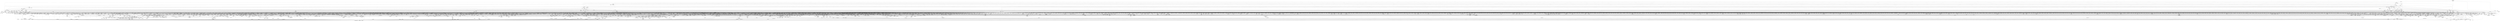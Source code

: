 digraph kerncollapsed {
    "Indirect call226" [color="black"];
    "__cmpxchg_case_mb_32_2" [color="black"];
    "page_ref_dec_and_test_2" [color="black"];
    "Indirect call45" [color="black"];
    "Indirect call36" [color="black"];
    "inode_cgwb_move_to_attached" [color="black"];
    "memchr" [color="black"];
    "__raw_spin_lock_irqsave_3" [color="black"];
    "is_posix_acl_xattr" [color="black"];
    "system_supports_mte_1" [color="black"];
    "Indirect call16" [color="black"];
    "fatal_signal_pending_5" [color="black"];
    "mas_wr_end_piv" [color="black"];
    "recalc_sigpending" [color="black"];
    "page_vma_mapped_walk_done_1" [color="black"];
    "user_disable_single_step" [color="black"];
    "Indirect call143" [color="black"];
    "Indirect call190" [color="black"];
    "set_ptes.constprop.0.isra.0" [color="black"];
    "slab_want_init_on_free" [color="black"];
    "cpu_do_switch_mm" [color="black"];
    "irq_domain_activate_irq" [color="black"];
    "del_page_from_free_list" [color="black"];
    "check_class_changed" [color="black"];
    "cpumask_any_and_distribute" [color="black"];
    "find_next_bit.constprop.0_5" [color="black"];
    "extract_entropy.constprop.0" [color="black"];
    "sibling_imbalance.isra.0" [color="black"];
    "avg_vruntime" [color="black"];
    "enqueue_hrtimer.constprop.0" [color="black"];
    "netdev_start_xmit" [color="black"];
    "tick_get_wakeup_device" [color="black"];
    "lock_timer_base" [color="black"];
    "console_trylock" [color="black"];
    "xas_start" [color="black"];
    "__raw_spin_lock_irqsave_4" [color="black"];
    "find_next_zero_bit_1" [color="black"];
    "need_mlock_drain" [color="black"];
    "__percpu_add_case_32_7" [color="black"];
    "__mnt_want_write_file" [color="black"];
    "__raw_spin_lock_irq_32" [color="black"];
    "__raw_spin_lock_42" [color="black"];
    "__cmpxchg_case_acq_32.constprop.0_14" [color="black"];
    "do_raw_spin_lock_27" [color="black"];
    "____core____" [color="kernel"];
    "security_inode_init_security_anon" [color="black"];
    "io_poll_remove_entry" [color="black"];
    "__cmpxchg_case_acq_64" [color="black"];
    "move_linked_works" [color="black"];
    "__kern_my_cpu_offset_89" [color="black"];
    "__dl_add" [color="black"];
    "__skb_flow_get_ports" [color="black"];
    "rt_mutex_futex_trylock" [color="black"];
    "__raw_spin_lock_18" [color="black"];
    "can_migrate_task" [color="black"];
    "Indirect call82" [color="black"];
    "__xchg_case_acq_64.isra.0" [color="black"];
    "make_vfsuid" [color="black"];
    "futex_cmpxchg_value_locked" [color="black"];
    "__wait_for_common" [color="black"];
    "__cmpxchg_case_acq_64_1" [color="black"];
    "try_to_take_rt_mutex" [color="black"];
    "Indirect call60" [color="black"];
    "qdisc_maybe_clear_missed" [color="black"];
    "__smp_call_single_queue" [color="black"];
    "mnt_get_count" [color="black"];
    "Indirect call213" [color="black"];
    "get_file_1" [color="black"];
    "Indirect call214" [color="black"];
    "timerqueue_iterate_next" [color="black"];
    "mtree_load" [color="black"];
    "irqd_irq_disabled.isra.0" [color="black"];
    "count_vm_events_2" [color="black"];
    "list_move_tail" [color="black"];
    "rcu_dynticks_snap" [color="black"];
    "mm_set_has_pinned_flag" [color="black"];
    "Indirect call225" [color="black"];
    "add_wait_queue_exclusive" [color="black"];
    "do_raw_spin_lock_58" [color="black"];
    "pde_subdir_first" [color="black"];
    "rcu_gp_is_normal" [color="black"];
    "Indirect call116" [color="black"];
    "HAS_UNMAPPED_ID" [color="black"];
    "Indirect call41" [color="black"];
    "dev_xmit_recursion_inc" [color="black"];
    "__wb_update_bandwidth.constprop.0" [color="black"];
    "fprop_reflect_period_percpu.isra.0" [color="black"];
    "__cmpxchg_case_acq_32.constprop.0_17" [color="black"];
    "__d_find_any_alias" [color="black"];
    "copy_user_highpage" [color="black"];
    "io_cancel_task_cb" [color="black"];
    "Indirect call192" [color="black"];
    "mod_zone_page_state" [color="black"];
    "eth_type_vlan" [color="black"];
    "folio_isolate_lru" [color="black"];
    "__anon_vma_interval_tree_augment_rotate" [color="black"];
    "__raw_spin_unlock_irq_23" [color="black"];
    "Indirect call37" [color="black"];
    "qdisc_qstats_cpu_backlog_dec" [color="black"];
    "__raw_spin_lock_12" [color="black"];
    "security_inode_permission" [color="black"];
    "__free_one_page" [color="black"];
    "strncpy_from_user" [color="black"];
    "__next_zones_zonelist" [color="black"];
    "pcpu_next_md_free_region" [color="black"];
    "irq_work_queue" [color="black"];
    "__cmpxchg_case_mb_64_1" [color="black"];
    "Indirect call166" [color="black"];
    "current_is_kswapd" [color="black"];
    "cleanup_timerqueue" [color="black"];
    "change_page_range" [color="black"];
    "pde_subdir_find" [color="black"];
    "task_ppid_nr" [color="black"];
    "calc_wheel_index" [color="black"];
    "__kern_my_cpu_offset_52" [color="black"];
    "__list_del_entry_2" [color="black"];
    "update_group_capacity" [color="black"];
    "arch_local_irq_save_2" [color="black"];
    "gup_signal_pending" [color="black"];
    "ktime_get_mono_fast_ns" [color="black"];
    "prb_reserve_in_last" [color="black"];
    "d_instantiate" [color="black"];
    "audit_inode" [color="black"];
    "Indirect call100" [color="black"];
    "irq_set_thread_affinity" [color="black"];
    "folio_mapped" [color="black"];
    "__raw_spin_lock_irq_21" [color="black"];
    "__raw_spin_lock_15" [color="black"];
    "_prb_read_valid" [color="black"];
    "xas_set_order.part.0" [color="black"];
    "is_subdir" [color="black"];
    "mas_set_split_parent.isra.0" [color="black"];
    "sme_save_state" [color="black"];
    "do_raw_spin_lock_18" [color="black"];
    "rcu_seq_start_1" [color="black"];
    "__flush_tlb_kernel_pgtable" [color="black"];
    "__update_gt_cputime" [color="black"];
    "__udelay" [color="black"];
    "wb_io_lists_populated" [color="black"];
    "fsnotify_data_inode" [color="black"];
    "next_online_pgdat" [color="black"];
    "mas_push_node" [color="black"];
    "sve_save_state" [color="black"];
    "__mnt_drop_write_file" [color="black"];
    "__const_udelay" [color="black"];
    "__cmpxchg_case_mb_64_6" [color="black"];
    "prepare_to_wait_exclusive" [color="black"];
    "folio_trylock_1" [color="black"];
    "__raw_spin_unlock_irqrestore_24" [color="black"];
    "hlist_del_init" [color="black"];
    "arch_local_irq_disable_2" [color="black"];
    "test_ti_thread_flag_7" [color="black"];
    "__d_instantiate" [color="black"];
    "convert_prio" [color="black"];
    "__posix_timers_find" [color="black"];
    "__preempt_count_sub" [color="black"];
    "tag_get" [color="black"];
    "pagefault_disable" [color="black"];
    "allow_direct_reclaim" [color="black"];
    "dev_xmit_recursion_dec" [color="black"];
    "Indirect call19" [color="black"];
    "__kern_my_cpu_offset_35" [color="black"];
    "tag_set" [color="black"];
    "qdisc_qstats_cpu_qlen_inc" [color="black"];
    "clear_page" [color="black"];
    "__raw_spin_lock_irq_18" [color="black"];
    "__cmpxchg_case_acq_32.constprop.0_12" [color="black"];
    "mte_update_gcr_excl.isra.0" [color="black"];
    "enqueue_pushable_dl_task" [color="black"];
    "extfrag_for_order" [color="black"];
    "__percpu_add_case_64_1" [color="black"];
    "list_del_init_3" [color="black"];
    "__raw_spin_lock_irqsave.constprop.0_2" [color="black"];
    "security_d_instantiate" [color="black"];
    "copyin" [color="black"];
    "gup_must_unshare" [color="black"];
    "srcu_gp_start" [color="black"];
    "security_sk_free" [color="black"];
    "folio_nr_pages_1" [color="black"];
    "system_supports_mte" [color="black"];
    "__page_dup_rmap.constprop.0" [color="black"];
    "set_next_task" [color="black"];
    "folio_mapping" [color="black"];
    "freezing" [color="black"];
    "device_pm_check_callbacks" [color="black"];
    "__skb_checksum" [color="black"];
    "sock_inuse_add" [color="black"];
    "irq_enable" [color="black"];
    "compaction_suitable" [color="black"];
    "io_fill_cqe_aux" [color="black"];
    "do_raw_spin_lock_88" [color="black"];
    "__disable_irq_nosync" [color="black"];
    "Indirect call160" [color="black"];
    "__raw_spin_lock_irqsave_7" [color="black"];
    "cleanup_group_ids" [color="black"];
    "queued_write_lock_slowpath" [color="black"];
    "blake2s.constprop.0" [color="black"];
    "read_seqbegin_or_lock" [color="black"];
    "get_arm64_ftr_reg_nowarn" [color="black"];
    "task_join_group_stop" [color="black"];
    "do_csum" [color="black"];
    "rpm_check_suspend_allowed" [color="black"];
    "radix_tree_iter_tag_clear" [color="black"];
    "inode_permission" [color="black"];
    "__raw_read_lock.constprop.0_1" [color="black"];
    "check_preempt_curr" [color="black"];
    "Indirect call54" [color="black"];
    "xas_reload" [color="black"];
    "crng_make_state" [color="black"];
    "path_is_under" [color="black"];
    "Indirect call99" [color="black"];
    "_atomic_dec_and_lock_irqsave" [color="black"];
    "flush_dcache_page" [color="black"];
    "skb_header_cloned" [color="black"];
    "__kern_my_cpu_offset_50" [color="black"];
    "__fprop_add_percpu" [color="black"];
    "__bitmap_weight" [color="black"];
    "hlist_del_init_4" [color="black"];
    "raw_spin_rq_lock" [color="black"];
    "Indirect call209" [color="black"];
    "mas_leaf_max_gap" [color="black"];
    "page_try_share_anon_rmap" [color="black"];
    "global_dirtyable_memory" [color="black"];
    "add_mm_rss_vec" [color="black"];
    "add_timer_on" [color="black"];
    "set_next_entity" [color="black"];
    "super_wake" [color="black"];
    "find_next_bit_10" [color="black"];
    "__raw_spin_unlock_irq_25" [color="black"];
    "kick_process" [color="black"];
    "lockref_get_not_dead" [color="black"];
    "__percpu_add_case_64_4" [color="black"];
    "_compound_head_1" [color="black"];
    "rcu_gpnum_ovf" [color="black"];
    "Indirect call173" [color="black"];
    "__bitmap_and" [color="black"];
    "mas_wr_store_setup" [color="black"];
    "tty_termios_baud_rate" [color="black"];
    "arch_send_call_function_single_ipi" [color="black"];
    "tlb_remove_table_sync_one" [color="black"];
    "anon_vma_interval_tree_post_update_vma" [color="black"];
    "invent_group_ids" [color="black"];
    "is_rlimit_overlimit" [color="black"];
    "__xa_clear_mark" [color="black"];
    "page_ref_dec_and_test" [color="black"];
    "__kern_my_cpu_offset_51" [color="black"];
    "timespec64_equal" [color="black"];
    "desc_make_reusable" [color="black"];
    "iov_iter_revert" [color="black"];
    "__kern_my_cpu_offset_54" [color="black"];
    "inode_owner_or_capable" [color="black"];
    "wb_dirty_limits" [color="black"];
    "__wake_up_locked_key" [color="black"];
    "select_collect" [color="black"];
    "prepare_to_wait_event" [color="black"];
    "sk_error_report" [color="black"];
    "__acct_reclaim_writeback" [color="black"];
    "proto_memory_pcpu_drain" [color="black"];
    "folio_mark_dirty" [color="black"];
    "will_become_orphaned_pgrp" [color="black"];
    "__raw_spin_lock_irq_12" [color="black"];
    "pvm_determine_end_from_reverse" [color="black"];
    "Indirect call17" [color="black"];
    "fsnotify_grab_connector" [color="black"];
    "rcu_start_this_gp" [color="black"];
    "page_ref_inc" [color="black"];
    "futex_q_unlock" [color="black"];
    "__xchg_case_64.constprop.0" [color="black"];
    "folio_nr_pages" [color="black"];
    "__kern_my_cpu_offset_55" [color="black"];
    "kobj_child_ns_ops" [color="black"];
    "arch_get_random_seed_longs" [color="black"];
    "signal_set_stop_flags" [color="black"];
    "rcu_segcblist_enqueue" [color="black"];
    "__raw_spin_lock" [color="black"];
    "security_audit_rule_match" [color="black"];
    "arch_irq_work_raise" [color="black"];
    "find_next_bit.constprop.0_6" [color="black"];
    "mm_counter_file" [color="black"];
    "__mod_timer" [color="black"];
    "get_ucounts_or_wrap" [color="black"];
    "d_find_any_alias" [color="black"];
    "Indirect call121" [color="black"];
    "Indirect call32" [color="black"];
    "se_weight.isra.0" [color="black"];
    "audit_mark_compare" [color="black"];
    "xas_not_node" [color="black"];
    "do_raw_spin_lock_85" [color="black"];
    "__raw_read_unlock.constprop.0_6" [color="black"];
    "__raw_spin_trylock_1" [color="black"];
    "Indirect call157" [color="black"];
    "Indirect call156" [color="black"];
    "anon_vma_interval_tree_remove" [color="black"];
    "data_alloc" [color="black"];
    "do_raw_spin_lock.constprop.0_3" [color="black"];
    "dev_bus_name" [color="black"];
    "page_ref_add" [color="black"];
    "do_raw_spin_lock_44" [color="black"];
    "__folio_cancel_dirty" [color="black"];
    "__raw_spin_lock_irq_19" [color="black"];
    "__raw_spin_lock_irq.constprop.0_2" [color="black"];
    "get_group_info.isra.0" [color="black"];
    "migrate_disable" [color="black"];
    "strreplace" [color="black"];
    "compaction_free" [color="black"];
    "prep_compound_page" [color="black"];
    "mte_thread_switch" [color="black"];
    "spin_lock_irqsave_check_contention" [color="black"];
    "mast_ascend" [color="black"];
    "mas_push_data" [color="black"];
    "ksize" [color="black"];
    "skb_may_tx_timestamp.part.0" [color="black"];
    "should_zap_page" [color="black"];
    "access_ok_39" [color="black"];
    "__d_lookup_rcu_op_compare" [color="black"];
    "first_online_pgdat" [color="black"];
    "mas_next_slot" [color="black"];
    "__traverse_mounts" [color="black"];
    "jiffies_to_usecs" [color="black"];
    "xas_error.isra.0_1" [color="black"];
    "put_filesystem" [color="black"];
    "_find_next_bit" [color="black"];
    "rcu_poll_gp_seq_end" [color="black"];
    "do_softirq" [color="black"];
    "__cmpxchg_case_acq_32.constprop.0_5" [color="black"];
    "pagefault_enable" [color="black"];
    "kmsg_dump" [color="black"];
    "__percpu_add_case_32_13" [color="black"];
    "Indirect call38" [color="black"];
    "sched_clock_cpu" [color="black"];
    "Indirect call110" [color="black"];
    "kmap_atomic_1" [color="black"];
    "parent_len" [color="black"];
    "ttwu_do_activate.constprop.0" [color="black"];
    "__sw_hweight64" [color="black"];
    "do_raw_spin_lock.constprop.0_11" [color="black"];
    "fsnotify_first_mark" [color="black"];
    "init_completion" [color="black"];
    "mte_parent_slot" [color="black"];
    "count_vm_events" [color="black"];
    "rcu_segcblist_inc_len" [color="black"];
    "audit_serial" [color="black"];
    "sve_get_vl" [color="black"];
    "mas_store_b_node" [color="black"];
    "folio_nr_pages_4" [color="black"];
    "__raw_spin_lock_irq_43" [color="black"];
    "__rt_mutex_slowtrylock" [color="black"];
    "get_file" [color="black"];
    "__tlb_reset_range" [color="black"];
    "rcu_segcblist_add_len" [color="black"];
    "Indirect call72" [color="black"];
    "should_failslab" [color="black"];
    "split_page" [color="black"];
    "mapping_allow_writable" [color="black"];
    "fsnotify_handle_inode_event.isra.0" [color="black"];
    "__raw_spin_lock_irq_17" [color="black"];
    "__vfs_getxattr" [color="black"];
    "_copy_from_iter" [color="black"];
    "Indirect call91" [color="black"];
    "folio_size" [color="black"];
    "inode_to_bdi" [color="black"];
    "mutex_can_spin_on_owner" [color="black"];
    "bsearch" [color="black"];
    "llist_add_batch" [color="black"];
    "__cmpxchg_case_acq_32.constprop.0_4" [color="black"];
    "__raw_spin_lock_irqsave_19" [color="black"];
    "aio_nr_sub" [color="black"];
    "__raw_spin_unlock_irqrestore.constprop.0_1" [color="black"];
    "handle_dots" [color="black"];
    "account_pipe_buffers" [color="black"];
    "may_write_xattr" [color="black"];
    "__kern_my_cpu_offset_14" [color="black"];
    "__remove_shared_vm_struct.constprop.0" [color="black"];
    "netlink_unlock_table" [color="black"];
    "__raw_spin_lock_5" [color="black"];
    "mas_next_range" [color="black"];
    "__cmpxchg_case_acq_32.constprop.0_7" [color="black"];
    "__raw_spin_unlock_irq_18" [color="black"];
    "Indirect call135" [color="black"];
    "__kern_my_cpu_offset_134" [color="black"];
    "io_put_kbuf_comp.isra.0" [color="black"];
    "Indirect call106" [color="black"];
    "get_ldops" [color="black"];
    "chacha_block_generic" [color="black"];
    "dec_mm_counter" [color="black"];
    "__bpf_free_used_maps" [color="black"];
    "Indirect call89" [color="black"];
    "kthread_data" [color="black"];
    "_find_next_zero_bit" [color="black"];
    "prb_read_valid" [color="black"];
    "invalid_migration_vma" [color="black"];
    "desc_read_finalized_seq" [color="black"];
    "tty_ldisc_open" [color="black"];
    "need_active_balance" [color="black"];
    "ma_data_end" [color="black"];
    "__cmpxchg_case_mb_64_7" [color="black"];
    "new_context" [color="black"];
    "__raw_read_unlock.constprop.0" [color="black"];
    "find_next_bit_8" [color="black"];
    "__raw_spin_unlock_irq_11" [color="black"];
    "page_move_anon_rmap" [color="black"];
    "release_thread" [color="black"];
    "drain_pages_zone" [color="black"];
    "find_task_by_vpid" [color="black"];
    "__kern_my_cpu_offset_76" [color="black"];
    "__cmpxchg_case_acq_32.constprop.0_10" [color="black"];
    "flush_signal_handlers" [color="black"];
    "process_shares_mm" [color="black"];
    "__zone_watermark_ok" [color="black"];
    "Indirect call149" [color="black"];
    "__kern_my_cpu_offset_17" [color="black"];
    "vfsgid_in_group_p" [color="black"];
    "wakeup_kswapd" [color="black"];
    "mas_mab_cp" [color="black"];
    "get_file_2" [color="black"];
    "__mutex_trylock" [color="black"];
    "posix_cpu_timer_rearm" [color="black"];
    "cpumask_intersects.constprop.0_1" [color="black"];
    "group_classify" [color="black"];
    "get_next_ino" [color="black"];
    "__pm_relax" [color="black"];
    "post_ttbr_update_workaround" [color="black"];
    "to_kthread" [color="black"];
    "Indirect call154" [color="black"];
    "find_buddy_page_pfn" [color="black"];
    "__mutex_init" [color="black"];
    "__printk_safe_exit" [color="black"];
    "task_clear_jobctl_pending" [color="black"];
    "__raw_write_unlock_irq_4" [color="black"];
    "pid_nr_ns" [color="black"];
    "cpumask_and.isra.0_3" [color="black"];
    "folio_mapped_1" [color="black"];
    "__msecs_to_jiffies" [color="black"];
    "Indirect call85" [color="black"];
    "__raise_softirq_irqoff" [color="black"];
    "irq_get_irq_data" [color="black"];
    "skb_header_pointer_2" [color="black"];
    "__raw_spin_unlock_irq_12" [color="black"];
    "__percpu_add_case_32_3" [color="black"];
    "lockref_mark_dead" [color="black"];
    "vmalloc_to_page" [color="black"];
    "posix_cputimers_group_init" [color="black"];
    "dequeue_load_avg" [color="black"];
    "__count_vm_events_1" [color="black"];
    "__kern_my_cpu_offset_44" [color="black"];
    "__raw_spin_unlock_irqrestore_32" [color="black"];
    "__ptrace_link" [color="black"];
    "__raw_spin_lock.constprop.0_1" [color="black"];
    "io_poll_get_ownership" [color="black"];
    "__raw_spin_unlock_irq.constprop.0_2" [color="black"];
    "prb_reserve" [color="black"];
    "do_raw_spin_lock_5" [color="black"];
    "xas_find" [color="black"];
    "__raw_spin_unlock_irqrestore_9" [color="black"];
    "radix_tree_load_root" [color="black"];
    "__raw_spin_lock_irq_41" [color="black"];
    "update_sd_lb_stats" [color="black"];
    "__percpu_add_return_case_32_1" [color="black"];
    "Indirect call223" [color="black"];
    "__raw_spin_lock_irqsave_25" [color="black"];
    "lockref_get" [color="black"];
    "audit_string_contains_control" [color="black"];
    "__audit_getname" [color="black"];
    "__raw_spin_lock_irq_1" [color="black"];
    "_compound_head_2" [color="black"];
    "__wake_up_klogd.part.0" [color="black"];
    "signal_pending" [color="black"];
    "__audit_inode" [color="black"];
    "__raw_spin_lock_irqsave" [color="black"];
    "cpumask_weight.constprop.0_5" [color="black"];
    "skb_flow_get_icmp_tci" [color="black"];
    "load_unaligned_zeropad_1" [color="black"];
    "pfn_is_map_memory" [color="black"];
    "memmove" [color="black"];
    "futex_get_value_locked" [color="black"];
    "Indirect call49" [color="black"];
    "compound_order" [color="black"];
    "mte_copy_page_tags" [color="black"];
    "auditsc_get_stamp" [color="black"];
    "arm_timer" [color="black"];
    "unreserve_highatomic_pageblock" [color="black"];
    "security_secid_to_secctx" [color="black"];
    "vma_fs_can_writeback" [color="black"];
    "sync_icache_aliases" [color="black"];
    "dl_bw_of" [color="black"];
    "Indirect call113" [color="black"];
    "do_raw_spin_lock_87" [color="black"];
    "Indirect call52" [color="black"];
    "__raw_spin_lock_irqsave_29" [color="black"];
    "__skb_header_pointer" [color="black"];
    "_atomic_dec_and_lock" [color="black"];
    "clear_ti_thread_flag_3" [color="black"];
    "timekeeping_get_ns" [color="black"];
    "_double_lock_balance" [color="black"];
    "atime_needs_update" [color="black"];
    "__dev_pm_qos_resume_latency" [color="black"];
    "do_raw_spin_lock_38" [color="black"];
    "other_cpu_in_panic" [color="black"];
    "__dl_sub" [color="black"];
    "security_task_kill" [color="black"];
    "percpu_ref_put_many.constprop.0_1" [color="black"];
    "free_vmap_area_rb_augment_cb_propagate" [color="black"];
    "netdev_name" [color="black"];
    "Indirect call147" [color="black"];
    "vma_interval_tree_iter_next" [color="black"];
    "io_cqe_cache_refill" [color="black"];
    "Indirect call26" [color="black"];
    "find_next_and_bit.constprop.0" [color="black"];
    "__percpu_add_case_32_21" [color="black"];
    "no_page_table" [color="black"];
    "__audit_reusename" [color="black"];
    "__raw_spin_lock_irqsave_21" [color="black"];
    "Indirect call201" [color="black"];
    "__rb_insert_augmented" [color="black"];
    "srcu_funnel_exp_start" [color="black"];
    "__anon_vma_interval_tree_augment_propagate" [color="black"];
    "Indirect call39" [color="black"];
    "Indirect call141" [color="black"];
    "tsk_fork_get_node" [color="black"];
    "do_raw_spin_lock_80" [color="black"];
    "tty_termios_input_baud_rate" [color="black"];
    "compound_order_1" [color="black"];
    "prepend" [color="black"];
    "__raw_spin_unlock_irq_28" [color="black"];
    "__local_bh_enable_ip" [color="black"];
    "workingset_test_recent" [color="black"];
    "resched_curr" [color="black"];
    "get_mm_exe_file" [color="black"];
    "csum_partial_ext" [color="black"];
    "double_rq_lock" [color="black"];
    "call_on_irq_stack" [color="black"];
    "d_set_mounted" [color="black"];
    "audit_tree_lookup" [color="black"];
    "bstats_update" [color="black"];
    "Indirect call1" [color="black"];
    "__cmpxchg_case_acq_32_2" [color="black"];
    "wake_all_kswapds" [color="black"];
    "io_cancel_cb" [color="black"];
    "__hlist_del" [color="black"];
    "zone_page_state_snapshot.constprop.0" [color="black"];
    "mutex_trylock" [color="black"];
    "__raw_spin_lock_63" [color="black"];
    "__try_to_del_timer_sync" [color="black"];
    "mas_find_setup.constprop.0" [color="black"];
    "cpumask_first" [color="black"];
    "csum_partial" [color="black"];
    "do_raw_spin_lock_7" [color="black"];
    "skip_atoi" [color="black"];
    "folio_trylock_4" [color="black"];
    "__raw_spin_unlock_irqrestore_37" [color="black"];
    "Indirect call33" [color="black"];
    "mutex_is_locked" [color="black"];
    "fsnotify_group_assert_locked" [color="black"];
    "task_get_vl" [color="black"];
    "__kern_my_cpu_offset_53" [color="black"];
    "find_next_bit_6" [color="black"];
    "__lshrti3" [color="black"];
    "__percpu_add_case_32_8" [color="black"];
    "get_work_pool" [color="black"];
    "rcu_segcblist_pend_cbs" [color="black"];
    "dev_driver_string" [color="black"];
    "sve_state_size" [color="black"];
    "device_match_devt" [color="black"];
    "mas_wr_node_walk" [color="black"];
    "check_stable_address_space" [color="black"];
    "io_should_retry_thread" [color="black"];
    "mas_is_err" [color="black"];
    "zone_watermark_fast.constprop.0" [color="black"];
    "Indirect call218" [color="black"];
    "flush_tlb_mm" [color="black"];
    "__cmpxchg_case_64" [color="black"];
    "do_raw_spin_lock_32" [color="black"];
    "fpsimd_save" [color="black"];
    "mm_counter" [color="black"];
    "sk_memory_allocated_sub" [color="black"];
    "arch_stack_walk" [color="black"];
    "__raw_spin_lock_irqsave_6" [color="black"];
    "__skb_zcopy_downgrade_managed" [color="black"];
    "queued_spin_lock_slowpath" [color="black"];
    "__raw_spin_lock_19" [color="black"];
    "flush_tlb_batched_pending" [color="black"];
    "isolation_suitable.isra.0" [color="black"];
    "enqueue_timer" [color="black"];
    "Indirect call152" [color="black"];
    "task_sigpending_2" [color="black"];
    "pcpu_block_update" [color="black"];
    "list_del_init" [color="black"];
    "find_later_rq" [color="black"];
    "__cmpwait_case_32" [color="black"];
    "xas_next_offset" [color="black"];
    "security_release_secctx" [color="black"];
    "__raw_spin_lock_irq_31" [color="black"];
    "__dev_fwnode" [color="black"];
    "fatal_signal_pending_3" [color="black"];
    "Indirect call70" [color="black"];
    "sig_handler_ignored" [color="black"];
    "is_migration_entry" [color="black"];
    "memcg_charge_kernel_stack.part.0" [color="black"];
    "mmgrab_2" [color="black"];
    "do_raw_spin_lock_33" [color="black"];
    "try_check_zero" [color="black"];
    "down_trylock" [color="black"];
    "__kern_my_cpu_offset_21" [color="black"];
    "Indirect call94" [color="black"];
    "__irq_put_desc_unlock" [color="black"];
    "find_last_bit" [color="black"];
    "arch_local_irq_restore_3" [color="black"];
    "rcu_advance_cbs" [color="black"];
    "lru_note_cost_refault" [color="black"];
    "__raw_spin_lock_irqsave_17" [color="black"];
    "d_path" [color="black"];
    "pm_ops_is_empty" [color="black"];
    "Indirect call40" [color="black"];
    "Indirect call195" [color="black"];
    "arch_timer_evtstrm_available" [color="black"];
    "rb_insert_color" [color="black"];
    "folio_nr_pages_3" [color="black"];
    "invalid_mkclean_vma" [color="black"];
    "tick_get_broadcast_mask" [color="black"];
    "io_prep_async_link" [color="black"];
    "arch_local_irq_restore_1" [color="black"];
    "__raw_spin_trylock_5" [color="black"];
    "compound_order_2" [color="black"];
    "fsnotify_connector_sb" [color="black"];
    "d_set_d_op" [color="black"];
    "Indirect call119" [color="black"];
    "Indirect call206" [color="black"];
    "find_first_bit_6" [color="black"];
    "cpumask_copy_1" [color="black"];
    "page_mapping" [color="black"];
    "flush_tlb_mm_1" [color="black"];
    "Indirect call7" [color="black"];
    "__page_cache_release" [color="black"];
    "io_acct_run_queue" [color="black"];
    "rcu_segcblist_entrain" [color="black"];
    "Indirect call179" [color="black"];
    "vma_interval_tree_subtree_search" [color="black"];
    "redirty_tail_locked" [color="black"];
    "ihold" [color="black"];
    "__cmpwait_case_32_2" [color="black"];
    "attach_recursive_mnt" [color="black"];
    "skb_tailroom_2" [color="black"];
    "Indirect call183" [color="black"];
    "__raw_spin_lock_49" [color="black"];
    "inactive_is_low.constprop.0" [color="black"];
    "test_ti_thread_flag_11" [color="black"];
    "prepare_to_wait" [color="black"];
    "set_ti_thread_flag_5" [color="black"];
    "do_raw_spin_lock_37" [color="black"];
    "generic_permission" [color="black"];
    "do_softirq_own_stack" [color="black"];
    "find_next_bit_29" [color="black"];
    "Indirect call174" [color="black"];
    "__percpu_add_case_64_6" [color="black"];
    "do_raw_spin_lock_15" [color="black"];
    "set_swapper_pgd" [color="black"];
    "__cmpwait_case_32_3" [color="black"];
    "__xchg_case_mb_64.constprop.0_2" [color="black"];
    "__raw_spin_lock_26" [color="black"];
    "search_cmp_ftr_reg" [color="black"];
    "Indirect call50" [color="black"];
    "io_run_local_work_continue" [color="black"];
    "__cmpxchg_case_mb_32_5" [color="black"];
    "rcu_segcblist_accelerate" [color="black"];
    "Indirect call47" [color="black"];
    "__cmpxchg_case_acq_32_1" [color="black"];
    "__wake_up_pollfree" [color="black"];
    "__wake_up" [color="black"];
    "skb_tailroom" [color="black"];
    "security_audit_rule_free" [color="black"];
    "Indirect call222" [color="black"];
    "do_raw_spin_lock_51" [color="black"];
    "mab_calc_split" [color="black"];
    "__cmpxchg_case_rel_32" [color="black"];
    "__cmpxchg_case_acq_32.constprop.0_6" [color="black"];
    "__raw_spin_lock_62" [color="black"];
    "radix_tree_next_chunk" [color="black"];
    "fsnotify_xattr" [color="black"];
    "Indirect call127" [color="black"];
    "do_raw_spin_lock_41" [color="black"];
    "__put_cpu_fpsimd_context" [color="black"];
    "__kern_my_cpu_offset_49" [color="black"];
    "__anon_vma_interval_tree_subtree_search" [color="black"];
    "tlb_flush" [color="black"];
    "__bitmap_intersects" [color="black"];
    "pwq_activate_inactive_work" [color="black"];
    "filemap_check_errors" [color="black"];
    "mas_parent_type" [color="black"];
    "__efistub_caches_clean_inval_pou" [color="black"];
    "compaction_zonelist_suitable" [color="black"];
    "signal_pending_state_2" [color="black"];
    "grow_tree_refs" [color="black"];
    "dentry_string_cmp" [color="black"];
    "zone_reclaimable_pages" [color="black"];
    "Indirect call224" [color="black"];
    "set_tsk_need_resched" [color="black"];
    "folio_trylock_flag" [color="black"];
    "cpupri_set" [color="black"];
    "__cmpxchg_case_acq_32.constprop.0_1" [color="black"];
    "attach_pid" [color="black"];
    "io_req_complete_defer" [color="black"];
    "timer_delete" [color="black"];
    "link_path_walk" [color="black"];
    "anon_vma_interval_tree_pre_update_vma" [color="black"];
    "prb_commit" [color="black"];
    "do_raw_spin_lock_67" [color="black"];
    "update_rt_rq_load_avg" [color="black"];
    "test_ti_thread_flag_19" [color="black"];
    "shrink_lock_dentry" [color="black"];
    "write_sequnlock.constprop.0" [color="black"];
    "Indirect call193" [color="black"];
    "__raw_spin_lock_irq_23" [color="black"];
    "Indirect call55" [color="black"];
    "__kern_my_cpu_offset_16" [color="black"];
    "memblock_search" [color="black"];
    "find_next_bit.constprop.0_8" [color="black"];
    "do_raw_spin_lock_42" [color="black"];
    "rcu_gp_is_expedited" [color="black"];
    "__mnt_drop_write" [color="black"];
    "do_raw_spin_lock.constprop.0_10" [color="black"];
    "arch_local_irq_save_5" [color="black"];
    "qdisc_qstats_cpu_qlen_dec" [color="black"];
    "invalid_folio_referenced_vma" [color="black"];
    "__skb_fill_page_desc" [color="black"];
    "Indirect call176" [color="black"];
    "percpu_up_read_1" [color="black"];
    "Indirect call18" [color="black"];
    "arm_smccc_1_1_get_conduit" [color="black"];
    "mtree_range_walk" [color="black"];
    "sched_post_fork" [color="black"];
    "__raw_spin_unlock_irqrestore_31" [color="black"];
    "folio_mapped_3" [color="black"];
    "min_deadline_cb_propagate" [color="black"];
    "dev_nit_active" [color="black"];
    "copy_thread" [color="black"];
    "__percpu_add_case_64_2" [color="black"];
    "__accumulate_pelt_segments" [color="black"];
    "rcu_exp_jiffies_till_stall_check" [color="black"];
    "__raw_spin_lock_52" [color="black"];
    "tlb_flush_mmu_tlbonly_1" [color="black"];
    "__fdget_raw" [color="black"];
    "mas_prev_setup.constprop.0" [color="black"];
    "__kern_my_cpu_offset_78" [color="black"];
    "__mutex_add_waiter" [color="black"];
    "cpumask_empty_3" [color="black"];
    "update_cached_migrate" [color="black"];
    "Indirect call128" [color="black"];
    "arch_local_irq_enable_2" [color="black"];
    "skb_zcopy" [color="black"];
    "vm_commit_limit" [color="black"];
    "__finalize_skb_around" [color="black"];
    "mnt_dec_writers" [color="black"];
    "online_section_nr" [color="black"];
    "rt_mutex_slowtrylock" [color="black"];
    "pm_runtime_autosuspend_expiration" [color="black"];
    "clear_inode" [color="black"];
    "do_raw_spin_lock_69" [color="black"];
    "__raw_spin_lock_irqsave.constprop.0_1" [color="black"];
    "do_raw_spin_lock_14" [color="black"];
    "__wait_on_bit" [color="black"];
    "Indirect call98" [color="black"];
    "find_next_bit_3" [color="black"];
    "arch_asym_cpu_priority" [color="black"];
    "Indirect call71" [color="black"];
    "put_dec_trunc8" [color="black"];
    "fragmentation_index" [color="black"];
    "irq_to_desc" [color="black"];
    "Indirect call138" [color="black"];
    "__raw_spin_lock_irqsave_23" [color="black"];
    "update_misfit_status" [color="black"];
    "__raw_spin_lock_irqsave.constprop.0_7" [color="black"];
    "d_shrink_add" [color="black"];
    "mas_rewalk_if_dead" [color="black"];
    "set_ti_thread_flag_4" [color="black"];
    "mas_max_gap" [color="black"];
    "thread_group_cputime" [color="black"];
    "blake2s_compress" [color="black"];
    "rwsem_set_nonspinnable" [color="black"];
    "Indirect call132" [color="black"];
    "__set_fixmap" [color="black"];
    "do_raw_spin_lock_83" [color="black"];
    "Indirect call44" [color="black"];
    "vmf_pte_changed" [color="black"];
    "__bitmap_subset" [color="black"];
    "rb_insert_color_cached" [color="black"];
    "task_pid_vnr_1" [color="black"];
    "sock_flag_1" [color="black"];
    "Indirect call68" [color="black"];
    "Indirect call69" [color="black"];
    "__fget_light" [color="black"];
    "mas_leaf_set_meta" [color="black"];
    "touch_mnt_namespace" [color="black"];
    "prepare_to_swait_event" [color="black"];
    "cpu_online_3" [color="black"];
    "find_next_bit_7" [color="black"];
    "srcu_get_delay.isra.0" [color="black"];
    "pcpu_size_to_slot" [color="black"];
    "skb_zcopy_clear" [color="black"];
    "do_raw_spin_lock_17" [color="black"];
    "get_pwq" [color="black"];
    "post_init_entity_util_avg" [color="black"];
    "current_wq_worker" [color="black"];
    "copy_fd_bitmaps" [color="black"];
    "copy_to_user_page" [color="black"];
    "arch_local_irq_save_7" [color="black"];
    "xas_load" [color="black"];
    "Indirect call87" [color="black"];
    "sb_clear_inode_writeback" [color="black"];
    "__raw_spin_lock_irqsave_44" [color="black"];
    "do_raw_spin_lock_13" [color="black"];
    "page_ref_inc_1" [color="black"];
    "count_mounts" [color="black"];
    "io_cancel_req_match" [color="black"];
    "domain_dirty_limits" [color="black"];
    "xas_clear_mark" [color="black"];
    "page_ref_inc_6" [color="black"];
    "__raw_spin_lock_2" [color="black"];
    "do_raw_spin_lock_2" [color="black"];
    "pfn_swap_entry_to_page" [color="black"];
    "lowest_in_progress" [color="black"];
    "__cmpxchg_case_mb_64_2" [color="black"];
    "put_dec" [color="black"];
    "get_cred_1" [color="black"];
    "__raw_spin_lock_irqsave_12" [color="black"];
    "allow_write_access" [color="black"];
    "__raw_spin_lock_irqsave_50" [color="black"];
    "__kern_my_cpu_offset_27" [color="black"];
    "__lock_task_sighand" [color="black"];
    "__pageblock_pfn_to_page" [color="black"];
    "irqd_set.isra.0_1" [color="black"];
    "unlock_task_sighand.isra.0_1" [color="black"];
    "Indirect call111" [color="black"];
    "do_kernel_restart" [color="black"];
    "override_creds" [color="black"];
    "find_vma" [color="black"];
    "pcpu_block_update_hint_alloc" [color="black"];
    "do_raw_spin_lock_72" [color="black"];
    "do_raw_spin_lock.constprop.0_14" [color="black"];
    "queued_write_lock.constprop.0_1" [color="black"];
    "vma_iter_config" [color="black"];
    "next_signal" [color="black"];
    "retain_dentry" [color="black"];
    "__raw_spin_lock_irq_26" [color="black"];
    "get_vfs_caps_from_disk" [color="black"];
    "__dl_update" [color="black"];
    "__raw_spin_lock_20" [color="black"];
    "can_set_direct_map" [color="black"];
    "___d_drop" [color="black"];
    "cpu_online_1" [color="black"];
    "zone_watermark_ok_safe" [color="black"];
    "exit_task_stack_account" [color="black"];
    "wake_up_klogd" [color="black"];
    "mast_spanning_rebalance.isra.0" [color="black"];
    "arch_teardown_dma_ops" [color="black"];
    "Indirect call15" [color="black"];
    "Indirect call4" [color="black"];
    "__set_close_on_exec.isra.0" [color="black"];
    "_compound_head_4" [color="black"];
    "try_release_thread_stack_to_cache" [color="black"];
    "d_revalidate" [color="black"];
    "xa_mk_value" [color="black"];
    "__kern_my_cpu_offset_83" [color="black"];
    "Indirect call199" [color="black"];
    "first_zones_zonelist" [color="black"];
    "__raw_read_lock_irqsave.constprop.0_1" [color="black"];
    "reusable_anon_vma" [color="black"];
    "xas_next_entry.constprop.0" [color="black"];
    "__io_disarm_linked_timeout" [color="black"];
    "__io_put_kbuf_list" [color="black"];
    "Indirect call133" [color="black"];
    "mte_dead_leaves.constprop.0" [color="black"];
    "mas_next" [color="black"];
    "find_next_zero_bit" [color="black"];
    "percpu_ref_get_many" [color="black"];
    "inode_lru_list_del" [color="black"];
    "vma_interval_tree_augment_propagate" [color="black"];
    "is_path_reachable" [color="black"];
    "data_check_size" [color="black"];
    "this_cpu_has_cap" [color="black"];
    "__cmpxchg_case_acq_32.constprop.0_8" [color="black"];
    "Indirect call186" [color="black"];
    "__irq_startup" [color="black"];
    "sk_leave_memory_pressure" [color="black"];
    "xa_load" [color="black"];
    "Indirect call219" [color="black"];
    "copy_from_kernel_nofault_allowed" [color="black"];
    "Indirect call107" [color="black"];
    "membarrier_update_current_mm" [color="black"];
    "do_raw_spin_lock_30" [color="black"];
    "memset" [color="black"];
    "clear_ti_thread_flag_5" [color="black"];
    "io_cancel_ctx_cb" [color="black"];
    "to_desc" [color="black"];
    "cpu_clock_sample_group" [color="black"];
    "ptep_set_access_flags" [color="black"];
    "Indirect call34" [color="black"];
    "mas_pause" [color="black"];
    "inode_maybe_inc_iversion" [color="black"];
    "ptrauth_keys_install_user" [color="black"];
    "__percpu_counter_sum" [color="black"];
    "mapping_unmap_writable" [color="black"];
    "__bitmap_equal" [color="black"];
    "is_zero_page" [color="black"];
    "cpudl_find" [color="black"];
    "fpsimd_save_state" [color="black"];
    "pm_runtime_put_noidle_2" [color="black"];
    "net_eq_idr" [color="black"];
    "simple_xattr_space" [color="black"];
    "__raw_spin_lock_irqsave_51" [color="black"];
    "dl_task_is_earliest_deadline" [color="black"];
    "__clear_close_on_exec.isra.0" [color="black"];
    "__raw_spin_unlock_irqrestore_15" [color="black"];
    "arm64_kernel_unmapped_at_el0_3" [color="black"];
    "virt_to_head_page.isra.0" [color="black"];
    "inc_tlb_flush_pending" [color="black"];
    "find_busiest_group" [color="black"];
    "__kern_my_cpu_offset_70" [color="black"];
    "__clear_open_fd" [color="black"];
    "efi_reboot" [color="black"];
    "do_raw_spin_lock_6" [color="black"];
    "__io_prep_linked_timeout" [color="black"];
    "__irq_can_set_affinity" [color="black"];
    "bit_waitqueue" [color="black"];
    "mas_set_parent.constprop.0" [color="black"];
    "mas_set_height" [color="black"];
    "tag_clear" [color="black"];
    "sched_asym_prefer" [color="black"];
    "Indirect call191" [color="black"];
    "kthread_is_per_cpu" [color="black"];
    "test_and_set_bit_lock.constprop.0" [color="black"];
    "kmalloc_size_roundup" [color="black"];
    "blake2s_update" [color="black"];
    "console_verbose" [color="black"];
    "Indirect call24" [color="black"];
    "decay_load" [color="black"];
    "__list_del_entry_1" [color="black"];
    "irq_work_claim" [color="black"];
    "do_raw_spin_lock_36" [color="black"];
    "d_alloc" [color="black"];
    "mmgrab_1" [color="black"];
    "__raw_spin_unlock_irqrestore_1" [color="black"];
    "hrtimer_forward" [color="black"];
    "do_raw_spin_lock_45" [color="black"];
    "__skb_dequeue_3" [color="black"];
    "system_supports_tlb_range_1" [color="black"];
    "unlock_mount" [color="black"];
    "__kern_my_cpu_offset_4" [color="black"];
    "Indirect call208" [color="black"];
    "kernfs_root" [color="black"];
    "find_mergeable_anon_vma" [color="black"];
    "find_suitable_fallback" [color="black"];
    "__enqueue_entity" [color="black"];
    "Indirect call228" [color="black"];
    "__cmpxchg_case_acq_32.constprop.0_19" [color="black"];
    "pfn_valid_1" [color="black"];
    "set_task_cpu" [color="black"];
    "io_wq_work_match_all" [color="black"];
    "mab_set_b_end" [color="black"];
    "timer_reduce" [color="black"];
    "xa_err" [color="black"];
    "check_mnt.isra.0" [color="black"];
    "Indirect call220" [color="black"];
    "__raw_spin_unlock_irqrestore_8" [color="black"];
    "__cmpxchg_case_acq_32.constprop.0_20" [color="black"];
    "count_vm_event_1" [color="black"];
    "active_load_balance_cpu_stop" [color="black"];
    "__raw_spin_lock_41" [color="black"];
    "__irq_work_queue_local" [color="black"];
    "Indirect call215" [color="black"];
    "pm_runtime_deactivate_timer" [color="black"];
    "set_pud" [color="black"];
    "vm_unacct_memory_1" [color="black"];
    "Indirect call21" [color="black"];
    "io_timeout_extract" [color="black"];
    "xas_error.isra.0" [color="black"];
    "Indirect call204" [color="black"];
    "__cmpxchg_case_acq_32_3" [color="black"];
    "gup_folio_next" [color="black"];
    "__kern_my_cpu_offset_24" [color="black"];
    "Indirect call56" [color="black"];
    "audit_comparator" [color="black"];
    "sched_ttwu_pending" [color="black"];
    "__remove_inode_hash" [color="black"];
    "strchr" [color="black"];
    "ktime_get" [color="black"];
    "Indirect call148" [color="black"];
    "_prb_commit" [color="black"];
    "fatal_signal_pending_1" [color="black"];
    "path_lookupat" [color="black"];
    "__raw_spin_lock_16" [color="black"];
    "qdisc_run_begin" [color="black"];
    "vma_interval_tree_insert_after" [color="black"];
    "Indirect call12" [color="black"];
    "list_del_init_2" [color="black"];
    "llist_del_first" [color="black"];
    "Indirect call30" [color="black"];
    "path_get" [color="black"];
    "set_ptes.constprop.0.isra.0_1" [color="black"];
    "__raw_spin_unlock_irq_29" [color="black"];
    "prep_new_page" [color="black"];
    "__raw_spin_lock_irqsave_41" [color="black"];
    "do_raw_spin_lock_48" [color="black"];
    "arch_local_irq_save_4" [color="black"];
    "wakeup_kcompactd" [color="black"];
    "__raw_spin_unlock_irq_38" [color="black"];
    "list_del_1" [color="black"];
    "kernfs_should_drain_open_files" [color="black"];
    "__raw_spin_lock_22" [color="black"];
    "device_links_read_lock" [color="black"];
    "__raw_spin_lock_27" [color="black"];
    "getname_flags" [color="black"];
    "hrtimer_cancel" [color="black"];
    "Indirect call146" [color="black"];
    "internal_add_timer" [color="black"];
    "rcu_segcblist_move_seglen" [color="black"];
    "__kern_my_cpu_offset_25" [color="black"];
    "io_poll_add_hash" [color="black"];
    "mas_find" [color="black"];
    "strncmp" [color="black"];
    "mutex_spin_on_owner" [color="black"];
    "io_poll_find.constprop.0" [color="black"];
    "do_raw_spin_lock_35" [color="black"];
    "__raw_spin_unlock_irqrestore" [color="black"];
    "signal_pending_11" [color="black"];
    "__kern_my_cpu_offset_80" [color="black"];
    "mast_fill_bnode" [color="black"];
    "update_pm_runtime_accounting" [color="black"];
    "__futex_unqueue" [color="black"];
    "__raw_spin_unlock_irq_43" [color="black"];
    "__bitmap_clear" [color="black"];
    "lazy_max_pages" [color="black"];
    "__fprop_add_percpu_max" [color="black"];
    "__printk_cpu_sync_wait" [color="black"];
    "Indirect call9" [color="black"];
    "hlist_bl_unlock" [color="black"];
    "__raw_spin_lock_4" [color="black"];
    "raw_spin_rq_unlock_irqrestore" [color="black"];
    "rcu_poll_gp_seq_end_unlocked" [color="black"];
    "__raw_spin_unlock_irqrestore_29" [color="black"];
    "__sw_hweight32" [color="black"];
    "__lookup_slow" [color="black"];
    "rb_next" [color="black"];
    "io_poll_remove_entries" [color="black"];
    "__raw_spin_unlock_irq.constprop.0_1" [color="black"];
    "Indirect call20" [color="black"];
    "Indirect call62" [color="black"];
    "rcu_cblist_dequeue" [color="black"];
    "mas_ascend" [color="black"];
    "mas_wr_new_end" [color="black"];
    "cpudl_heapify_up" [color="black"];
    "free_pcppages_bulk" [color="black"];
    "__raw_spin_lock_irqsave_15" [color="black"];
    "cpu_util_cfs_boost" [color="black"];
    "mas_start" [color="black"];
    "sched_cgroup_fork" [color="black"];
    "d_is_dir.isra.0_1" [color="black"];
    "expand" [color="black"];
    "mod_node_page_state" [color="black"];
    "strcspn" [color="black"];
    "mas_alloc_req.isra.0" [color="black"];
    "__raw_spin_lock_irqsave_11" [color="black"];
    "__raw_spin_lock_irqsave_18" [color="black"];
    "check_preempt_curr_dl" [color="black"];
    "rwsem_read_trylock" [color="black"];
    "__cmpxchg_case_mb_32_13" [color="black"];
    "set_work_data" [color="black"];
    "__kern_my_cpu_offset_79" [color="black"];
    "io_wq_work_match_item" [color="black"];
    "clear_ti_thread_flag_4" [color="black"];
    "number" [color="black"];
    "__cmpxchg_case_mb_64" [color="black"];
    "__raw_spin_lock_28" [color="black"];
    "__percpu_add_case_32_20" [color="black"];
    "restore_nameidata" [color="black"];
    "anon_vma_interval_tree_iter_next" [color="black"];
    "__dl_clear_params" [color="black"];
    "__raw_spin_lock_34" [color="black"];
    "Indirect call200" [color="black"];
    "Indirect call104" [color="black"];
    "__raw_write_lock.constprop.0_1" [color="black"];
    "Indirect call59" [color="black"];
    "test_taint" [color="black"];
    "do_raw_spin_lock_73" [color="black"];
    "post_alloc_hook" [color="black"];
    "fsnotify_compare_groups" [color="black"];
    "Indirect call144" [color="black"];
    "cpumask_subset" [color="black"];
    "percpu_ref_put_many" [color="black"];
    "__pi_strlen" [color="black"];
    "skb_tailroom_1" [color="black"];
    "is_valid_gup_args" [color="black"];
    "Indirect call120" [color="black"];
    "cpumask_and.isra.0_1" [color="black"];
    "set_ti_thread_flag" [color="black"];
    "__down_trylock_console_sem.constprop.0" [color="black"];
    "io_wq_exit_start" [color="black"];
    "__delay" [color="black"];
    "irq_work_single" [color="black"];
    "__find_vmap_area.constprop.0" [color="black"];
    "task_fits_cpu" [color="black"];
    "errseq_sample" [color="black"];
    "pcpu_init_md_blocks" [color="black"];
    "Indirect call189" [color="black"];
    "folio_mapped_2" [color="black"];
    "Indirect call165" [color="black"];
    "io_get_cqe_overflow" [color="black"];
    "Indirect call137" [color="black"];
    "idr_find" [color="black"];
    "skb_frag_ref" [color="black"];
    "group_open_release" [color="black"];
    "desc_make_final" [color="black"];
    "arch_local_irq_restore_2" [color="black"];
    "__legitimize_mnt" [color="black"];
    "mte_dead_walk" [color="black"];
    "nd_alloc_stack" [color="black"];
    "__raw_spin_unlock_irq_6" [color="black"];
    "Indirect call168" [color="black"];
    "try_grab_page" [color="black"];
    "folio_total_mapcount" [color="black"];
    "__raw_spin_unlock_bh.constprop.0" [color="black"];
    "find_worker_executing_work" [color="black"];
    "do_raw_spin_lock_50" [color="black"];
    "Indirect call3" [color="black"];
    "first_zones_zonelist_1" [color="black"];
    "sk_mem_reclaim" [color="black"];
    "__put_unused_fd" [color="black"];
    "filemap_release_folio" [color="black"];
    "_find_next_and_bit" [color="black"];
    "__preempt_count_add.constprop.0_1" [color="black"];
    "ptep_clear_flush" [color="black"];
    "__set_task_special" [color="black"];
    "__raw_spin_lock_6" [color="black"];
    "__raw_write_unlock_irq_5" [color="black"];
    "is_bad_inode" [color="black"];
    "zone_page_state_add" [color="black"];
    "do_raw_spin_lock_97" [color="black"];
    "percpu_ref_put_many.constprop.0" [color="black"];
    "io_put_kbuf" [color="black"];
    "__raw_spin_unlock_irqrestore_21" [color="black"];
    "mas_safe_pivot" [color="black"];
    "ma_slots" [color="black"];
    "Indirect call48" [color="black"];
    "user_path_at_empty" [color="black"];
    "security_sock_rcv_skb" [color="black"];
    "no_blink" [color="black"];
    "io_match_task_safe" [color="black"];
    "workingset_update_node" [color="black"];
    "folio_wake_bit" [color="black"];
    "do_delayed_call" [color="black"];
    "drain_pages" [color="black"];
    "find_vm_area" [color="black"];
    "mas_next_sibling" [color="black"];
    "__reuseport_detach_sock.isra.0" [color="black"];
    "do_raw_spin_lock_117" [color="black"];
    "_compound_head_3" [color="black"];
    "atomic_notifier_call_chain" [color="black"];
    "find_first_bit_3" [color="black"];
    "find_next_bit.constprop.0_7" [color="black"];
    "put_cpu_fpsimd_context" [color="black"];
    "i_gid_into_vfsgid" [color="black"];
    "skb_headers_offset_update" [color="black"];
    "__dequeue_entity" [color="black"];
    "rt_mutex_init_proxy_locked" [color="black"];
    "pte_to_swp_entry_2" [color="black"];
    "remove_nodes.constprop.0" [color="black"];
    "pcpu_find_block_fit" [color="black"];
    "rcu_seq_end_1" [color="black"];
    "d_find_alias" [color="black"];
    "task_rq_lock" [color="black"];
    "fast_dput" [color="black"];
    "__bitmap_set" [color="black"];
    "__sync_icache_dcache" [color="black"];
    "min_deadline_cb_rotate" [color="black"];
    "__update_load_avg_se" [color="black"];
    "__raw_spin_lock_irq" [color="black"];
    "posixtimer_rearm" [color="black"];
    "mas_prev_sibling" [color="black"];
    "Indirect call145" [color="black"];
    "__printk_cpu_sync_put" [color="black"];
    "xattr_resolve_name" [color="black"];
    "dev_pm_disable_wake_irq_check" [color="black"];
    "task_sched_runtime" [color="black"];
    "__init_swait_queue_head" [color="black"];
    "xas_next_entry" [color="black"];
    "mt_find" [color="black"];
    "__percpu_down_write_trylock" [color="black"];
    "__skb_set_length_1" [color="black"];
    "__pi_strcmp" [color="black"];
    "__d_drop" [color="black"];
    "attach_task" [color="black"];
    "folio_order" [color="black"];
    "__disable_irq" [color="black"];
    "dput_to_list" [color="black"];
    "futex_hb_waiters_dec" [color="black"];
    "Indirect call108" [color="black"];
    "__iget" [color="black"];
    "__irq_disable" [color="black"];
    "lock_mount_hash" [color="black"];
    "put_tree_ref" [color="black"];
    "__raw_spin_lock_irqsave.constprop.0_8" [color="black"];
    "system_supports_address_auth_1" [color="black"];
    "cpu_timer_dequeue" [color="black"];
    "set_task_reclaim_state" [color="black"];
    "dev_to_swnode" [color="black"];
    "__rb_erase_color" [color="black"];
    "__count_vm_events_2" [color="black"];
    "anon_vma_interval_tree_insert" [color="black"];
    "security_file_set_fowner" [color="black"];
    "rb_erase_cached.isra.0" [color="black"];
    "Indirect call84" [color="black"];
    "set_nameidata" [color="black"];
    "xa_is_node" [color="black"];
    "pagetable_pte_dtor" [color="black"];
    "io_poll_can_finish_inline.isra.0" [color="black"];
    "maybe_mkwrite.isra.0" [color="black"];
    "posix_cpu_timers_exit" [color="black"];
    "synchronize_rcu.part.0" [color="black"];
    "pte_offset_kernel.isra.0" [color="black"];
    "device_links_read_unlock" [color="black"];
    "Indirect call196" [color="black"];
    "__kern_my_cpu_offset_38" [color="black"];
    "__kern_my_cpu_offset_60" [color="black"];
    "memzero_explicit" [color="black"];
    "__raw_spin_unlock_irq_3" [color="black"];
    "dcache_clean_pou" [color="black"];
    "put_prev_task" [color="black"];
    "Indirect call161" [color="black"];
    "__kern_my_cpu_offset_62" [color="black"];
    "__cmpxchg_case_acq_32" [color="black"];
    "clear_ti_thread_flag_1" [color="black"];
    "req_ref_put_and_test" [color="black"];
    "__printk_safe_enter" [color="black"];
    "__raw_spin_unlock_irq_4" [color="black"];
    "lookup_mountpoint" [color="black"];
    "security_inode_follow_link" [color="black"];
    "choose_mountpoint_rcu" [color="black"];
    "_find_next_or_bit" [color="black"];
    "signal_pending_state" [color="black"];
    "folio_trylock" [color="black"];
    "audit_dummy_context_1" [color="black"];
    "__percpu_add_case_64.constprop.0_3" [color="black"];
    "__kern_my_cpu_offset_42" [color="black"];
    "rcu_accelerate_cbs" [color="black"];
    "__list_del_entry" [color="black"];
    "find_next_bit.constprop.0_1" [color="black"];
    "Indirect call178" [color="black"];
    "Indirect call63" [color="black"];
    "mas_walk" [color="black"];
    "ktime_get_real_ts64" [color="black"];
    "desc_read" [color="black"];
    "virt_to_folio" [color="black"];
    "Indirect call112" [color="black"];
    "Indirect call163" [color="black"];
    "Indirect call14" [color="black"];
    "cfs_rq_of" [color="black"];
    "Indirect call150" [color="black"];
    "__radix_tree_lookup" [color="black"];
    "folio_evictable_1" [color="black"];
    "mas_split_final_node.isra.0" [color="black"];
    "__cmpxchg_case_acq_32.constprop.0_16" [color="black"];
    "update_sctlr_el1" [color="black"];
    "path_init" [color="black"];
    "should_fail_alloc_page" [color="black"];
    "__xchg_case_mb_64.constprop.0_3" [color="black"];
    "Indirect call211" [color="black"];
    "Indirect call182" [color="black"];
    "dl_bw_cpus" [color="black"];
    "cpumask_next.constprop.0" [color="black"];
    "__raw_spin_unlock_irq_37" [color="black"];
    "__init_waitqueue_head" [color="black"];
    "__kern_my_cpu_offset_18" [color="black"];
    "data_push_tail" [color="black"];
    "__kern_my_cpu_offset_67" [color="black"];
    "pcpu_block_refresh_hint" [color="black"];
    "task_rq_unlock" [color="black"];
    "test_tsk_need_resched" [color="black"];
    "fill_contig_page_info" [color="black"];
    "vma_interval_tree_augment_rotate" [color="black"];
    "__raw_spin_trylock_3" [color="black"];
    "Indirect call28" [color="black"];
    "Indirect call125" [color="black"];
    "__hrtimer_get_next_event" [color="black"];
    "_compound_head" [color="black"];
    "calc_delta_fair" [color="black"];
    "__raw_spin_unlock_irqrestore_38" [color="black"];
    "get_pfnblock_flags_mask" [color="black"];
    "__integrity_iint_find" [color="black"];
    "xas_set_mark" [color="black"];
    "__do_set_cpus_allowed" [color="black"];
    "__srcu_read_unlock" [color="black"];
    "folio_test_uptodate" [color="black"];
    "Indirect call212" [color="black"];
    "recalc_sigpending_tsk" [color="black"];
    "__kern_my_cpu_offset_15" [color="black"];
    "class_raw_spinlock_irqsave_destructor" [color="black"];
    "pagefault_enable_1" [color="black"];
    "mntget" [color="black"];
    "lru_add_fn" [color="black"];
    "clear_buddies.isra.0" [color="black"];
    "_get_random_bytes" [color="black"];
    "__kern_my_cpu_offset_2" [color="black"];
    "find_next_bit_15" [color="black"];
    "try_to_unlazy_next" [color="black"];
    "hrtimer_active" [color="black"];
    "__raw_spin_unlock_irqrestore_2" [color="black"];
    "__vfs_removexattr" [color="black"];
    "radix_tree_tag_get" [color="black"];
    "Indirect call170" [color="black"];
    "__irq_get_desc_lock" [color="black"];
    "Indirect call61" [color="black"];
    "mnt_get_writers" [color="black"];
    "next_group" [color="black"];
    "__balance_callbacks" [color="black"];
    "__irq_domain_deactivate_irq" [color="black"];
    "removexattr" [color="black"];
    "try_to_unmap_flush" [color="black"];
    "sched_clock" [color="black"];
    "__raw_spin_unlock_irqrestore_33" [color="black"];
    "groups_search" [color="black"];
    "set_ptes.isra.0" [color="black"];
    "rb_first" [color="black"];
    "lockref_get_not_zero" [color="black"];
    "mmget" [color="black"];
    "smp_call_function_many" [color="black"];
    "__raw_spin_unlock_irqrestore_4" [color="black"];
    "vfs_removexattr" [color="black"];
    "do_raw_spin_lock_86" [color="black"];
    "rcu_stall_is_suppressed" [color="black"];
    "__attach_mnt" [color="black"];
    "pmd_clear_huge" [color="black"];
    "vma_interval_tree_remove" [color="black"];
    "mas_state_walk" [color="black"];
    "io_acct_cancel_pending_work" [color="black"];
    "clear_ti_thread_flag_6" [color="black"];
    "io_cqring_wake" [color="black"];
    "Indirect call230" [color="black"];
    "Indirect call31" [color="black"];
    "inode_add_lru" [color="black"];
    "has_managed_dma" [color="black"];
    "handle_lookup_down" [color="black"];
    "add_timer" [color="black"];
    "raw_spin_rq_lock_1" [color="black"];
    "skb_pfmemalloc" [color="black"];
    "Indirect call95" [color="black"];
    "set_load_weight" [color="black"];
    "page_ref_add_1" [color="black"];
    "__kern_my_cpu_offset_23" [color="black"];
    "noop_dirty_folio" [color="black"];
    "__percpu_add_case_64_7" [color="black"];
    "__raw_spin_unlock_irq_45" [color="black"];
    "activate_task" [color="black"];
    "graft_tree" [color="black"];
    "do_raw_spin_lock_16" [color="black"];
    "mas_prev" [color="black"];
    "skb_orphan_1" [color="black"];
    "unmask_irq" [color="black"];
    "pcpu_page_idx" [color="black"];
    "cpu_timer_task_rcu" [color="black"];
    "strnlen" [color="black"];
    "rcu_segcblist_extract_done_cbs" [color="black"];
    "put_ldops.constprop.0" [color="black"];
    "__d_lookup_rcu" [color="black"];
    "__d_lookup_unhash_wake" [color="black"];
    "do_raw_spin_lock_56" [color="black"];
    "__percpu_add_case_32" [color="black"];
    "__mnt_want_write" [color="black"];
    "_compound_head_5" [color="black"];
    "pcpu_update_empty_pages" [color="black"];
    "__printk_cpu_sync_try_get" [color="black"];
    "auditd_test_task" [color="black"];
    "free_unref_page_commit" [color="black"];
    "Indirect call130" [color="black"];
    "io_prep_async_work" [color="black"];
    "take_dentry_name_snapshot" [color="black"];
    "next_zone" [color="black"];
    "__cmpxchg_case_rel_64" [color="black"];
    "folio_size_2" [color="black"];
    "do_raw_spin_lock_46" [color="black"];
    "fsnotify" [color="black"];
    "__pi_memcmp" [color="black"];
    "set_pageblock_migratetype" [color="black"];
    "__raw_spin_lock_irqsave_22" [color="black"];
    "pageblock_pfn_to_page" [color="black"];
    "wq_worker_running" [color="black"];
    "Indirect call10" [color="black"];
    "do_raw_spin_lock_118" [color="black"];
    "hrtimer_start_expires" [color="black"];
    "io_schedule_prepare" [color="black"];
    "rcu_is_cpu_rrupt_from_idle" [color="black"];
    "generic_exec_single" [color="black"];
    "mask_irq" [color="black"];
    "folio_try_get_rcu" [color="black"];
    "do_init_timer.constprop.0" [color="black"];
    "tlb_flush_1" [color="black"];
    "cpus_share_cache" [color="black"];
    "set_cpu_online" [color="black"];
    "Indirect call140" [color="black"];
    "stackinfo_on_stack" [color="black"];
    "Indirect call109" [color="black"];
    "attach_entity_load_avg" [color="black"];
    "__wb_calc_thresh" [color="black"];
    "__cmpxchg_case_acq_32.constprop.0_18" [color="black"];
    "propagate_mnt" [color="black"];
    "__timer_delete_sync" [color="black"];
    "xas_find_conflict" [color="black"];
    "kobj_ns_ops" [color="black"];
    "Indirect call117" [color="black"];
    "folio_activate_fn" [color="black"];
    "mas_wr_walk" [color="black"];
    "folio_evictable" [color="black"];
    "enqueue_task" [color="black"];
    "xattr_permission" [color="black"];
    "Indirect call83" [color="black"];
    "sync_rcu_exp_done_unlocked" [color="black"];
    "vma_needs_dirty_tracking" [color="black"];
    "tcp_get_info_chrono_stats" [color="black"];
    "rcu_seq_snap" [color="black"];
    "audit_log_path_denied" [color="black"];
    "Indirect call221" [color="black"];
    "__attach_to_pi_owner" [color="black"];
    "Indirect call126" [color="black"];
    "__raw_spin_lock_3" [color="black"];
    "crng_fast_key_erasure" [color="black"];
    "page_vma_mapped_walk_done" [color="black"];
    "unlock_page" [color="black"];
    "__kern_my_cpu_offset_26" [color="black"];
    "d_alloc_parallel" [color="black"];
    "Indirect call202" [color="black"];
    "srcu_read_unlock.constprop.0" [color="black"];
    "__cmpxchg_case_mb_32_10" [color="black"];
    "posix_cpu_timers_exit_group" [color="black"];
    "slab_want_init_on_alloc" [color="black"];
    "u64_stats_inc" [color="black"];
    "__percpu_add_case_64_3" [color="black"];
    "do_raw_spin_lock_61" [color="black"];
    "__raw_spin_lock_irq_6" [color="black"];
    "__kern_my_cpu_offset_133" [color="black"];
    "__raw_spin_lock_irq_34" [color="black"];
    "deactivate_task" [color="black"];
    "rt_mutex_setprio" [color="black"];
    "do_raw_spin_lock_25" [color="black"];
    "put_link" [color="black"];
    "__cmpxchg_case_mb_32_6" [color="black"];
    "prepend_path" [color="black"];
    "skb_copy_bits" [color="black"];
    "Indirect call180" [color="black"];
    "inode_io_list_del" [color="black"];
    "fsnotify_free_mark" [color="black"];
    "rcu_poll_gp_seq_start" [color="black"];
    "update_load_avg" [color="black"];
    "wb_has_dirty_io" [color="black"];
    "propagation_next" [color="black"];
    "Indirect call115" [color="black"];
    "task_active_pid_ns" [color="black"];
    "pte_to_swp_entry" [color="black"];
    "Indirect call90" [color="black"];
    "rb_prev" [color="black"];
    "__raw_spin_lock_irq_25" [color="black"];
    "timerqueue_add" [color="black"];
    "detach_if_pending" [color="black"];
    "__raw_spin_unlock_irqrestore_11" [color="black"];
    "__kern_my_cpu_offset_47" [color="black"];
    "Indirect call162" [color="black"];
    "d_hash" [color="black"];
    "legitimize_links" [color="black"];
    "__inode_add_lru" [color="black"];
    "add_nr_running" [color="black"];
    "mas_prev_range" [color="black"];
    "security_inode_removexattr" [color="black"];
    "pcpu_chunk_refresh_hint" [color="black"];
    "split_map_pages" [color="black"];
    "wb_stat_error" [color="black"];
    "wb_io_lists_depopulated" [color="black"];
    "do_raw_spin_lock_65" [color="black"];
    "move_queued_task.constprop.0" [color="black"];
    "leave_rcu" [color="black"];
    "sub_rq_bw.isra.0" [color="black"];
    "mte_clear_page_tags" [color="black"];
    "Indirect call187" [color="black"];
    "sock_flag_3" [color="black"];
    "wants_signal" [color="black"];
    "__raw_spin_lock_31" [color="black"];
    "do_raw_spin_lock_11" [color="black"];
    "move_freepages_block" [color="black"];
    "__io_acct_run_queue" [color="black"];
    "__cmpxchg_case_mb_32_3" [color="black"];
    "d_shrink_del" [color="black"];
    "__raw_spin_lock_irqsave_39" [color="black"];
    "files_lookup_fd_raw" [color="black"];
    "access_ok_12" [color="black"];
    "mab_mas_cp" [color="black"];
    "__raw_read_unlock.constprop.0_2" [color="black"];
    "__raw_spin_lock_irqsave_52" [color="black"];
    "arch_tlbbatch_should_defer.constprop.0" [color="black"];
    "__dev_put.part.0" [color="black"];
    "do_raw_spin_lock_31" [color="black"];
    "detach_entity_load_avg" [color="black"];
    "show_mem_node_skip" [color="black"];
    "d_ancestor" [color="black"];
    "workingset_activation" [color="black"];
    "Indirect call65" [color="black"];
    "Indirect call78" [color="black"];
    "__raw_write_lock_irq.constprop.0" [color="black"];
    "Indirect call122" [color="black"];
    "check_vma_flags" [color="black"];
    "do_raw_spin_lock_9" [color="black"];
    "gfp_pfmemalloc_allowed" [color="black"];
    "sync_exp_work_done" [color="black"];
    "folio_invalidate" [color="black"];
    "test_ti_thread_flag_6" [color="black"];
    "__raw_write_lock_irq" [color="black"];
    "capable_wrt_inode_uidgid" [color="black"];
    "get_sd_balance_interval" [color="black"];
    "ktime_get_with_offset" [color="black"];
    "radix_tree_lookup" [color="black"];
    "arch_local_irq_save_3" [color="black"];
    "pcpu_chunk_relocate" [color="black"];
    "__remove_hrtimer" [color="black"];
    "pmd_set_huge" [color="black"];
    "Indirect call53" [color="black"];
    "wake_up_bit" [color="black"];
    "__count_vm_events" [color="black"];
    "pmd_offset.isra.0" [color="black"];
    "get_state_synchronize_rcu_full" [color="black"];
    "init_entity_runnable_average" [color="black"];
    "prb_final_commit" [color="black"];
    "__task_will_free_mem" [color="black"];
    "__kern_my_cpu_offset_77" [color="black"];
    "rcu_segcblist_first_pend_cb" [color="black"];
    "bump_cpu_timer" [color="black"];
    "Indirect call172" [color="black"];
    "__cmpxchg_case_acq_32.constprop.0" [color="black"];
    "cpu_clock_sample" [color="black"];
    "do_raw_spin_lock_23" [color="black"];
    "zone_page_state_snapshot" [color="black"];
    "unhash_mnt" [color="black"];
    "Indirect call8" [color="black"];
    "__raw_spin_lock_irqsave.constprop.0_9" [color="black"];
    "tag_clear_highpage" [color="black"];
    "fatal_signal_pending_6" [color="black"];
    "Indirect call97" [color="black"];
    "plist_add" [color="black"];
    "count_vm_event" [color="black"];
    "PageMovable" [color="black"];
    "cpu_util_cfs" [color="black"];
    "__cmpxchg_case_acq_32.constprop.0_15" [color="black"];
    "test_ti_thread_flag_10" [color="black"];
    "Indirect call185" [color="black"];
    "__set_task_comm" [color="black"];
    "_raw_spin_rq_lock_irqsave" [color="black"];
    "prb_next_seq" [color="black"];
    "__raw_spin_unlock_irqrestore_5" [color="black"];
    "privileged_wrt_inode_uidgid" [color="black"];
    "__gfp_pfmemalloc_flags" [color="black"];
    "__raw_spin_lock_14" [color="black"];
    "_find_first_bit" [color="black"];
    "__cmpxchg_case_64.isra.0" [color="black"];
    "__var_waitqueue" [color="black"];
    "update_curr" [color="black"];
    "get_mountpoint" [color="black"];
    "jiffies_to_msecs" [color="black"];
    "wb_update_bandwidth" [color="black"];
    "timer_base.isra.0" [color="black"];
    "kernfs_name_hash" [color="black"];
    "__timer_delete" [color="black"];
    "get_state_synchronize_rcu" [color="black"];
    "fpsimd_thread_switch" [color="black"];
    "queued_read_unlock.constprop.0_2" [color="black"];
    "pm_runtime_get_noresume" [color="black"];
    "irq_disable" [color="black"];
    "tty_name" [color="black"];
    "hlist_del_init_2" [color="black"];
    "__hrtimer_next_event_base.constprop.0" [color="black"];
    "dget" [color="black"];
    "signal_pending_state_1" [color="black"];
    "anon_vma_interval_tree_iter_first" [color="black"];
    "strscpy" [color="black"];
    "Indirect call155" [color="black"];
    "ktime_get_coarse_real_ts64" [color="black"];
    "__kern_my_cpu_offset_6" [color="black"];
    "get_task_mm" [color="black"];
    "__mutex_remove_waiter" [color="black"];
    "mab_shift_right" [color="black"];
    "Indirect call105" [color="black"];
    "pcpu_post_unmap_tlb_flush" [color="black"];
    "check_cb_ovld_locked" [color="black"];
    "update_cfs_rq_load_avg.isra.0" [color="black"];
    "pfn_valid_2" [color="black"];
    "cpumask_and" [color="black"];
    "Indirect call217" [color="black"];
    "Indirect call102" [color="black"];
    "tty_driver_flush_buffer" [color="black"];
    "replace_mark_chunk" [color="black"];
    "mod_zone_state" [color="black"];
    "__mod_lruvec_state" [color="black"];
    "____do_softirq" [color="black"];
    "llist_reverse_order" [color="black"];
    "propagate_one" [color="black"];
    "Indirect call35" [color="black"];
    "folio_trylock_2" [color="black"];
    "rcu_segcblist_advance" [color="black"];
    "group_balance_cpu" [color="black"];
    "sched_clock_noinstr" [color="black"];
    "_find_first_and_bit" [color="black"];
    "system_supports_generic_auth" [color="black"];
    "smp_call_function_single" [color="black"];
    "compact_lock_irqsave" [color="black"];
    "access_ok_42" [color="black"];
    "chacha_permute" [color="black"];
    "mte_set_pivot" [color="black"];
    "mas_set_alloc_req" [color="black"];
    "__raw_spin_lock_irq_4" [color="black"];
    "do_raw_spin_lock_52" [color="black"];
    "Indirect call58" [color="black"];
    "page_ref_inc_2" [color="black"];
    "node_tag_clear" [color="black"];
    "__raw_spin_lock_54" [color="black"];
    "lru_deactivate_fn" [color="black"];
    "find_lock_task_mm" [color="black"];
    "rwsem_set_reader_owned" [color="black"];
    "io_is_timeout_noseq" [color="black"];
    "Indirect call139" [color="black"];
    "fprop_fraction_percpu" [color="black"];
    "kill_super_notify" [color="black"];
    "__kern_my_cpu_offset_56" [color="black"];
    "tk_xtime.constprop.0" [color="black"];
    "cap_inode_removexattr" [color="black"];
    "raw_spin_rq_unlock" [color="black"];
    "percpu_counter_set" [color="black"];
    "list_del_3" [color="black"];
    "Indirect call81" [color="black"];
    "__reset_isolation_pfn" [color="black"];
    "wakeup_source_deactivate" [color="black"];
    "access_ok_16" [color="black"];
    "vma_interval_tree_iter_first" [color="black"];
    "d_same_name" [color="black"];
    "__raw_spin_trylock" [color="black"];
    "__dput_to_list" [color="black"];
    "finish_swait" [color="black"];
    "percpu_ref_get_many.constprop.0" [color="black"];
    "workingset_age_nonresident" [color="black"];
    "fasync_insert_entry" [color="black"];
    "Indirect call177" [color="black"];
    "Indirect call101" [color="black"];
    "Indirect call167" [color="black"];
    "osq_lock" [color="black"];
    "cpu_util.constprop.0" [color="black"];
    "steal_suitable_fallback" [color="black"];
    "pcpu_alloc_area" [color="black"];
    "__raw_spin_lock_irq_35" [color="black"];
    "__raw_spin_lock_43" [color="black"];
    "Indirect call114" [color="black"];
    "Indirect call29" [color="black"];
    "__wake_up_common" [color="black"];
    "task_will_free_mem" [color="black"];
    "page_ref_dec_and_test_1" [color="black"];
    "__task_rq_lock" [color="black"];
    "Indirect call80" [color="black"];
    "flush_dcache_folio" [color="black"];
    "__legitimize_path" [color="black"];
    "__kern_my_cpu_offset_19" [color="black"];
    "test_and_set_ti_thread_flag_1" [color="black"];
    "memblock_is_map_memory" [color="black"];
    "_compound_head_7" [color="black"];
    "cpu_switch_to" [color="black"];
    "do_raw_spin_lock.constprop.0_7" [color="black"];
    "__percpu_add_case_64" [color="black"];
    "__add_wait_queue" [color="black"];
    "clear_ti_thread_flag" [color="black"];
    "kmap_local_page" [color="black"];
    "free_vmap_area_rb_augment_cb_rotate" [color="black"];
    "folio_lruvec_relock_irq.constprop.0" [color="black"];
    "ttwu_queue_wakelist" [color="black"];
    "do_raw_spin_lock_24" [color="black"];
    "do_raw_spin_lock_57" [color="black"];
    "rcu_poll_gp_seq_start_unlocked" [color="black"];
    "__d_lookup_unhash" [color="black"];
    "freezing_slow_path" [color="black"];
    "workingset_eviction" [color="black"];
    "__lock_timer" [color="black"];
    "prepend_char" [color="black"];
    "mas_update_gap" [color="black"];
    "update_newidle_cost" [color="black"];
    "need_seqretry" [color="black"];
    "cpudl_set" [color="black"];
    "rcu_inkernel_boot_has_ended" [color="black"];
    "wake_up_var" [color="black"];
    "sock_flag.constprop.0" [color="black"];
    "Indirect call73" [color="black"];
    "kthread_should_stop" [color="black"];
    "lockref_put_return" [color="black"];
    "__raw_spin_lock_32" [color="black"];
    "complete_walk" [color="black"];
    "IS_ERR_OR_NULL_3" [color="black"];
    "cpumask_first_and" [color="black"];
    "futex_q_lock" [color="black"];
    "tty_driver_name" [color="black"];
    "__raw_spin_lock_irqsave.constprop.0_3" [color="black"];
    "mas_pop_node" [color="black"];
    "peernet2id" [color="black"];
    "add_wait_queue" [color="black"];
    "mas_allocated.isra.0" [color="black"];
    "cpu_active" [color="black"];
    "touch_atime" [color="black"];
    "blake2s_final" [color="black"];
    "__raw_spin_lock_21" [color="black"];
    "__raw_spin_unlock_irq_35" [color="black"];
    "netlink_overrun" [color="black"];
    "Indirect call96" [color="black"];
    "sub_running_bw.isra.0" [color="black"];
    "folio_not_mapped" [color="black"];
    "Indirect call11" [color="black"];
    "mast_split_data" [color="black"];
    "__mod_node_page_state" [color="black"];
    "__ipi_send_mask" [color="black"];
    "pcpu_free_area.isra.0" [color="black"];
    "check_and_switch_context" [color="black"];
    "do_raw_spin_lock_1" [color="black"];
    "task_work_cancel_match" [color="black"];
    "audit_copy_inode" [color="black"];
    "Indirect call188" [color="black"];
    "__vfs_removexattr_locked" [color="black"];
    "do_raw_spin_lock" [color="black"];
    "kernfs_next_descendant_post" [color="black"];
    "__wake_up_parent" [color="black"];
    "node_page_state_add" [color="black"];
    "Indirect call88" [color="black"];
    "__flush_tlb_page_nosync" [color="black"];
    "oom_unkillable_task.isra.0" [color="black"];
    "irq_chip_retrigger_hierarchy" [color="black"];
    "lookup_fast" [color="black"];
    "sock_rmem_free" [color="black"];
    "Indirect call153" [color="black"];
    "mab_no_null_split" [color="black"];
    "rcu_is_watching" [color="black"];
    "console_srcu_read_unlock" [color="black"];
    "percpu_counter_dec" [color="black"];
    "find_next_bit_18" [color="black"];
    "__peernet2id" [color="black"];
    "percpu_ref_noop_confirm_switch" [color="black"];
    "Indirect call227" [color="black"];
    "folio_unlock" [color="black"];
    "try_to_unmap_flush_dirty" [color="black"];
    "__raw_spin_lock_irqsave_5" [color="black"];
    "ktime_get_real_seconds" [color="black"];
    "get_arm64_ftr_reg" [color="black"];
    "__raw_spin_lock_irq_7" [color="black"];
    "task_sigpending_1" [color="black"];
    "__page_set_anon_rmap" [color="black"];
    "page_ref_inc_4" [color="black"];
    "timer_delete_hook" [color="black"];
    "__raw_spin_lock_irq_5" [color="black"];
    "Indirect call181" [color="black"];
    "exit_oom_victim" [color="black"];
    "read_seqbegin.constprop.0" [color="black"];
    "tlb_remove_table_smp_sync" [color="black"];
    "Indirect call184" [color="black"];
    "__xas_next" [color="black"];
    "task_participate_group_stop" [color="black"];
    "workingset_refault" [color="black"];
    "system_supports_tlb_range" [color="black"];
    "mnt_want_write" [color="black"];
    "do_raw_spin_lock_29" [color="black"];
    "get_page" [color="black"];
    "__audit_uring_entry" [color="black"];
    "u64_stats_add_1" [color="black"];
    "find_next_bit.constprop.0_11" [color="black"];
    "__init_rwsem" [color="black"];
    "mte_zero_clear_page_tags" [color="black"];
    "local_bh_disable" [color="black"];
    "Indirect call13" [color="black"];
    "__irq_domain_activate_irq" [color="black"];
    "__raw_spin_unlock_irq_20" [color="black"];
    "space_used" [color="black"];
    "do_raw_spin_lock_10" [color="black"];
    "next_mnt" [color="black"];
    "__arch_copy_from_user" [color="black"];
    "queued_read_lock_slowpath" [color="black"];
    "select_collect2" [color="black"];
    "list_lru_add" [color="black"];
    "cpudl_heapify" [color="black"];
    "do_raw_spin_lock_60" [color="black"];
    "defer_console_output" [color="black"];
    "__task_pid_nr_ns" [color="black"];
    "__raw_spin_trylock_4" [color="black"];
    "_task_util_est" [color="black"];
    "task_pid_vnr" [color="black"];
    "set_kpti_asid_bits" [color="black"];
    "walk_component" [color="black"];
    "idr_for_each" [color="black"];
    "security_current_getsecid_subj" [color="black"];
    "klist_node_attached" [color="black"];
    "mapping_shrinkable" [color="black"];
    "count_vm_event_2" [color="black"];
    "purge_fragmented_block" [color="black"];
    "__reuseport_detach_closed_sock" [color="black"];
    "__raw_read_lock.constprop.0_5" [color="black"];
    "d_walk" [color="black"];
    "pmd_install" [color="black"];
    "commit_tree" [color="black"];
    "fd_install" [color="black"];
    "__prepare_to_swait" [color="black"];
    "percpu_counter_add_batch" [color="black"];
    "lock_hrtimer_base" [color="black"];
    "__raw_spin_lock.constprop.0_2" [color="black"];
    "dl_clear_overload.part.0" [color="black"];
    "vma_last_pgoff" [color="black"];
    "idle_cpu" [color="black"];
    "tlb_gather_mmu" [color="black"];
    "copy_highpage" [color="black"];
    "arch_local_irq_save_1" [color="black"];
    "find_next_bit_11" [color="black"];
    "netlink_lock_table" [color="black"];
    "double_unlock_balance" [color="black"];
    "do_raw_spin_lock_64" [color="black"];
    "mas_data_end" [color="black"];
    "vma_address" [color="black"];
    "test_ti_thread_flag_4" [color="black"];
    "__count_vm_events_3" [color="black"];
    "u64_stats_add_2" [color="black"];
    "do_raw_spin_lock_8" [color="black"];
    "__raw_spin_lock_irqsave_1" [color="black"];
    "prepare_alloc_pages.constprop.0" [color="black"];
    "mm_trace_rss_stat" [color="black"];
    "find_vma_prev" [color="black"];
    "mas_find_child" [color="black"];
    "get_cpu_fpsimd_context" [color="black"];
    "__finish_swait" [color="black"];
    "do_raw_spin_lock.constprop.0_6" [color="black"];
    "pgdat_balanced" [color="black"];
    "find_first_bit_4" [color="black"];
    "access_ok_2" [color="black"];
    "virt_to_slab" [color="black"];
    "tick_get_device" [color="black"];
    "timer_delete_sync" [color="black"];
    "do_raw_spin_lock_116" [color="black"];
    "init_timer_key" [color="black"];
    "find_alive_thread.isra.0" [color="black"];
    "update_dl_rq_load_avg" [color="black"];
    "xas_find_marked" [color="black"];
    "dl_rq_of_se" [color="black"];
    "get_cred" [color="black"];
    "mas_prev_slot" [color="black"];
    "mnt_drop_write" [color="black"];
    "Indirect call142" [color="black"];
    "__wake_up_bit" [color="black"];
    "Indirect call64" [color="black"];
    "list_del_init_5" [color="black"];
    "Indirect call171" [color="black"];
    "Indirect call151" [color="black"];
    "__kern_my_cpu_offset_61" [color="black"];
    "mas_wr_walk_index.isra.0" [color="black"];
    "igrab" [color="black"];
    "tlb_flush_mmu_tlbonly" [color="black"];
    "do_add_mount" [color="black"];
    "__raw_spin_lock_irq_3" [color="black"];
    "disable_irq_nosync" [color="black"];
    "set_secondary_fwnode" [color="black"];
    "tty_audit_fork" [color="black"];
    "list_del_init_7" [color="black"];
    "__cmpxchg_case_8" [color="black"];
    "__update_load_avg_cfs_rq" [color="black"];
    "spin_lock_irqsave_ssp_contention" [color="black"];
    "ma_dead_node" [color="black"];
    "d_lru_del" [color="black"];
    "inode_io_list_move_locked" [color="black"];
    "__cmpxchg_case_acq_32.constprop.0_2" [color="black"];
    "timerqueue_del" [color="black"];
    "Indirect call205" [color="black"];
    "__sk_mem_reclaim" [color="black"];
    "find_submount" [color="black"];
    "task_set_jobctl_pending" [color="black"];
    "req_set_fail_4" [color="black"];
    "clear_bit_unlock.constprop.0" [color="black"];
    "do_raw_spin_lock_28" [color="black"];
    "rwsem_spin_on_owner" [color="black"];
    "nsec_to_clock_t" [color="black"];
    "rcu_seq_start" [color="black"];
    "put_dec_full8" [color="black"];
    "rcu_segcblist_ready_cbs" [color="black"];
    "try_to_unlazy" [color="black"];
    "req_set_fail" [color="black"];
    "cd_forget" [color="black"];
    "__kern_my_cpu_offset_91" [color="black"];
    "strscpy_pad" [color="black"];
    "lru_deactivate_file_fn" [color="black"];
    "console_is_usable" [color="black"];
    "hrtimer_reprogram.constprop.0" [color="black"];
    "Indirect call46" [color="black"];
    "futex_hash" [color="black"];
    "__lock_parent" [color="black"];
    "get_data" [color="black"];
    "debug_locks_off" [color="black"];
    "kernel_init_pages" [color="black"];
    "__mod_zone_page_state" [color="black"];
    "init_multi_vma_prep" [color="black"];
    "file_ns_capable" [color="black"];
    "collect_posix_cputimers" [color="black"];
    "mas_store_prealloc.part.0" [color="black"];
    "__raw_spin_unlock_irqrestore_14" [color="black"];
    "print_tainted" [color="black"];
    "rt_mutex_top_waiter" [color="black"];
    "raw_spin_rq_trylock" [color="black"];
    "make_vfsgid" [color="black"];
    "__cmpxchg_case_mb_32_4" [color="black"];
    "Indirect call74" [color="black"];
    "move_freelist_tail" [color="black"];
    "__raw_spin_lock_64" [color="black"];
    "io_wq_cancel_pending_work" [color="black"];
    "mapping_shrinkable_1" [color="black"];
    "pud_set_huge" [color="black"];
    "__rpm_get_callback" [color="black"];
    "node_dirty_ok" [color="black"];
    "list_del_4" [color="black"];
    "__kern_my_cpu_offset_11" [color="black"];
    "mnt_set_mountpoint" [color="black"];
    "Indirect call229" [color="black"];
    "osq_wait_next" [color="black"];
    "Indirect call134" [color="black"];
    "folio_nr_pages_2" [color="black"];
    "pud_clear_huge" [color="black"];
    "pgattr_change_is_safe" [color="black"];
    "_find_first_zero_bit" [color="black"];
    "test_ti_thread_flag_21" [color="black"];
    "list_del_init_6" [color="black"];
    "__raw_spin_unlock_irq_5" [color="black"];
    "xas_set_offset" [color="black"];
    "skb_checksum" [color="black"];
    "Indirect call175" [color="black"];
    "__raw_spin_lock_24" [color="black"];
    "cpumask_any_distribute" [color="black"];
    "folio_anon_vma" [color="black"];
    "__isolate_free_page" [color="black"];
    "zone_watermark_ok" [color="black"];
    "drain_local_pages" [color="black"];
    "hrtimer_start_range_ns" [color="black"];
    "tls_preserve_current_state" [color="black"];
    "get_random_bytes" [color="black"];
    "_mix_pool_bytes" [color="black"];
    "pmd_offset.isra.0_1" [color="black"];
    "mod_node_state" [color="black"];
    "read_sanitised_ftr_reg" [color="black"];
    "__raw_spin_unlock_irqrestore_17" [color="black"];
    "smp_call_function" [color="black"];
    "Indirect call0" [color="black"];
    "Indirect call86" [color="black"];
    "kthread_insert_work_sanity_check" [color="black"];
    "mas_bulk_rebalance" [color="black"];
    "printk_parse_prefix" [color="black"];
    "siginfo_layout" [color="black"];
    "__fsnotify_update_child_dentry_flags" [color="black"];
    "lock_mnt_tree" [color="black"];
    "__raw_spin_lock_irq_20" [color="black"];
    "xa_find_after" [color="black"];
    "do_raw_spin_lock_99" [color="black"];
    "clear_nonspinnable" [color="black"];
    "Indirect call197" [color="black"];
    "tty_update_time" [color="black"];
    "__rt_mutex_futex_trylock" [color="black"];
    "hlist_bl_lock" [color="black"];
    "mas_new_ma_node" [color="black"];
    "kernfs_release_file.part.0.isra.0" [color="black"];
    "arm64_kernel_unmapped_at_el0_2" [color="black"];
    "__set_open_fd" [color="black"];
    "group_close_release" [color="black"];
    "__srcu_read_lock" [color="black"];
    "Indirect call159" [color="black"];
    "hrtimer_sleeper_start_expires" [color="black"];
    "deny_write_access.isra.0" [color="black"];
    "xas_retry" [color="black"];
    "inc_rlimit_ucounts" [color="black"];
    "tlb_gather_mmu_fullmm" [color="black"];
    "Indirect call75" [color="black"];
    "__raw_spin_unlock_irqrestore_6" [color="black"];
    "do_raw_spin_lock_34" [color="black"];
    "rcu_cblist_init" [color="black"];
    "__kern_my_cpu_offset_36" [color="black"];
    "exit_rcu" [color="black"];
    "this_cpu_has_cap.part.0" [color="black"];
    "find_next_bit.constprop.0_21" [color="black"];
    "xas_update.isra.0" [color="black"];
    "__ksize" [color="black"];
    "pcpu_unit_page_offset" [color="black"];
    "lru_note_cost" [color="black"];
    "skb_queue_tail" [color="black"];
    "futex_top_waiter" [color="black"];
    "set_area_direct_map" [color="black"];
    "kill_device" [color="black"];
    "__raw_spin_lock_30" [color="black"];
    "lru_lazyfree_fn" [color="black"];
    "dequeue_task" [color="black"];
    "slab_is_available" [color="black"];
    "in_group_p" [color="black"];
    "count_vm_events_1" [color="black"];
    "Indirect call216" [color="black"];
    "__percpu_add_case_32_1" [color="black"];
    "unlock_mount_hash" [color="black"];
    "arm64_kernel_unmapped_at_el0_4" [color="black"];
    "Indirect call194" [color="black"];
    "__cmpwait_case_32_1" [color="black"];
    "is_vmalloc_addr" [color="black"];
    "__raw_spin_unlock_irqrestore.constprop.0_2" [color="black"];
    "__raw_spin_unlock_irq_36" [color="black"];
    "flush_tlb_kernel_range" [color="black"];
    "__flow_hash_from_keys" [color="black"];
    "timer_wait_running" [color="black"];
    "pageblock_skip_persistent" [color="black"];
    "__raw_spin_lock_irqsave_32" [color="black"];
    "do_raw_spin_lock_26" [color="black"];
    "audit_rate_check.part.0" [color="black"];
    "find_lock_later_rq" [color="black"];
    "do_raw_spin_lock_93" [color="black"];
    "vma_is_secretmem" [color="black"];
    "__nr_to_section" [color="black"];
    "strcpy" [color="black"];
    "legitimize_root" [color="black"];
    "lockref_put_or_lock" [color="black"];
    "arch_local_irq_restore" [color="black"];
    "Indirect call79" [color="black"];
    "tk_clock_read" [color="black"];
    "tick_get_broadcast_device" [color="black"];
    "panic_smp_self_stop" [color="black"];
    "do_raw_spin_lock_47" [color="black"];
    "__get_task_comm" [color="black"];
    "kthread_probe_data" [color="black"];
    "__raw_spin_lock.constprop.0" [color="black"];
    "Indirect call103" [color="black"];
    "add_device_randomness" [color="black"];
    "_compound_head_13" [color="black"];
    "__kern_my_cpu_offset_29" [color="black"];
    "set_root_1" [color="black"];
    "req_set_fail_3" [color="black"];
    "Indirect call22" [color="black"];
    "__percpu_add_case_32_15" [color="black"];
    "num_other_online_cpus" [color="black"];
    "mte_sync_tags" [color="black"];
    "tty_port_kopened" [color="black"];
    "pagefault_enable_2" [color="black"];
    "rseq_migrate" [color="black"];
    "__raw_spin_lock_46" [color="black"];
    "kmalloc_slab" [color="black"];
    "clear_siginfo" [color="black"];
    "ldsem_down_read_trylock" [color="black"];
    "path_removexattr" [color="black"];
    "__futex_queue" [color="black"];
    "__wake_q_add" [color="black"];
    "tty_ldisc_close" [color="black"];
    "local_bh_enable" [color="black"];
    "Indirect call169" [color="black"];
    "dl_set_overload.part.0" [color="black"];
    "__arm64_sys_lremovexattr" [color="black"];
    "access_ok_14" [color="black"];
    "__kern_my_cpu_offset_71" [color="black"];
    "security_inode_getsecid" [color="black"];
    "prepend_name" [color="black"];
    "__kern_my_cpu_offset_22" [color="black"];
    "list_del_2" [color="black"];
    "__raw_spin_lock_irqsave_42" [color="black"];
    "do_raw_spin_lock_66" [color="black"];
    "__raw_spin_lock_irq.constprop.0_1" [color="black"];
    "skb_cloned" [color="black"];
    "set_pfnblock_flags_mask" [color="black"];
    "rt_mutex_proxy_unlock" [color="black"];
    "do_raw_spin_lock.constprop.0_13" [color="black"];
    "fpsimd_flush_task_state" [color="black"];
    "__raw_spin_lock_irq_11" [color="black"];
    "do_raw_spin_lock_12" [color="black"];
    "sane_fdtable_size" [color="black"];
    "pcpu_chunk_slot" [color="black"];
    "Indirect call124" [color="black"];
    "cpumask_next_and" [color="black"];
    "__raw_spin_lock_bh.constprop.0_5" [color="black"];
    "__lookup_mnt" [color="black"];
    "security_task_getsecid_obj" [color="black"];
    "down_read_trylock" [color="black"];
    "filename_lookup" [color="black"];
    "step_into" [color="black"];
    "__to_kthread" [color="black"];
    "Indirect call207" [color="black"];
    "percpu_down_read_1" [color="black"];
    "__cmpxchg_case_mb_32_8" [color="black"];
    "__percpu_add_case_32_2" [color="black"];
    "mod_timer" [color="black"];
    "fatal_signal_pending_4" [color="black"];
    "__raw_spin_unlock_irq_19" [color="black"];
    "mas_descend" [color="black"];
    "__pick_first_entity" [color="black"];
    "rcu_seq_set_state" [color="black"];
    "cpu_online" [color="black"];
    "load_unaligned_zeropad" [color="black"];
    "__raw_spin_unlock_irq_7" [color="black"];
    "Indirect call23" [color="black"];
    "__rb_rotate_set_parents" [color="black"];
    "update_dl_migration" [color="black"];
    "console_srcu_read_lock" [color="black"];
    "Indirect call57" [color="black"];
    "prb_first_valid_seq" [color="black"];
    "__siphash_unaligned" [color="black"];
    "fsnotify_update_flags" [color="black"];
    "lru_move_tail_fn" [color="black"];
    "write_seqlock.constprop.0" [color="black"];
    "pm_qos_read_value" [color="black"];
    "arch_smp_send_reschedule" [color="black"];
    "__wake_up_locked_key_bookmark" [color="black"];
    "__raw_spin_unlock_irq_1" [color="black"];
    "csum_block_add_ext" [color="black"];
    "__raw_spin_unlock_irqrestore_10" [color="black"];
    "io_file_get_flags" [color="black"];
    "__wb_writeout_add" [color="black"];
    "fsnotify_detach_connector_from_object" [color="black"];
    "__io_put_kbuf" [color="black"];
    "mas_adopt_children.isra.0" [color="black"];
    "osq_unlock" [color="black"];
    "reweight_task" [color="black"];
    "do_raw_spin_lock_43" [color="black"];
    "fetch_robust_entry" [color="black"];
    "fpsimd_preserve_current_state" [color="black"];
    "Indirect call2" [color="black"];
    "Indirect call51" [color="black"];
    "propagate_mount_unlock" [color="black"];
    "lookup_mnt" [color="black"];
    "list_move_1" [color="black"];
    "cpu_mitigations_off" [color="black"];
    "eventfd_signal_mask" [color="black"];
    "Indirect call76" [color="black"];
    "__sk_mem_reduce_allocated" [color="black"];
    "Indirect call27" [color="black"];
    "mapping_shrinkable_2" [color="black"];
    "do_raw_spin_lock_3" [color="black"];
    "hrtimer_force_reprogram.constprop.0" [color="black"];
    "list_splice_tail_init" [color="black"];
    "__percpu_add_case_64.constprop.0_1" [color="black"];
    "clear_ti_thread_flag_8" [color="black"];
    "i_uid_into_vfsuid" [color="black"];
    "task_clear_jobctl_trapping" [color="black"];
    "pick_next_pushable_dl_task" [color="black"];
    "rb_erase" [color="black"];
    "__d_lookup" [color="black"];
    "mas_wr_walk_descend" [color="black"];
    "__raw_spin_unlock_irq" [color="black"];
    "__raw_write_lock_irq_1" [color="black"];
    "sock_rfree" [color="black"];
    "audit_alloc_name" [color="black"];
    "Indirect call92" [color="black"];
    "__skb_set_length" [color="black"];
    "__pfn_to_section" [color="black"];
    "mte_update_sctlr_user" [color="black"];
    "Indirect call158" [color="black"];
    "find_next_zero_bit_2" [color="black"];
    "call_function_single_prep_ipi" [color="black"];
    "io_wq_hash_work" [color="black"];
    "fatal_signal_pending" [color="black"];
    "Indirect call123" [color="black"];
    "audit_uid_comparator" [color="black"];
    "task_curr" [color="black"];
    "list_splice" [color="black"];
    "vma_interval_tree_insert" [color="black"];
    "__wake_up_sync_key" [color="black"];
    "pi_state_update_owner" [color="black"];
    "addr_to_vb_xa" [color="black"];
    "int_sqrt" [color="black"];
    "smp_call_function_many_cond" [color="black"];
    "mas_next_setup.constprop.0" [color="black"];
    "plist_del" [color="black"];
    "get_work_pwq" [color="black"];
    "__raw_spin_unlock_irqrestore_18" [color="black"];
    "signalfd_cleanup" [color="black"];
    "Indirect call77" [color="black"];
    "__cmpxchg_case_mb_64_4" [color="black"];
    "__note_gp_changes" [color="black"];
    "lock_parent" [color="black"];
    "__kmem_obj_info" [color="black"];
    "__kern_my_cpu_offset_74" [color="black"];
    "audit_gid_comparator" [color="black"];
    "__fsnotify_recalc_mask" [color="black"];
    "test_ti_thread_flag_22" [color="black"];
    "list_lru_del" [color="black"];
    "rcu_exp_need_qs" [color="black"];
    "entity_eligible" [color="black"];
    "ktime_add_safe" [color="black"];
    "copy_page" [color="black"];
    "Indirect call210" [color="black"];
    "queued_read_lock.constprop.0" [color="black"];
    "is_current_pgrp_orphaned" [color="black"];
    "__raw_spin_lock_23" [color="black"];
    "__do_once_start" [color="black"];
    "task_call_func" [color="black"];
    "__update_min_deadline" [color="black"];
    "io_wq_worker_running" [color="black"];
    "drop_links" [color="black"];
    "pte_mkdirty" [color="black"];
    "netlink_has_listeners" [color="black"];
    "mas_put_in_tree" [color="black"];
    "Indirect call164" [color="black"];
    "__raw_spin_lock_irqsave_34" [color="black"];
    "find_first_bit_1" [color="black"];
    "wb_stat_mod" [color="black"];
    "update_min_vruntime" [color="black"];
    "compaction_defer_reset" [color="black"];
    "__raw_spin_unlock_irq_17" [color="black"];
    "nd_jump_root" [color="black"];
    "Indirect call5" [color="black"];
    "is_software_node" [color="black"];
    "io_poll_mark_cancelled" [color="black"];
    "find_next_bit_17" [color="black"];
    "__raw_spin_unlock_irqrestore_3" [color="black"];
    "put_unused_fd" [color="black"];
    "__mnt_is_readonly" [color="black"];
    "io_req_defer_failed" [color="black"];
    "d_flags_for_inode" [color="black"];
    "folio_pfn" [color="black"];
    "rcu_jiffies_till_stall_check" [color="black"];
    "get_new_cred" [color="black"];
    "ma_pivots" [color="black"];
    "pm_qos_update_flags" [color="black"];
    "cpu_online_2" [color="black"];
    "is_cpu_allowed" [color="black"];
    "do_raw_spin_lock_63" [color="black"];
    "forward_timer_base" [color="black"];
    "Indirect call67" [color="black"];
    "Indirect call131" [color="black"];
    "Indirect call129" [color="black"];
    "kernfs_leftmost_descendant" [color="black"];
    "d_lookup_done" [color="black"];
    "oom_badness" [color="black"];
    "security_capable" [color="black"];
    "Indirect call42" [color="black"];
    "test_ti_thread_flag_1" [color="black"];
    "wp_page_reuse" [color="black"];
    "Indirect call25" [color="black"];
    "arch_local_irq_save" [color="black"];
    "mas_safe_min" [color="black"];
    "mnt_add_count" [color="black"];
    "find_vmap_area" [color="black"];
    "skb_has_frag_list" [color="black"];
    "__kern_my_cpu_offset_37" [color="black"];
    "pick_next_task_idle" [color="black"];
    "Indirect call203" [color="black"];
    "list_del_init_8" [color="black"];
    "rcu_seq_end" [color="black"];
    "find_next_bit.constprop.0_14" [color="black"];
    "finish_automount" [color="black"];
    "hrtimer_try_to_cancel" [color="black"];
    "Indirect call6" [color="black"];
    "__xchg_case_mb_32.constprop.0" [color="black"];
    "__rb_change_child.constprop.0" [color="black"];
    "Indirect call43" [color="black"];
    "__cmpxchg_case_acq_32.constprop.0_13" [color="black"];
    "xas_pause" [color="black"];
    "fsnotify_put_sb_connectors" [color="black"];
    "percpu_counter_add" [color="black"];
    "pvm_find_va_enclose_addr" [color="black"];
    "rcu_segcblist_init" [color="black"];
    "mte_destroy_descend.constprop.0" [color="black"];
    "raw_spin_rq_lock_nested" [color="black"];
    "pcpu_chunk_populated" [color="black"];
    "cpuhp_invoke_callback" [color="black"];
    "find_unlink_vmap_area" [color="black"];
    "Indirect call66" [color="black"];
    "remove_wait_queue" [color="black"];
    "find_next_bit_13" [color="black"];
    "_find_last_bit" [color="black"];
    "__percpu_add_case_64.constprop.0" [color="black"];
    "__raw_spin_unlock_irqrestore_12" [color="black"];
    "pcpu_next_fit_region.constprop.0" [color="black"];
    "set_page_dirty" [color="black"];
    "kmem_valid_obj" [color="black"];
    "set_tlb_ubc_flush_pending" [color="black"];
    "vm_stat_account" [color="black"];
    "__kern_my_cpu_offset_28" [color="black"];
    "find_task_by_pid_ns" [color="black"];
    "Indirect call198" [color="black"];
    "Indirect call118" [color="black"];
    "kernfs_get" [color="black"];
    "io_wq_get_acct" [color="black"];
    "update_rq_clock" [color="black"];
    "get_file.isra.0" [color="black"];
    "finish_wait" [color="black"];
    "__cmpxchg_case_mb_32.constprop.0" [color="black"];
    "update_blocked_averages" [color="black"];
    "cpumask_weight" [color="black"];
    "__get_cpu_fpsimd_context" [color="black"];
    "__raw_spin_unlock_irq_21" [color="black"];
    "notifier_call_chain" [color="black"];
    "page_ref_inc_3" [color="black"];
    "xas_result" [color="black"];
    "arch_send_call_function_ipi_mask" [color="black"];
    "capacity_of" [color="black"];
    "pid_task" [color="black"];
    "get_task_exe_file" [color="black"];
    "arch_local_irq_save_8" [color="black"];
    "__mutex_trylock_common" [color="black"];
    "__fswab32_10" [color="black"];
    "find_next_and_bit" [color="black"];
    "xa_find" [color="black"];
    "terminate_walk" [color="black"];
    "__cmpxchg_case_acq_32.constprop.0_21" [color="black"];
    "dec_rlimit_ucounts" [color="black"];
    "io_run_cancel" [color="black"];
    "skb_zcopy_downgrade_managed" [color="black"];
    "Indirect call93" [color="black"];
    "folio_account_cleaned" [color="black"];
    "local_cpu_stop" [color="black"];
    "folio_add_new_anon_rmap" [color="black"];
    "Indirect call136" [color="black"];
    "arch_get_random_longs" [color="black"];
    "xas_init_marks" [color="black"];
    "copy_from_kernel_nofault" [color="black"];
    "__wake_up_common_lock" [color="black"];
    "__cmpxchg_case_acq_32.constprop.0_9" [color="black"];
    "find_unlink_vmap_area" -> "rb_erase" [color="black"];
    "find_unlink_vmap_area" -> "list_del_init_5" [color="black"];
    "find_unlink_vmap_area" -> "__find_vmap_area.constprop.0" [color="black"];
    "find_unlink_vmap_area" -> "__raw_spin_lock_15" [color="black"];
    "mas_push_data" -> "mast_fill_bnode" [color="black"];
    "mas_push_data" -> "memmove" [color="black"];
    "mas_push_data" -> "mas_split_final_node.isra.0" [color="black"];
    "mas_push_data" -> "mas_data_end" [color="black"];
    "mas_push_data" -> "mas_mab_cp" [color="black"];
    "mas_push_data" -> "mas_prev_sibling" [color="black"];
    "mas_push_data" -> "mab_no_null_split" [color="black"];
    "mas_push_data" -> "mab_shift_right" [color="black"];
    "mas_push_data" -> "mas_next_sibling" [color="black"];
    "mas_push_data" -> "mast_split_data" [color="black"];
    "__d_lookup" -> "d_hash" [color="black"];
    "__d_lookup" -> "__raw_spin_lock_21" [color="black"];
    "__d_lookup" -> "d_same_name" [color="black"];
    "set_next_task" -> "Indirect call9" [color="black"];
    "audit_alloc_name" -> "____core____" [color="black"];
    "audit_alloc_name" -> "path_get" [color="black"];
    "audit_alloc_name" -> "memset" [color="black"];
    "audit_alloc_name" -> "queued_spin_lock_slowpath" [color="black"];
    "fsnotify" -> "fsnotify_handle_inode_event.isra.0" [color="black"];
    "fsnotify" -> "fsnotify_compare_groups" [color="black"];
    "fsnotify" -> "memset" [color="black"];
    "fsnotify" -> "Indirect call106" [color="black"];
    "fsnotify" -> "__srcu_read_unlock" [color="black"];
    "fsnotify" -> "__srcu_read_lock" [color="black"];
    "fsnotify" -> "fsnotify_first_mark" [color="black"];
    "mas_prev_setup.constprop.0" -> "mas_walk" [color="black"];
    "get_state_synchronize_rcu" -> "rcu_seq_snap" [color="black"];
    "proto_memory_pcpu_drain" -> "__kern_my_cpu_offset_77" [color="black"];
    "do_raw_spin_lock_87" -> "queued_spin_lock_slowpath" [color="black"];
    "__irq_disable" -> "Indirect call124" [color="black"];
    "__irq_disable" -> "irqd_set.isra.0_1" [color="black"];
    "__irq_disable" -> "irqd_irq_disabled.isra.0" [color="black"];
    "__irq_disable" -> "mask_irq" [color="black"];
    "do_raw_spin_lock_99" -> "queued_spin_lock_slowpath" [color="black"];
    "inode_owner_or_capable" -> "make_vfsuid" [color="black"];
    "inode_owner_or_capable" -> "____core____" [color="black"];
    "update_curr" -> "calc_delta_fair" [color="black"];
    "update_curr" -> "clear_buddies.isra.0" [color="black"];
    "update_curr" -> "update_min_vruntime" [color="black"];
    "update_curr" -> "resched_curr" [color="black"];
    "__raw_spin_lock_irqsave_21" -> "do_raw_spin_lock_35" [color="black"];
    "smp_call_function_single" -> "generic_exec_single" [color="black"];
    "smp_call_function_single" -> "__cmpwait_case_32_3" [color="black"];
    "smp_call_function_single" -> "__kern_my_cpu_offset_42" [color="black"];
    "smp_call_function_single" -> "cpu_online_3" [color="black"];
    "io_run_cancel" -> "Indirect call169" [color="black"];
    "path_init" -> "__raw_spin_lock_19" [color="black"];
    "path_init" -> "nd_jump_root" [color="black"];
    "path_init" -> "__fdget_raw" [color="black"];
    "path_init" -> "____core____" [color="black"];
    "path_init" -> "path_get" [color="black"];
    "d_revalidate" -> "Indirect call223" [color="black"];
    "__raw_spin_lock_irq_11" -> "do_raw_spin_lock_23" [color="black"];
    "update_pm_runtime_accounting" -> "ktime_get_mono_fast_ns" [color="black"];
    "prb_reserve_in_last" -> "__cmpxchg_case_mb_64_1" [color="black"];
    "prb_reserve_in_last" -> "prb_commit" [color="black"];
    "prb_reserve_in_last" -> "get_data" [color="black"];
    "prb_reserve_in_last" -> "data_alloc" [color="black"];
    "prb_reserve_in_last" -> "to_desc" [color="black"];
    "prb_reserve_in_last" -> "desc_read" [color="black"];
    "prb_reserve_in_last" -> "data_push_tail" [color="black"];
    "prb_reserve_in_last" -> "memmove" [color="black"];
    "prb_reserve_in_last" -> "space_used" [color="black"];
    "prb_reserve_in_last" -> "data_check_size" [color="black"];
    "prb_next_seq" -> "desc_read" [color="black"];
    "prb_next_seq" -> "_prb_read_valid" [color="black"];
    "resched_curr" -> "arch_smp_send_reschedule" [color="black"];
    "resched_curr" -> "set_ti_thread_flag_5" [color="black"];
    "resched_curr" -> "__kern_my_cpu_offset_21" [color="black"];
    "resched_curr" -> "test_ti_thread_flag_7" [color="black"];
    "__raw_spin_lock_irq_3" -> "do_raw_spin_lock_3" [color="black"];
    "set_pageblock_migratetype" -> "set_pfnblock_flags_mask" [color="black"];
    "crng_make_state" -> "__raw_spin_unlock_irqrestore_29" [color="black"];
    "crng_make_state" -> "crng_fast_key_erasure" [color="black"];
    "crng_make_state" -> "do_raw_spin_lock_80" [color="black"];
    "crng_make_state" -> "__raw_spin_lock_irqsave_39" [color="black"];
    "crng_make_state" -> "extract_entropy.constprop.0" [color="black"];
    "crng_make_state" -> "arch_local_irq_save_7" [color="black"];
    "crng_make_state" -> "__kern_my_cpu_offset_74" [color="black"];
    "do_softirq" -> "__kern_my_cpu_offset_2" [color="black"];
    "do_softirq" -> "do_softirq_own_stack" [color="black"];
    "other_cpu_in_panic" -> "__kern_my_cpu_offset_28" [color="black"];
    "__percpu_add_case_64_7" -> "__percpu_add_case_64_7" [color="black"];
    "do_raw_spin_lock_16" -> "__cmpxchg_case_acq_32_2" [color="black"];
    "do_raw_spin_lock_16" -> "queued_spin_lock_slowpath" [color="black"];
    "fsnotify_group_assert_locked" -> "mutex_is_locked" [color="black"];
    "__raw_spin_lock_irqsave_1" -> "do_raw_spin_lock_7" [color="black"];
    "lock_mnt_tree" -> "next_mnt" [color="black"];
    "gfp_pfmemalloc_allowed" -> "__gfp_pfmemalloc_flags" [color="black"];
    "bstats_update" -> "u64_stats_add_1" [color="black"];
    "irq_chip_retrigger_hierarchy" -> "Indirect call118" [color="black"];
    "irq_chip_retrigger_hierarchy" -> "irq_chip_retrigger_hierarchy" [color="black"];
    "tty_driver_flush_buffer" -> "Indirect call197" [color="black"];
    "cleanup_group_ids" -> "next_mnt" [color="black"];
    "cleanup_group_ids" -> "____core____" [color="black"];
    "percpu_counter_dec" -> "percpu_counter_add_batch" [color="black"];
    "kernfs_leftmost_descendant" -> "rb_first" [color="black"];
    "srcu_funnel_exp_start" -> "__raw_spin_unlock_irqrestore_8" [color="black"];
    "srcu_funnel_exp_start" -> "__raw_spin_lock_irqsave_11" [color="black"];
    "srcu_funnel_exp_start" -> "spin_lock_irqsave_ssp_contention" [color="black"];
    "__fsnotify_recalc_mask" -> "ihold" [color="black"];
    "do_raw_spin_lock_56" -> "queued_spin_lock_slowpath" [color="black"];
    "percpu_ref_get_many.constprop.0" -> "__percpu_add_case_64_7" [color="black"];
    "percpu_ref_get_many.constprop.0" -> "__kern_my_cpu_offset_70" [color="black"];
    "__raw_spin_lock_irq_19" -> "do_raw_spin_lock_33" [color="black"];
    "spin_lock_irqsave_ssp_contention" -> "spin_lock_irqsave_check_contention" [color="black"];
    "spin_lock_irqsave_ssp_contention" -> "__raw_spin_trylock" [color="black"];
    "spin_lock_irqsave_ssp_contention" -> "__raw_spin_lock_irqsave_11" [color="black"];
    "__raw_spin_lock_46" -> "do_raw_spin_lock_69" [color="black"];
    "fatal_signal_pending" -> "task_sigpending_1" [color="black"];
    "do_raw_spin_lock.constprop.0_3" -> "queued_spin_lock_slowpath" [color="black"];
    "extfrag_for_order" -> "fill_contig_page_info" [color="black"];
    "tlb_flush_mmu_tlbonly" -> "tlb_flush" [color="black"];
    "free_unref_page_commit" -> "__count_vm_events_3" [color="black"];
    "free_unref_page_commit" -> "free_pcppages_bulk" [color="black"];
    "migrate_disable" -> "__kern_my_cpu_offset_21" [color="black"];
    "wb_dirty_limits" -> "wb_stat_error" [color="black"];
    "wb_dirty_limits" -> "__wb_calc_thresh" [color="black"];
    "wb_dirty_limits" -> "__percpu_counter_sum" [color="black"];
    "do_raw_spin_lock_13" -> "queued_spin_lock_slowpath" [color="black"];
    "ldsem_down_read_trylock" -> "__cmpxchg_case_mb_64_6" [color="black"];
    "__raw_spin_lock_irqsave_19" -> "do_raw_spin_lock_33" [color="black"];
    "vfsgid_in_group_p" -> "in_group_p" [color="black"];
    "__raw_spin_lock.constprop.0_1" -> "queued_spin_lock_slowpath" [color="black"];
    "find_first_bit_4" -> "_find_first_bit" [color="black"];
    "d_walk" -> "Indirect call176" [color="black"];
    "d_walk" -> "read_seqbegin.constprop.0" [color="black"];
    "d_walk" -> "__raw_spin_lock_21" [color="black"];
    "folio_add_new_anon_rmap" -> "__page_set_anon_rmap" [color="black"];
    "folio_add_new_anon_rmap" -> "__mod_node_page_state" [color="black"];
    "posix_cpu_timers_exit_group" -> "cleanup_timerqueue" [color="black"];
    "wb_update_bandwidth" -> "__wb_update_bandwidth.constprop.0" [color="black"];
    "wb_update_bandwidth" -> "memset" [color="black"];
    "do_raw_spin_lock_9" -> "__cmpxchg_case_acq_32" [color="black"];
    "do_raw_spin_lock_9" -> "queued_spin_lock_slowpath" [color="black"];
    "radix_tree_next_chunk" -> "tag_get" [color="black"];
    "radix_tree_next_chunk" -> "radix_tree_load_root" [color="black"];
    "step_into" -> "mntget" [color="black"];
    "step_into" -> "touch_atime" [color="black"];
    "step_into" -> "put_link" [color="black"];
    "step_into" -> "__legitimize_path" [color="black"];
    "step_into" -> "nd_jump_root" [color="black"];
    "step_into" -> "Indirect call219" [color="black"];
    "step_into" -> "audit_inode" [color="black"];
    "step_into" -> "__traverse_mounts" [color="black"];
    "step_into" -> "____core____" [color="black"];
    "step_into" -> "try_to_unlazy" [color="black"];
    "step_into" -> "i_uid_into_vfsuid" [color="black"];
    "step_into" -> "try_to_unlazy_next" [color="black"];
    "step_into" -> "atime_needs_update" [color="black"];
    "step_into" -> "security_inode_follow_link" [color="black"];
    "step_into" -> "audit_log_path_denied" [color="black"];
    "step_into" -> "__lookup_mnt" [color="black"];
    "step_into" -> "nd_alloc_stack" [color="black"];
    "try_to_unlazy_next" -> "____core____" [color="black"];
    "try_to_unlazy_next" -> "__legitimize_mnt" [color="black"];
    "try_to_unlazy_next" -> "lockref_get_not_dead" [color="black"];
    "try_to_unlazy_next" -> "leave_rcu" [color="black"];
    "try_to_unlazy_next" -> "legitimize_links" [color="black"];
    "try_to_unlazy_next" -> "legitimize_root" [color="black"];
    "set_next_entity" -> "update_load_avg" [color="black"];
    "set_next_entity" -> "__dequeue_entity" [color="black"];
    "set_next_entity" -> "clear_buddies.isra.0" [color="black"];
    "number" -> "put_dec" [color="black"];
    "do_raw_spin_lock_67" -> "queued_spin_lock_slowpath" [color="black"];
    "xas_next_entry" -> "xas_find" [color="black"];
    "fprop_reflect_period_percpu.isra.0" -> "percpu_counter_add_batch" [color="black"];
    "fprop_reflect_period_percpu.isra.0" -> "percpu_counter_set" [color="black"];
    "fprop_reflect_period_percpu.isra.0" -> "__percpu_counter_sum" [color="black"];
    "fprop_reflect_period_percpu.isra.0" -> "__raw_spin_lock_irqsave_51" [color="black"];
    "find_next_bit_6" -> "_find_next_bit" [color="black"];
    "__raw_spin_lock_irqsave_52" -> "queued_spin_lock_slowpath" [color="black"];
    "do_raw_spin_lock_116" -> "queued_spin_lock_slowpath" [color="black"];
    "ksize" -> "__ksize" [color="black"];
    "__flow_hash_from_keys" -> "__pi_memcmp" [color="black"];
    "__flow_hash_from_keys" -> "__siphash_unaligned" [color="black"];
    "move_queued_task.constprop.0" -> "check_preempt_curr" [color="black"];
    "move_queued_task.constprop.0" -> "set_task_cpu" [color="black"];
    "move_queued_task.constprop.0" -> "raw_spin_rq_lock" [color="black"];
    "move_queued_task.constprop.0" -> "activate_task" [color="black"];
    "move_queued_task.constprop.0" -> "deactivate_task" [color="black"];
    "__raw_spin_lock_irq_34" -> "do_raw_spin_lock_72" [color="black"];
    "zone_page_state_snapshot.constprop.0" -> "find_next_bit_18" [color="black"];
    "get_pfnblock_flags_mask" -> "__pfn_to_section" [color="black"];
    "sched_clock" -> "sched_clock_noinstr" [color="black"];
    "audit_rate_check.part.0" -> "__raw_spin_unlock_irqrestore_15" [color="black"];
    "audit_rate_check.part.0" -> "__raw_spin_lock_irqsave_18" [color="black"];
    "do_raw_spin_lock_73" -> "queued_spin_lock_slowpath" [color="black"];
    "wakeup_kcompactd" -> "__wake_up" [color="black"];
    "wakeup_kcompactd" -> "compaction_suitable" [color="black"];
    "wakeup_kcompactd" -> "zone_watermark_ok" [color="black"];
    "timerqueue_add" -> "rb_insert_color" [color="black"];
    "anon_vma_interval_tree_iter_first" -> "__anon_vma_interval_tree_subtree_search" [color="black"];
    "peernet2id" -> "__peernet2id" [color="black"];
    "____core____" -> "finish_wait" [color="black"];
    "____core____" -> "mas_wr_walk" [color="black"];
    "____core____" -> "Indirect call141" [color="black"];
    "____core____" -> "__raw_spin_lock_23" [color="black"];
    "____core____" -> "mas_leaf_set_meta" [color="black"];
    "____core____" -> "__flush_tlb_page_nosync" [color="black"];
    "____core____" -> "Indirect call138" [color="black"];
    "____core____" -> "arch_stack_walk" [color="black"];
    "____core____" -> "mnt_get_writers" [color="black"];
    "____core____" -> "netlink_has_listeners" [color="black"];
    "____core____" -> "__raw_spin_unlock_irqrestore_31" [color="black"];
    "____core____" -> "xas_set_order.part.0" [color="black"];
    "____core____" -> "update_pm_runtime_accounting" [color="black"];
    "____core____" -> "test_taint" [color="black"];
    "____core____" -> "d_walk" [color="black"];
    "____core____" -> "hrtimer_forward" [color="black"];
    "____core____" -> "__raw_spin_lock_irq_32" [color="black"];
    "____core____" -> "__raw_read_lock.constprop.0_1" [color="black"];
    "____core____" -> "lockref_get_not_zero" [color="black"];
    "____core____" -> "irq_set_thread_affinity" [color="black"];
    "____core____" -> "inode_io_list_move_locked" [color="black"];
    "____core____" -> "test_ti_thread_flag_10" [color="black"];
    "____core____" -> "__finalize_skb_around" [color="black"];
    "____core____" -> "folio_nr_pages_1" [color="black"];
    "____core____" -> "Indirect call207" [color="black"];
    "____core____" -> "rcu_is_cpu_rrupt_from_idle" [color="black"];
    "____core____" -> "sock_flag.constprop.0" [color="black"];
    "____core____" -> "pcpu_find_block_fit" [color="black"];
    "____core____" -> "io_acct_cancel_pending_work" [color="black"];
    "____core____" -> "mast_spanning_rebalance.isra.0" [color="black"];
    "____core____" -> "__remove_inode_hash" [color="black"];
    "____core____" -> "cpu_online" [color="black"];
    "____core____" -> "do_raw_spin_lock_118" [color="black"];
    "____core____" -> "__raw_spin_lock_irqsave_17" [color="black"];
    "____core____" -> "__raw_spin_unlock_irq_25" [color="black"];
    "____core____" -> "skb_header_pointer_2" [color="black"];
    "____core____" -> "list_del_init_6" [color="black"];
    "____core____" -> "steal_suitable_fallback" [color="black"];
    "____core____" -> "tty_ldisc_close" [color="black"];
    "____core____" -> "local_bh_disable" [color="black"];
    "____core____" -> "fsnotify_grab_connector" [color="black"];
    "____core____" -> "__cmpxchg_case_rel_64" [color="black"];
    "____core____" -> "__remove_shared_vm_struct.constprop.0" [color="black"];
    "____core____" -> "double_unlock_balance" [color="black"];
    "____core____" -> "io_acct_run_queue" [color="black"];
    "____core____" -> "inode_maybe_inc_iversion" [color="black"];
    "____core____" -> "eventfd_signal_mask" [color="black"];
    "____core____" -> "attach_task" [color="black"];
    "____core____" -> "efi_reboot" [color="black"];
    "____core____" -> "memcg_charge_kernel_stack.part.0" [color="black"];
    "____core____" -> "page_ref_inc" [color="black"];
    "____core____" -> "__pi_strlen" [color="black"];
    "____core____" -> "Indirect call73" [color="black"];
    "____core____" -> "Indirect call187" [color="black"];
    "____core____" -> "__kern_my_cpu_offset_50" [color="black"];
    "____core____" -> "llist_del_first" [color="black"];
    "____core____" -> "gup_folio_next" [color="black"];
    "____core____" -> "do_raw_spin_lock_117" [color="black"];
    "____core____" -> "futex_q_unlock" [color="black"];
    "____core____" -> "__next_zones_zonelist" [color="black"];
    "____core____" -> "io_req_defer_failed" [color="black"];
    "____core____" -> "__wb_update_bandwidth.constprop.0" [color="black"];
    "____core____" -> "page_vma_mapped_walk_done_1" [color="black"];
    "____core____" -> "percpu_counter_add" [color="black"];
    "____core____" -> "__rb_change_child.constprop.0" [color="black"];
    "____core____" -> "_copy_from_iter" [color="black"];
    "____core____" -> "__kern_my_cpu_offset_25" [color="black"];
    "____core____" -> "folio_size" [color="black"];
    "____core____" -> "dev_xmit_recursion_dec" [color="black"];
    "____core____" -> "kick_process" [color="black"];
    "____core____" -> "Indirect call191" [color="black"];
    "____core____" -> "zone_watermark_fast.constprop.0" [color="black"];
    "____core____" -> "Indirect call155" [color="black"];
    "____core____" -> "pm_qos_update_flags" [color="black"];
    "____core____" -> "set_swapper_pgd" [color="black"];
    "____core____" -> "__raw_spin_unlock_irqrestore_32" [color="black"];
    "____core____" -> "__raw_spin_lock_irq_26" [color="black"];
    "____core____" -> "radix_tree_tag_get" [color="black"];
    "____core____" -> "__dl_sub" [color="black"];
    "____core____" -> "is_subdir" [color="black"];
    "____core____" -> "io_wq_exit_start" [color="black"];
    "____core____" -> "rcu_exp_need_qs" [color="black"];
    "____core____" -> "oom_badness" [color="black"];
    "____core____" -> "security_task_getsecid_obj" [color="black"];
    "____core____" -> "find_next_bit.constprop.0_6" [color="black"];
    "____core____" -> "__raise_softirq_irqoff" [color="black"];
    "____core____" -> "cpumask_subset" [color="black"];
    "____core____" -> "path_get" [color="black"];
    "____core____" -> "pwq_activate_inactive_work" [color="black"];
    "____core____" -> "__get_task_comm" [color="black"];
    "____core____" -> "flush_dcache_folio" [color="black"];
    "____core____" -> "get_next_ino" [color="black"];
    "____core____" -> "Indirect call97" [color="black"];
    "____core____" -> "_find_first_and_bit" [color="black"];
    "____core____" -> "cpu_online_3" [color="black"];
    "____core____" -> "__raw_spin_unlock_irqrestore_18" [color="black"];
    "____core____" -> "filemap_release_folio" [color="black"];
    "____core____" -> "d_find_any_alias" [color="black"];
    "____core____" -> "pm_qos_read_value" [color="black"];
    "____core____" -> "__raw_spin_unlock_irqrestore_5" [color="black"];
    "____core____" -> "device_links_read_lock" [color="black"];
    "____core____" -> "percpu_counter_dec" [color="black"];
    "____core____" -> "pick_next_task_idle" [color="black"];
    "____core____" -> "access_ok_14" [color="black"];
    "____core____" -> "__mod_lruvec_state" [color="black"];
    "____core____" -> "Indirect call50" [color="black"];
    "____core____" -> "set_task_cpu" [color="black"];
    "____core____" -> "propagation_next" [color="black"];
    "____core____" -> "kmsg_dump" [color="black"];
    "____core____" -> "init_multi_vma_prep" [color="black"];
    "____core____" -> "skb_tailroom_2" [color="black"];
    "____core____" -> "__raw_spin_lock_34" [color="black"];
    "____core____" -> "__mutex_trylock" [color="black"];
    "____core____" -> "Indirect call92" [color="black"];
    "____core____" -> "__raw_write_unlock_irq_4" [color="black"];
    "____core____" -> "do_raw_spin_lock_34" [color="black"];
    "____core____" -> "strnlen" [color="black"];
    "____core____" -> "simple_xattr_space" [color="black"];
    "____core____" -> "__cmpxchg_case_mb_64" [color="black"];
    "____core____" -> "security_sk_free" [color="black"];
    "____core____" -> "kernfs_release_file.part.0.isra.0" [color="black"];
    "____core____" -> "folio_total_mapcount" [color="black"];
    "____core____" -> "hrtimer_cancel" [color="black"];
    "____core____" -> "__raw_spin_lock_irqsave_29" [color="black"];
    "____core____" -> "device_links_read_unlock" [color="black"];
    "____core____" -> "Indirect call95" [color="black"];
    "____core____" -> "Indirect call65" [color="black"];
    "____core____" -> "Indirect call53" [color="black"];
    "____core____" -> "device_pm_check_callbacks" [color="black"];
    "____core____" -> "_find_next_and_bit" [color="black"];
    "____core____" -> "__raw_spin_lock_irq_43" [color="black"];
    "____core____" -> "__kern_my_cpu_offset_29" [color="black"];
    "____core____" -> "__mnt_drop_write_file" [color="black"];
    "____core____" -> "mab_set_b_end" [color="black"];
    "____core____" -> "__raw_spin_lock_irqsave_44" [color="black"];
    "____core____" -> "mte_destroy_descend.constprop.0" [color="black"];
    "____core____" -> "__raw_spin_unlock_irq_45" [color="black"];
    "____core____" -> "mte_thread_switch" [color="black"];
    "____core____" -> "percpu_ref_get_many.constprop.0" [color="black"];
    "____core____" -> "mapping_allow_writable" [color="black"];
    "____core____" -> "cpumask_empty_3" [color="black"];
    "____core____" -> "set_pud" [color="black"];
    "____core____" -> "__var_waitqueue" [color="black"];
    "____core____" -> "posix_cpu_timers_exit_group" [color="black"];
    "____core____" -> "__clear_open_fd" [color="black"];
    "____core____" -> "cpumask_and" [color="black"];
    "____core____" -> "folio_invalidate" [color="black"];
    "____core____" -> "folio_add_new_anon_rmap" [color="black"];
    "____core____" -> "__io_acct_run_queue" [color="black"];
    "____core____" -> "find_next_bit.constprop.0_14" [color="black"];
    "____core____" -> "mas_ascend" [color="black"];
    "____core____" -> "put_filesystem" [color="black"];
    "____core____" -> "__kern_my_cpu_offset_35" [color="black"];
    "____core____" -> "memchr" [color="black"];
    "____core____" -> "__local_bh_enable_ip" [color="black"];
    "____core____" -> "put_ldops.constprop.0" [color="black"];
    "____core____" -> "Indirect call116" [color="black"];
    "____core____" -> "get_work_pool" [color="black"];
    "____core____" -> "lru_lazyfree_fn" [color="black"];
    "____core____" -> "rcu_accelerate_cbs" [color="black"];
    "____core____" -> "set_ptes.isra.0" [color="black"];
    "____core____" -> "__task_pid_nr_ns" [color="black"];
    "____core____" -> "pcpu_post_unmap_tlb_flush" [color="black"];
    "____core____" -> "__lookup_mnt" [color="black"];
    "____core____" -> "__ipi_send_mask" [color="black"];
    "____core____" -> "update_rq_clock" [color="black"];
    "____core____" -> "__skb_header_pointer" [color="black"];
    "____core____" -> "__pi_strcmp" [color="black"];
    "____core____" -> "take_dentry_name_snapshot" [color="black"];
    "____core____" -> "do_raw_spin_lock_3" [color="black"];
    "____core____" -> "pageblock_pfn_to_page" [color="black"];
    "____core____" -> "Indirect call208" [color="black"];
    "____core____" -> "memmove" [color="black"];
    "____core____" -> "rwsem_read_trylock" [color="black"];
    "____core____" -> "req_ref_put_and_test" [color="black"];
    "____core____" -> "gup_signal_pending" [color="black"];
    "____core____" -> "percpu_ref_put_many.constprop.0_1" [color="black"];
    "____core____" -> "signal_pending_state_1" [color="black"];
    "____core____" -> "__mod_node_page_state" [color="black"];
    "____core____" -> "security_capable" [color="black"];
    "____core____" -> "mas_prev_range" [color="black"];
    "____core____" -> "update_dl_migration" [color="black"];
    "____core____" -> "__sync_icache_dcache" [color="black"];
    "____core____" -> "vmf_pte_changed" [color="black"];
    "____core____" -> "will_become_orphaned_pgrp" [color="black"];
    "____core____" -> "cpu_online_2" [color="black"];
    "____core____" -> "skb_zcopy_downgrade_managed" [color="black"];
    "____core____" -> "rcu_segcblist_pend_cbs" [color="black"];
    "____core____" -> "Indirect call94" [color="black"];
    "____core____" -> "page_ref_inc_3" [color="black"];
    "____core____" -> "__raw_spin_unlock_irq_17" [color="black"];
    "____core____" -> "_compound_head_3" [color="black"];
    "____core____" -> "allow_direct_reclaim" [color="black"];
    "____core____" -> "_compound_head_2" [color="black"];
    "____core____" -> "find_task_by_vpid" [color="black"];
    "____core____" -> "__gfp_pfmemalloc_flags" [color="black"];
    "____core____" -> "__percpu_add_case_32" [color="black"];
    "____core____" -> "ihold" [color="black"];
    "____core____" -> "__attach_mnt" [color="black"];
    "____core____" -> "synchronize_rcu.part.0" [color="black"];
    "____core____" -> "wb_update_bandwidth" [color="black"];
    "____core____" -> "zone_watermark_ok_safe" [color="black"];
    "____core____" -> "freezing" [color="black"];
    "____core____" -> "wp_page_reuse" [color="black"];
    "____core____" -> "__raw_spin_lock_31" [color="black"];
    "____core____" -> "set_load_weight" [color="black"];
    "____core____" -> "idle_cpu" [color="black"];
    "____core____" -> "__raw_spin_lock_irqsave_5" [color="black"];
    "____core____" -> "mab_calc_split" [color="black"];
    "____core____" -> "kmap_atomic_1" [color="black"];
    "____core____" -> "split_map_pages" [color="black"];
    "____core____" -> "compaction_suitable" [color="black"];
    "____core____" -> "__raw_spin_lock_46" [color="black"];
    "____core____" -> "PageMovable" [color="black"];
    "____core____" -> "__cmpxchg_case_acq_32.constprop.0" [color="black"];
    "____core____" -> "access_ok_12" [color="black"];
    "____core____" -> "__wait_for_common" [color="black"];
    "____core____" -> "mas_update_gap" [color="black"];
    "____core____" -> "lock_mount_hash" [color="black"];
    "____core____" -> "__kern_my_cpu_offset_36" [color="black"];
    "____core____" -> "find_busiest_group" [color="black"];
    "____core____" -> "fsnotify_data_inode" [color="black"];
    "____core____" -> "Indirect call117" [color="black"];
    "____core____" -> "Indirect call57" [color="black"];
    "____core____" -> "Indirect call113" [color="black"];
    "____core____" -> "cpumask_weight" [color="black"];
    "____core____" -> "mab_shift_right" [color="black"];
    "____core____" -> "prepare_to_wait_event" [color="black"];
    "____core____" -> "skb_queue_tail" [color="black"];
    "____core____" -> "__wait_on_bit" [color="black"];
    "____core____" -> "signal_pending_state" [color="black"];
    "____core____" -> "Indirect call185" [color="black"];
    "____core____" -> "skb_flow_get_icmp_tci" [color="black"];
    "____core____" -> "pmd_install" [color="black"];
    "____core____" -> "__integrity_iint_find" [color="black"];
    "____core____" -> "__percpu_add_case_64.constprop.0_3" [color="black"];
    "____core____" -> "class_raw_spinlock_irqsave_destructor" [color="black"];
    "____core____" -> "rcu_segcblist_init" [color="black"];
    "____core____" -> "sync_rcu_exp_done_unlocked" [color="black"];
    "____core____" -> "_find_next_zero_bit" [color="black"];
    "____core____" -> "Indirect call81" [color="black"];
    "____core____" -> "global_dirtyable_memory" [color="black"];
    "____core____" -> "__raw_read_unlock.constprop.0_2" [color="black"];
    "____core____" -> "__kern_my_cpu_offset_79" [color="black"];
    "____core____" -> "Indirect call42" [color="black"];
    "____core____" -> "d_find_alias" [color="black"];
    "____core____" -> "io_poll_find.constprop.0" [color="black"];
    "____core____" -> "plist_add" [color="black"];
    "____core____" -> "compaction_defer_reset" [color="black"];
    "____core____" -> "__kern_my_cpu_offset_38" [color="black"];
    "____core____" -> "mas_parent_type" [color="black"];
    "____core____" -> "auditsc_get_stamp" [color="black"];
    "____core____" -> "__xchg_case_mb_64.constprop.0_3" [color="black"];
    "____core____" -> "get_file.isra.0" [color="black"];
    "____core____" -> "do_raw_spin_lock.constprop.0_14" [color="black"];
    "____core____" -> "override_creds" [color="black"];
    "____core____" -> "skb_tailroom" [color="black"];
    "____core____" -> "arch_local_irq_enable_2" [color="black"];
    "____core____" -> "__kern_my_cpu_offset_2" [color="black"];
    "____core____" -> "clear_siginfo" [color="black"];
    "____core____" -> "__kern_my_cpu_offset_60" [color="black"];
    "____core____" -> "xas_find_marked" [color="black"];
    "____core____" -> "__xchg_case_64.constprop.0" [color="black"];
    "____core____" -> "hrtimer_sleeper_start_expires" [color="black"];
    "____core____" -> "skb_pfmemalloc" [color="black"];
    "____core____" -> "other_cpu_in_panic" [color="black"];
    "____core____" -> "__raw_spin_lock_irqsave_32" [color="black"];
    "____core____" -> "__reuseport_detach_sock.isra.0" [color="black"];
    "____core____" -> "Indirect call164" [color="black"];
    "____core____" -> "flush_dcache_page" [color="black"];
    "____core____" -> "__raw_write_lock_irq_1" [color="black"];
    "____core____" -> "pde_subdir_first" [color="black"];
    "____core____" -> "ma_pivots" [color="black"];
    "____core____" -> "do_raw_spin_lock_41" [color="black"];
    "____core____" -> "__raw_spin_unlock_irq_20" [color="black"];
    "____core____" -> "task_sigpending_1" [color="black"];
    "____core____" -> "do_raw_spin_lock_72" [color="black"];
    "____core____" -> "ksize" [color="black"];
    "____core____" -> "inode_lru_list_del" [color="black"];
    "____core____" -> "Indirect call47" [color="black"];
    "____core____" -> "select_collect2" [color="black"];
    "____core____" -> "kmalloc_size_roundup" [color="black"];
    "____core____" -> "skb_zcopy_clear" [color="black"];
    "____core____" -> "tty_audit_fork" [color="black"];
    "____core____" -> "online_section_nr" [color="black"];
    "____core____" -> "io_run_cancel" [color="black"];
    "____core____" -> "pagetable_pte_dtor" [color="black"];
    "____core____" -> "vma_iter_config" [color="black"];
    "____core____" -> "__percpu_add_case_64_4" [color="black"];
    "____core____" -> "get_sd_balance_interval" [color="black"];
    "____core____" -> "__raw_spin_lock_irq_12" [color="black"];
    "____core____" -> "wakeup_kswapd" [color="black"];
    "____core____" -> "mutex_trylock" [color="black"];
    "____core____" -> "cpu_active" [color="black"];
    "____core____" -> "maybe_mkwrite.isra.0" [color="black"];
    "____core____" -> "drain_local_pages" [color="black"];
    "____core____" -> "__raw_spin_trylock_4" [color="black"];
    "____core____" -> "drain_pages" [color="black"];
    "____core____" -> "mas_mab_cp" [color="black"];
    "____core____" -> "do_raw_spin_lock.constprop.0_3" [color="black"];
    "____core____" -> "fd_install" [color="black"];
    "____core____" -> "rcu_cblist_dequeue" [color="black"];
    "____core____" -> "io_wq_cancel_pending_work" [color="black"];
    "____core____" -> "pcpu_page_idx" [color="black"];
    "____core____" -> "account_pipe_buffers" [color="black"];
    "____core____" -> "Indirect call62" [color="black"];
    "____core____" -> "__raw_spin_lock_irq_7" [color="black"];
    "____core____" -> "mas_bulk_rebalance" [color="black"];
    "____core____" -> "pageblock_skip_persistent" [color="black"];
    "____core____" -> "qdisc_qstats_cpu_backlog_dec" [color="black"];
    "____core____" -> "unhash_mnt" [color="black"];
    "____core____" -> "Indirect call160" [color="black"];
    "____core____" -> "copy_highpage" [color="black"];
    "____core____" -> "__raw_spin_lock_irq_18" [color="black"];
    "____core____" -> "__kern_my_cpu_offset_47" [color="black"];
    "____core____" -> "Indirect call75" [color="black"];
    "____core____" -> "timer_wait_running" [color="black"];
    "____core____" -> "group_balance_cpu" [color="black"];
    "____core____" -> "Indirect call171" [color="black"];
    "____core____" -> "console_trylock" [color="black"];
    "____core____" -> "__raw_spin_lock_irqsave_6" [color="black"];
    "____core____" -> "free_vmap_area_rb_augment_cb_rotate" [color="black"];
    "____core____" -> "__dput_to_list" [color="black"];
    "____core____" -> "Indirect call167" [color="black"];
    "____core____" -> "strcspn" [color="black"];
    "____core____" -> "__raw_spin_unlock_irqrestore_3" [color="black"];
    "____core____" -> "tag_get" [color="black"];
    "____core____" -> "__raw_spin_lock_62" [color="black"];
    "____core____" -> "queued_spin_lock_slowpath" [color="black"];
    "____core____" -> "mas_allocated.isra.0" [color="black"];
    "____core____" -> "__raw_spin_unlock_irqrestore_14" [color="black"];
    "____core____" -> "__raw_spin_unlock_bh.constprop.0" [color="black"];
    "____core____" -> "queued_write_lock.constprop.0_1" [color="black"];
    "____core____" -> "__wake_up_parent" [color="black"];
    "____core____" -> "mas_set_parent.constprop.0" [color="black"];
    "____core____" -> "audit_rate_check.part.0" [color="black"];
    "____core____" -> "vm_unacct_memory_1" [color="black"];
    "____core____" -> "__count_vm_events_2" [color="black"];
    "____core____" -> "__kern_my_cpu_offset_54" [color="black"];
    "____core____" -> "sched_post_fork" [color="black"];
    "____core____" -> "Indirect call34" [color="black"];
    "____core____" -> "set_ptes.constprop.0.isra.0_1" [color="black"];
    "____core____" -> "bit_waitqueue" [color="black"];
    "____core____" -> "clear_ti_thread_flag_1" [color="black"];
    "____core____" -> "find_next_bit.constprop.0_8" [color="black"];
    "____core____" -> "__dl_add" [color="black"];
    "____core____" -> "__mod_timer" [color="black"];
    "____core____" -> "qdisc_run_begin" [color="black"];
    "____core____" -> "Indirect call82" [color="black"];
    "____core____" -> "io_put_kbuf_comp.isra.0" [color="black"];
    "____core____" -> "Indirect call214" [color="black"];
    "____core____" -> "count_vm_events" [color="black"];
    "____core____" -> "__cmpxchg_case_mb_32_5" [color="black"];
    "____core____" -> "__raw_spin_lock" [color="black"];
    "____core____" -> "mmget" [color="black"];
    "____core____" -> "xas_find_conflict" [color="black"];
    "____core____" -> "radix_tree_load_root" [color="black"];
    "____core____" -> "set_ptes.constprop.0.isra.0" [color="black"];
    "____core____" -> "do_raw_spin_lock_38" [color="black"];
    "____core____" -> "show_mem_node_skip" [color="black"];
    "____core____" -> "lockref_get" [color="black"];
    "____core____" -> "Indirect call140" [color="black"];
    "____core____" -> "_task_util_est" [color="black"];
    "____core____" -> "sched_clock" [color="black"];
    "____core____" -> "sock_inuse_add" [color="black"];
    "____core____" -> "rcu_dynticks_snap" [color="black"];
    "____core____" -> "__raw_spin_lock_54" [color="black"];
    "____core____" -> "tsk_fork_get_node" [color="black"];
    "____core____" -> "get_state_synchronize_rcu_full" [color="black"];
    "____core____" -> "arch_local_irq_restore_3" [color="black"];
    "____core____" -> "fatal_signal_pending_1" [color="black"];
    "____core____" -> "arch_teardown_dma_ops" [color="black"];
    "____core____" -> "__page_cache_release" [color="black"];
    "____core____" -> "rcu_stall_is_suppressed" [color="black"];
    "____core____" -> "folio_mapped_3" [color="black"];
    "____core____" -> "vma_interval_tree_insert_after" [color="black"];
    "____core____" -> "mte_dead_leaves.constprop.0" [color="black"];
    "____core____" -> "__init_waitqueue_head" [color="black"];
    "____core____" -> "mas_adopt_children.isra.0" [color="black"];
    "____core____" -> "xa_is_node" [color="black"];
    "____core____" -> "tty_driver_flush_buffer" [color="black"];
    "____core____" -> "Indirect call51" [color="black"];
    "____core____" -> "io_timeout_extract" [color="black"];
    "____core____" -> "__kern_my_cpu_offset_83" [color="black"];
    "____core____" -> "propagate_mount_unlock" [color="black"];
    "____core____" -> "prepare_to_wait" [color="black"];
    "____core____" -> "cpuhp_invoke_callback" [color="black"];
    "____core____" -> "prb_reserve" [color="black"];
    "____core____" -> "__raw_spin_unlock_irq_29" [color="black"];
    "____core____" -> "Indirect call69" [color="black"];
    "____core____" -> "arch_local_irq_restore" [color="black"];
    "____core____" -> "llist_add_batch" [color="black"];
    "____core____" -> "__raw_spin_lock_irqsave_23" [color="black"];
    "____core____" -> "folio_nr_pages" [color="black"];
    "____core____" -> "ktime_get_real_ts64" [color="black"];
    "____core____" -> "__raw_spin_lock_12" [color="black"];
    "____core____" -> "Indirect call43" [color="black"];
    "____core____" -> "mast_split_data" [color="black"];
    "____core____" -> "find_worker_executing_work" [color="black"];
    "____core____" -> "audit_gid_comparator" [color="black"];
    "____core____" -> "__raw_spin_unlock_irqrestore_15" [color="black"];
    "____core____" -> "prb_commit" [color="black"];
    "____core____" -> "xa_load" [color="black"];
    "____core____" -> "__reuseport_detach_closed_sock" [color="black"];
    "____core____" -> "copy_to_user_page" [color="black"];
    "____core____" -> "mte_set_pivot" [color="black"];
    "____core____" -> "pud_set_huge" [color="black"];
    "____core____" -> "rwsem_set_reader_owned" [color="black"];
    "____core____" -> "get_pwq" [color="black"];
    "____core____" -> "count_vm_event_2" [color="black"];
    "____core____" -> "rb_erase_cached.isra.0" [color="black"];
    "____core____" -> "invalid_folio_referenced_vma" [color="black"];
    "____core____" -> "security_release_secctx" [color="black"];
    "____core____" -> "find_alive_thread.isra.0" [color="black"];
    "____core____" -> "__percpu_add_case_32_1" [color="black"];
    "____core____" -> "kthread_probe_data" [color="black"];
    "____core____" -> "workingset_eviction" [color="black"];
    "____core____" -> "kernel_init_pages" [color="black"];
    "____core____" -> "mas_pop_node" [color="black"];
    "____core____" -> "next_online_pgdat" [color="black"];
    "____core____" -> "io_run_local_work_continue" [color="black"];
    "____core____" -> "sve_state_size" [color="black"];
    "____core____" -> "__raw_spin_unlock_irq_3" [color="black"];
    "____core____" -> "try_grab_page" [color="black"];
    "____core____" -> "__percpu_add_case_64" [color="black"];
    "____core____" -> "Indirect call166" [color="black"];
    "____core____" -> "__raw_spin_lock_irqsave_11" [color="black"];
    "____core____" -> "arch_local_irq_save_1" [color="black"];
    "____core____" -> "__irq_can_set_affinity" [color="black"];
    "____core____" -> "netdev_start_xmit" [color="black"];
    "____core____" -> "__cmpxchg_case_mb_32_8" [color="black"];
    "____core____" -> "timer_reduce" [color="black"];
    "____core____" -> "add_device_randomness" [color="black"];
    "____core____" -> "test_and_set_bit_lock.constprop.0" [color="black"];
    "____core____" -> "inode_to_bdi" [color="black"];
    "____core____" -> "ktime_get_coarse_real_ts64" [color="black"];
    "____core____" -> "do_kernel_restart" [color="black"];
    "____core____" -> "__raw_spin_lock_3" [color="black"];
    "____core____" -> "llist_reverse_order" [color="black"];
    "____core____" -> "io_wq_worker_running" [color="black"];
    "____core____" -> "tty_name" [color="black"];
    "____core____" -> "__raw_spin_lock_irqsave_22" [color="black"];
    "____core____" -> "lru_add_fn" [color="black"];
    "____core____" -> "collect_posix_cputimers" [color="black"];
    "____core____" -> "folio_lruvec_relock_irq.constprop.0" [color="black"];
    "____core____" -> "attach_pid" [color="black"];
    "____core____" -> "active_load_balance_cpu_stop" [color="black"];
    "____core____" -> "get_group_info.isra.0" [color="black"];
    "____core____" -> "console_is_usable" [color="black"];
    "____core____" -> "io_put_kbuf" [color="black"];
    "____core____" -> "Indirect call56" [color="black"];
    "____core____" -> "xas_find" [color="black"];
    "____core____" -> "security_audit_rule_free" [color="black"];
    "____core____" -> "zone_page_state_snapshot" [color="black"];
    "____core____" -> "skb_copy_bits" [color="black"];
    "____core____" -> "fpsimd_preserve_current_state" [color="black"];
    "____core____" -> "skb_checksum" [color="black"];
    "____core____" -> "__rpm_get_callback" [color="black"];
    "____core____" -> "do_raw_spin_lock_63" [color="black"];
    "____core____" -> "mnt_get_count" [color="black"];
    "____core____" -> "cpu_util_cfs_boost" [color="black"];
    "____core____" -> "__raw_spin_unlock_irq_35" [color="black"];
    "____core____" -> "unlock_task_sighand.isra.0_1" [color="black"];
    "____core____" -> "can_set_direct_map" [color="black"];
    "____core____" -> "skb_orphan_1" [color="black"];
    "____core____" -> "pcpu_alloc_area" [color="black"];
    "____core____" -> "__raw_spin_unlock_irq.constprop.0_1" [color="black"];
    "____core____" -> "bstats_update" [color="black"];
    "____core____" -> "mas_set_height" [color="black"];
    "____core____" -> "sub_running_bw.isra.0" [color="black"];
    "____core____" -> "_compound_head_1" [color="black"];
    "____core____" -> "node_dirty_ok" [color="black"];
    "____core____" -> "sock_flag_3" [color="black"];
    "____core____" -> "__printk_cpu_sync_put" [color="black"];
    "____core____" -> "__io_prep_linked_timeout" [color="black"];
    "____core____" -> "srcu_funnel_exp_start" [color="black"];
    "____core____" -> "Indirect call206" [color="black"];
    "____core____" -> "Indirect call188" [color="black"];
    "____core____" -> "isolation_suitable.isra.0" [color="black"];
    "____core____" -> "mas_split_final_node.isra.0" [color="black"];
    "____core____" -> "set_area_direct_map" [color="black"];
    "____core____" -> "__percpu_add_case_32_3" [color="black"];
    "____core____" -> "flush_tlb_kernel_range" [color="black"];
    "____core____" -> "Indirect call61" [color="black"];
    "____core____" -> "find_mergeable_anon_vma" [color="black"];
    "____core____" -> "Indirect call110" [color="black"];
    "____core____" -> "free_unref_page_commit" [color="black"];
    "____core____" -> "Indirect call136" [color="black"];
    "____core____" -> "page_ref_inc_4" [color="black"];
    "____core____" -> "domain_dirty_limits" [color="black"];
    "____core____" -> "__xa_clear_mark" [color="black"];
    "____core____" -> "arch_local_irq_restore_2" [color="black"];
    "____core____" -> "rcu_segcblist_first_pend_cb" [color="black"];
    "____core____" -> "check_cb_ovld_locked" [color="black"];
    "____core____" -> "audit_comparator" [color="black"];
    "____core____" -> "clear_ti_thread_flag_8" [color="black"];
    "____core____" -> "kernfs_next_descendant_post" [color="black"];
    "____core____" -> "wake_all_kswapds" [color="black"];
    "____core____" -> "page_ref_dec_and_test" [color="black"];
    "____core____" -> "__raw_spin_lock_irqsave_18" [color="black"];
    "____core____" -> "folio_trylock_4" [color="black"];
    "____core____" -> "strscpy_pad" [color="black"];
    "____core____" -> "is_rlimit_overlimit" [color="black"];
    "____core____" -> "io_wq_get_acct" [color="black"];
    "____core____" -> "d_set_d_op" [color="black"];
    "____core____" -> "rcu_seq_end" [color="black"];
    "____core____" -> "__raw_write_lock.constprop.0_1" [color="black"];
    "____core____" -> "Indirect call186" [color="black"];
    "____core____" -> "__raw_spin_lock_irq.constprop.0_2" [color="black"];
    "____core____" -> "Indirect call128" [color="black"];
    "____core____" -> "arch_local_irq_save_2" [color="black"];
    "____core____" -> "update_newidle_cost" [color="black"];
    "____core____" -> "get_work_pwq" [color="black"];
    "____core____" -> "task_pid_vnr_1" [color="black"];
    "____core____" -> "mtree_load" [color="black"];
    "____core____" -> "kernfs_get" [color="black"];
    "____core____" -> "__raw_spin_lock_2" [color="black"];
    "____core____" -> "xa_mk_value" [color="black"];
    "____core____" -> "__raw_spin_unlock_irqrestore.constprop.0_1" [color="black"];
    "____core____" -> "wb_dirty_limits" [color="black"];
    "____core____" -> "do_raw_spin_lock_31" [color="black"];
    "____core____" -> "__futex_queue" [color="black"];
    "____core____" -> "__raw_spin_lock_irq_6" [color="black"];
    "____core____" -> "try_to_unmap_flush_dirty" [color="black"];
    "____core____" -> "Indirect call17" [color="black"];
    "____core____" -> "invalid_migration_vma" [color="black"];
    "____core____" -> "entity_eligible" [color="black"];
    "____core____" -> "__raw_spin_trylock_3" [color="black"];
    "____core____" -> "cpudl_set" [color="black"];
    "____core____" -> "__raw_read_unlock.constprop.0_6" [color="black"];
    "____core____" -> "fsnotify_group_assert_locked" [color="black"];
    "____core____" -> "__raw_spin_unlock_irq_43" [color="black"];
    "____core____" -> "rt_mutex_proxy_unlock" [color="black"];
    "____core____" -> "Indirect call195" [color="black"];
    "____core____" -> "Indirect call22" [color="black"];
    "____core____" -> "shrink_lock_dentry" [color="black"];
    "____core____" -> "get_random_bytes" [color="black"];
    "____core____" -> "next_zone" [color="black"];
    "____core____" -> "__raw_spin_unlock_irq_1" [color="black"];
    "____core____" -> "Indirect call89" [color="black"];
    "____core____" -> "set_secondary_fwnode" [color="black"];
    "____core____" -> "__cmpxchg_case_rel_32" [color="black"];
    "____core____" -> "check_and_switch_context" [color="black"];
    "____core____" -> "osq_lock" [color="black"];
    "____core____" -> "__fsnotify_recalc_mask" [color="black"];
    "____core____" -> "mmgrab_2" [color="black"];
    "____core____" -> "node_tag_clear" [color="black"];
    "____core____" -> "__raw_spin_lock_irq_20" [color="black"];
    "____core____" -> "__raw_spin_lock_14" [color="black"];
    "____core____" -> "migrate_disable" [color="black"];
    "____core____" -> "find_next_bit_11" [color="black"];
    "____core____" -> "Indirect call189" [color="black"];
    "____core____" -> "get_ldops" [color="black"];
    "____core____" -> "posix_cpu_timer_rearm" [color="black"];
    "____core____" -> "__raw_spin_lock_irqsave_52" [color="black"];
    "____core____" -> "rcu_poll_gp_seq_end_unlocked" [color="black"];
    "____core____" -> "__raw_write_unlock_irq_5" [color="black"];
    "____core____" -> "workingset_update_node" [color="black"];
    "____core____" -> "__xas_next" [color="black"];
    "____core____" -> "__skb_set_length_1" [color="black"];
    "____core____" -> "wb_stat_mod" [color="black"];
    "____core____" -> "free_vmap_area_rb_augment_cb_propagate" [color="black"];
    "____core____" -> "rb_next" [color="black"];
    "____core____" -> "__srcu_read_lock" [color="black"];
    "____core____" -> "__flush_tlb_kernel_pgtable" [color="black"];
    "____core____" -> "pcpu_unit_page_offset" [color="black"];
    "____core____" -> "do_raw_spin_lock_18" [color="black"];
    "____core____" -> "get_task_exe_file" [color="black"];
    "____core____" -> "dl_bw_of" [color="black"];
    "____core____" -> "is_bad_inode" [color="black"];
    "____core____" -> "cpumask_any_and_distribute" [color="black"];
    "____core____" -> "arch_local_irq_save_4" [color="black"];
    "____core____" -> "__fsnotify_update_child_dentry_flags" [color="black"];
    "____core____" -> "skb_has_frag_list" [color="black"];
    "____core____" -> "rcu_exp_jiffies_till_stall_check" [color="black"];
    "____core____" -> "Indirect call200" [color="black"];
    "____core____" -> "find_next_bit_3" [color="black"];
    "____core____" -> "__find_vmap_area.constprop.0" [color="black"];
    "____core____" -> "spin_lock_irqsave_ssp_contention" [color="black"];
    "____core____" -> "__kern_my_cpu_offset_28" [color="black"];
    "____core____" -> "tick_get_broadcast_mask" [color="black"];
    "____core____" -> "__set_task_special" [color="black"];
    "____core____" -> "io_req_complete_defer" [color="black"];
    "____core____" -> "security_task_kill" [color="black"];
    "____core____" -> "cpumask_next.constprop.0" [color="black"];
    "____core____" -> "__raw_spin_lock_irqsave_12" [color="black"];
    "____core____" -> "folio_unlock" [color="black"];
    "____core____" -> "kill_super_notify" [color="black"];
    "____core____" -> "__raw_spin_unlock_irq_36" [color="black"];
    "____core____" -> "__mnt_drop_write" [color="black"];
    "____core____" -> "vma_interval_tree_insert" [color="black"];
    "____core____" -> "u64_stats_add_2" [color="black"];
    "____core____" -> "list_del_2" [color="black"];
    "____core____" -> "update_sctlr_el1" [color="black"];
    "____core____" -> "timerqueue_iterate_next" [color="black"];
    "____core____" -> "set_pageblock_migratetype" [color="black"];
    "____core____" -> "__percpu_add_case_32_8" [color="black"];
    "____core____" -> "hlist_del_init_2" [color="black"];
    "____core____" -> "task_clear_jobctl_pending" [color="black"];
    "____core____" -> "__cmpxchg_case_mb_32.constprop.0" [color="black"];
    "____core____" -> "Indirect call190" [color="black"];
    "____core____" -> "exit_rcu" [color="black"];
    "____core____" -> "Indirect call153" [color="black"];
    "____core____" -> "Indirect call59" [color="black"];
    "____core____" -> "pmd_clear_huge" [color="black"];
    "____core____" -> "Indirect call99" [color="black"];
    "____core____" -> "netlink_unlock_table" [color="black"];
    "____core____" -> "percpu_ref_get_many" [color="black"];
    "____core____" -> "__srcu_read_unlock" [color="black"];
    "____core____" -> "list_del_init_2" [color="black"];
    "____core____" -> "ptep_set_access_flags" [color="black"];
    "____core____" -> "__lock_parent" [color="black"];
    "____core____" -> "rb_insert_color" [color="black"];
    "____core____" -> "workingset_activation" [color="black"];
    "____core____" -> "inactive_is_low.constprop.0" [color="black"];
    "____core____" -> "prep_new_page" [color="black"];
    "____core____" -> "__printk_cpu_sync_try_get" [color="black"];
    "____core____" -> "mas_set_split_parent.isra.0" [color="black"];
    "____core____" -> "__irq_get_desc_lock" [color="black"];
    "____core____" -> "kobj_ns_ops" [color="black"];
    "____core____" -> "console_verbose" [color="black"];
    "____core____" -> "radix_tree_iter_tag_clear" [color="black"];
    "____core____" -> "iov_iter_revert" [color="black"];
    "____core____" -> "__raw_spin_unlock_irqrestore_17" [color="black"];
    "____core____" -> "recalc_sigpending" [color="black"];
    "____core____" -> "Indirect call49" [color="black"];
    "____core____" -> "mast_ascend" [color="black"];
    "____core____" -> "local_bh_enable" [color="black"];
    "____core____" -> "xas_update.isra.0" [color="black"];
    "____core____" -> "Indirect call143" [color="black"];
    "____core____" -> "__cmpxchg_case_mb_32_4" [color="black"];
    "____core____" -> "cpumask_weight.constprop.0_5" [color="black"];
    "____core____" -> "__zone_watermark_ok" [color="black"];
    "____core____" -> "io_cancel_req_match" [color="black"];
    "____core____" -> "wants_signal" [color="black"];
    "____core____" -> "addr_to_vb_xa" [color="black"];
    "____core____" -> "sched_ttwu_pending" [color="black"];
    "____core____" -> "mod_zone_page_state" [color="black"];
    "____core____" -> "tty_port_kopened" [color="black"];
    "____core____" -> "find_suitable_fallback" [color="black"];
    "____core____" -> "__raw_spin_unlock_irq_7" [color="black"];
    "____core____" -> "__raw_spin_unlock_irqrestore_38" [color="black"];
    "____core____" -> "__raw_spin_unlock_irqrestore_6" [color="black"];
    "____core____" -> "Indirect call71" [color="black"];
    "____core____" -> "list_del_4" [color="black"];
    "____core____" -> "tlb_flush_mmu_tlbonly" [color="black"];
    "____core____" -> "arch_tlbbatch_should_defer.constprop.0" [color="black"];
    "____core____" -> "add_mm_rss_vec" [color="black"];
    "____core____" -> "get_task_mm" [color="black"];
    "____core____" -> "init_timer_key" [color="black"];
    "____core____" -> "__futex_unqueue" [color="black"];
    "____core____" -> "__raw_spin_lock_irq_23" [color="black"];
    "____core____" -> "zone_watermark_ok" [color="black"];
    "____core____" -> "__count_vm_events_1" [color="black"];
    "____core____" -> "prb_first_valid_seq" [color="black"];
    "____core____" -> "__inode_add_lru" [color="black"];
    "____core____" -> "mas_push_node" [color="black"];
    "____core____" -> "current_wq_worker" [color="black"];
    "____core____" -> "is_valid_gup_args" [color="black"];
    "____core____" -> "extfrag_for_order" [color="black"];
    "____core____" -> "memset" [color="black"];
    "____core____" -> "io_is_timeout_noseq" [color="black"];
    "____core____" -> "cpu_switch_to" [color="black"];
    "____core____" -> "strncmp" [color="black"];
    "____core____" -> "lru_deactivate_file_fn" [color="black"];
    "____core____" -> "pmd_set_huge" [color="black"];
    "____core____" -> "folio_trylock" [color="black"];
    "____core____" -> "find_lock_later_rq" [color="black"];
    "____core____" -> "io_poll_mark_cancelled" [color="black"];
    "____core____" -> "__raw_spin_lock_27" [color="black"];
    "____core____" -> "xas_next_entry" [color="black"];
    "____core____" -> "arch_local_irq_save_8" [color="black"];
    "____core____" -> "number" [color="black"];
    "____core____" -> "mod_node_page_state" [color="black"];
    "____core____" -> "__kern_my_cpu_offset_55" [color="black"];
    "____core____" -> "Indirect call181" [color="black"];
    "____core____" -> "do_raw_spin_lock_66" [color="black"];
    "____core____" -> "del_page_from_free_list" [color="black"];
    "____core____" -> "Indirect call103" [color="black"];
    "____core____" -> "mas_store_prealloc.part.0" [color="black"];
    "____core____" -> "list_splice_tail_init" [color="black"];
    "____core____" -> "get_cred" [color="black"];
    "____core____" -> "rcu_segcblist_enqueue" [color="black"];
    "____core____" -> "list_del_init_5" [color="black"];
    "____core____" -> "deny_write_access.isra.0" [color="black"];
    "____core____" -> "pvm_find_va_enclose_addr" [color="black"];
    "____core____" -> "__raw_write_lock_irq.constprop.0" [color="black"];
    "____core____" -> "futex_get_value_locked" [color="black"];
    "____core____" -> "mab_mas_cp" [color="black"];
    "____core____" -> "rt_mutex_top_waiter" [color="black"];
    "____core____" -> "__raw_spin_lock_irq_41" [color="black"];
    "____core____" -> "folio_mark_dirty" [color="black"];
    "____core____" -> "first_zones_zonelist_1" [color="black"];
    "____core____" -> "task_join_group_stop" [color="black"];
    "____core____" -> "select_collect" [color="black"];
    "____core____" -> "post_alloc_hook" [color="black"];
    "____core____" -> "task_rq_lock" [color="black"];
    "____core____" -> "test_ti_thread_flag_21" [color="black"];
    "____core____" -> "is_zero_page" [color="black"];
    "____core____" -> "check_preempt_curr" [color="black"];
    "____core____" -> "clear_ti_thread_flag_4" [color="black"];
    "____core____" -> "Indirect call213" [color="black"];
    "____core____" -> "find_lock_task_mm" [color="black"];
    "____core____" -> "find_next_bit_17" [color="black"];
    "____core____" -> "percpu_counter_add_batch" [color="black"];
    "____core____" -> "mas_store_b_node" [color="black"];
    "____core____" -> "kmem_valid_obj" [color="black"];
    "____core____" -> "sig_handler_ignored" [color="black"];
    "____core____" -> "mas_data_end" [color="black"];
    "____core____" -> "io_cancel_cb" [color="black"];
    "____core____" -> "__hlist_del" [color="black"];
    "____core____" -> "lru_note_cost" [color="black"];
    "____core____" -> "list_splice" [color="black"];
    "____core____" -> "ktime_get_mono_fast_ns" [color="black"];
    "____core____" -> "find_next_bit.constprop.0_5" [color="black"];
    "____core____" -> "prepare_to_wait_exclusive" [color="black"];
    "____core____" -> "Indirect call204" [color="black"];
    "____core____" -> "__raw_spin_unlock_irqrestore_10" [color="black"];
    "____core____" -> "__percpu_counter_sum" [color="black"];
    "____core____" -> "Indirect call90" [color="black"];
    "____core____" -> "__raw_spin_trylock" [color="black"];
    "____core____" -> "__raw_spin_unlock_irqrestore_8" [color="black"];
    "____core____" -> "srcu_gp_start" [color="black"];
    "____core____" -> "pm_runtime_put_noidle_2" [color="black"];
    "____core____" -> "pick_next_pushable_dl_task" [color="black"];
    "____core____" -> "folio_pfn" [color="black"];
    "____core____" -> "copy_from_kernel_nofault" [color="black"];
    "____core____" -> "is_migration_entry" [color="black"];
    "____core____" -> "Indirect call58" [color="black"];
    "____core____" -> "Indirect call60" [color="black"];
    "____core____" -> "invalid_mkclean_vma" [color="black"];
    "____core____" -> "arch_local_irq_restore_1" [color="black"];
    "____core____" -> "get_pfnblock_flags_mask" [color="black"];
    "____core____" -> "update_misfit_status" [color="black"];
    "____core____" -> "page_try_share_anon_rmap" [color="black"];
    "____core____" -> "__mutex_remove_waiter" [color="black"];
    "____core____" -> "clear_nonspinnable" [color="black"];
    "____core____" -> "__kern_my_cpu_offset_22" [color="black"];
    "____core____" -> "system_supports_mte_1" [color="black"];
    "____core____" -> "mas_new_ma_node" [color="black"];
    "____core____" -> "rcu_gp_is_normal" [color="black"];
    "____core____" -> "kthread_insert_work_sanity_check" [color="black"];
    "____core____" -> "sock_rmem_free" [color="black"];
    "____core____" -> "drain_pages_zone" [color="black"];
    "____core____" -> "cpumask_and.isra.0_1" [color="black"];
    "____core____" -> "do_raw_spin_lock_36" [color="black"];
    "____core____" -> "set_work_data" [color="black"];
    "____core____" -> "inc_rlimit_ucounts" [color="black"];
    "____core____" -> "Indirect call163" [color="black"];
    "____core____" -> "__raw_spin_unlock_irq_6" [color="black"];
    "____core____" -> "kmalloc_slab" [color="black"];
    "____core____" -> "clear_ti_thread_flag_5" [color="black"];
    "____core____" -> "rwsem_set_nonspinnable" [color="black"];
    "____core____" -> "netdev_name" [color="black"];
    "____core____" -> "get_state_synchronize_rcu" [color="black"];
    "____core____" -> "__raw_spin_lock_64" [color="black"];
    "____core____" -> "mas_pause" [color="black"];
    "____core____" -> "skb_cloned" [color="black"];
    "____core____" -> "__bitmap_equal" [color="black"];
    "____core____" -> "__count_vm_events_3" [color="black"];
    "____core____" -> "rt_mutex_futex_trylock" [color="black"];
    "____core____" -> "Indirect call27" [color="black"];
    "____core____" -> "req_set_fail_4" [color="black"];
    "____core____" -> "__raw_spin_lock_42" [color="black"];
    "____core____" -> "kernfs_root" [color="black"];
    "____core____" -> "Indirect call162" [color="black"];
    "____core____" -> "console_srcu_read_lock" [color="black"];
    "____core____" -> "__raw_spin_lock.constprop.0_2" [color="black"];
    "____core____" -> "task_call_func" [color="black"];
    "____core____" -> "__dev_put.part.0" [color="black"];
    "____core____" -> "rt_mutex_setprio" [color="black"];
    "____core____" -> "Indirect call1" [color="black"];
    "____core____" -> "Indirect call100" [color="black"];
    "____core____" -> "xas_reload" [color="black"];
    "____core____" -> "do_raw_spin_lock_58" [color="black"];
    "____core____" -> "errseq_sample" [color="black"];
    "____core____" -> "printk_parse_prefix" [color="black"];
    "____core____" -> "recalc_sigpending_tsk" [color="black"];
    "____core____" -> "security_file_set_fowner" [color="black"];
    "____core____" -> "__raw_spin_unlock_irq_38" [color="black"];
    "____core____" -> "qdisc_qstats_cpu_qlen_dec" [color="black"];
    "____core____" -> "__kern_my_cpu_offset_11" [color="black"];
    "____core____" -> "__dl_clear_params" [color="black"];
    "____core____" -> "panic_smp_self_stop" [color="black"];
    "____core____" -> "move_queued_task.constprop.0" [color="black"];
    "____core____" -> "do_raw_spin_lock_83" [color="black"];
    "____core____" -> "mte_dead_walk" [color="black"];
    "____core____" -> "sk_error_report" [color="black"];
    "____core____" -> "peernet2id" [color="black"];
    "____core____" -> "find_first_bit_3" [color="black"];
    "____core____" -> "__rb_insert_augmented" [color="black"];
    "____core____" -> "rcu_cblist_init" [color="black"];
    "____core____" -> "post_init_entity_util_avg" [color="black"];
    "____core____" -> "vma_interval_tree_iter_first" [color="black"];
    "____core____" -> "list_move_tail" [color="black"];
    "____core____" -> "compound_order_1" [color="black"];
    "____core____" -> "__xchg_case_acq_64.isra.0" [color="black"];
    "____core____" -> "strchr" [color="black"];
    "____core____" -> "__raw_spin_lock.constprop.0" [color="black"];
    "____core____" -> "dev_to_swnode" [color="black"];
    "____core____" -> "signal_pending_state_2" [color="black"];
    "____core____" -> "__raw_spin_lock_5" [color="black"];
    "____core____" -> "kernfs_leftmost_descendant" [color="black"];
    "____core____" -> "smp_call_function_single" [color="black"];
    "____core____" -> "pfn_swap_entry_to_page" [color="black"];
    "____core____" -> "cd_forget" [color="black"];
    "____core____" -> "cpumask_copy_1" [color="black"];
    "____core____" -> "__kern_my_cpu_offset_15" [color="black"];
    "____core____" -> "folio_mapping" [color="black"];
    "____core____" -> "__down_trylock_console_sem.constprop.0" [color="black"];
    "____core____" -> "page_ref_dec_and_test_2" [color="black"];
    "____core____" -> "_atomic_dec_and_lock" [color="black"];
    "____core____" -> "folio_isolate_lru" [color="black"];
    "____core____" -> "find_next_bit.constprop.0_21" [color="black"];
    "____core____" -> "do_raw_spin_lock_29" [color="black"];
    "____core____" -> "sock_flag_1" [color="black"];
    "____core____" -> "ktime_get" [color="black"];
    "____core____" -> "vma_interval_tree_remove" [color="black"];
    "____core____" -> "__raw_spin_lock_irqsave_3" [color="black"];
    "____core____" -> "__percpu_add_case_64.constprop.0_1" [color="black"];
    "____core____" -> "prepare_alloc_pages.constprop.0" [color="black"];
    "____core____" -> "__raw_spin_lock_52" [color="black"];
    "____core____" -> "debug_locks_off" [color="black"];
    "____core____" -> "test_ti_thread_flag_19" [color="black"];
    "____core____" -> "rcu_segcblist_ready_cbs" [color="black"];
    "____core____" -> "__mutex_init" [color="black"];
    "____core____" -> "raw_spin_rq_lock_1" [color="black"];
    "____core____" -> "skb_may_tx_timestamp.part.0" [color="black"];
    "____core____" -> "has_managed_dma" [color="black"];
    "____core____" -> "tty_termios_input_baud_rate" [color="black"];
    "____core____" -> "folio_nr_pages_4" [color="black"];
    "____core____" -> "list_del_1" [color="black"];
    "____core____" -> "spin_lock_irqsave_check_contention" [color="black"];
    "____core____" -> "sched_cgroup_fork" [color="black"];
    "____core____" -> "futex_hash" [color="black"];
    "____core____" -> "__irq_put_desc_unlock" [color="black"];
    "____core____" -> "__irq_startup" [color="black"];
    "____core____" -> "mas_wr_end_piv" [color="black"];
    "____core____" -> "do_raw_spin_lock.constprop.0_13" [color="black"];
    "____core____" -> "Indirect call172" [color="black"];
    "____core____" -> "io_cancel_ctx_cb" [color="black"];
    "____core____" -> "mas_find" [color="black"];
    "____core____" -> "Indirect call84" [color="black"];
    "____core____" -> "skb_tailroom_1" [color="black"];
    "____core____" -> "Indirect call40" [color="black"];
    "____core____" -> "Indirect call158" [color="black"];
    "____core____" -> "__percpu_down_write_trylock" [color="black"];
    "____core____" -> "__percpu_add_case_64_3" [color="black"];
    "____core____" -> "skb_header_cloned" [color="black"];
    "____core____" -> "need_active_balance" [color="black"];
    "____core____" -> "wake_up_klogd" [color="black"];
    "____core____" -> "fetch_robust_entry" [color="black"];
    "____core____" -> "fpsimd_thread_switch" [color="black"];
    "____core____" -> "resched_curr" [color="black"];
    "____core____" -> "device_match_devt" [color="black"];
    "____core____" -> "folio_trylock_2" [color="black"];
    "____core____" -> "try_to_take_rt_mutex" [color="black"];
    "____core____" -> "is_cpu_allowed" [color="black"];
    "____core____" -> "io_poll_get_ownership" [color="black"];
    "____core____" -> "__raw_spin_lock_irq_1" [color="black"];
    "____core____" -> "d_instantiate" [color="black"];
    "____core____" -> "__tlb_reset_range" [color="black"];
    "____core____" -> "irq_domain_activate_irq" [color="black"];
    "____core____" -> "futex_top_waiter" [color="black"];
    "____core____" -> "xas_pause" [color="black"];
    "____core____" -> "task_clear_jobctl_trapping" [color="black"];
    "____core____" -> "access_ok_16" [color="black"];
    "____core____" -> "Indirect call139" [color="black"];
    "____core____" -> "zone_reclaimable_pages" [color="black"];
    "____core____" -> "need_mlock_drain" [color="black"];
    "____core____" -> "__set_open_fd" [color="black"];
    "____core____" -> "__raw_spin_unlock_irqrestore_2" [color="black"];
    "____core____" -> "user_disable_single_step" [color="black"];
    "____core____" -> "do_raw_spin_lock_35" [color="black"];
    "____core____" -> "dec_rlimit_ucounts" [color="black"];
    "____core____" -> "inode_add_lru" [color="black"];
    "____core____" -> "__skb_fill_page_desc" [color="black"];
    "____core____" -> "posixtimer_rearm" [color="black"];
    "____core____" -> "xas_error.isra.0_1" [color="black"];
    "____core____" -> "task_get_vl" [color="black"];
    "____core____" -> "folio_evictable" [color="black"];
    "____core____" -> "folio_mapped" [color="black"];
    "____core____" -> "dec_mm_counter" [color="black"];
    "____core____" -> "__init_swait_queue_head" [color="black"];
    "____core____" -> "copy_user_highpage" [color="black"];
    "____core____" -> "__raw_spin_lock_irq_11" [color="black"];
    "____core____" -> "folio_anon_vma" [color="black"];
    "____core____" -> "irq_chip_retrigger_hierarchy" [color="black"];
    "____core____" -> "folio_mapped_1" [color="black"];
    "____core____" -> "sane_fdtable_size" [color="black"];
    "____core____" -> "anon_vma_interval_tree_iter_next" [color="black"];
    "____core____" -> "anon_vma_interval_tree_remove" [color="black"];
    "____core____" -> "io_schedule_prepare" [color="black"];
    "____core____" -> "mnt_set_mountpoint" [color="black"];
    "____core____" -> "io_poll_can_finish_inline.isra.0" [color="black"];
    "____core____" -> "__kern_my_cpu_offset_18" [color="black"];
    "____core____" -> "Indirect call37" [color="black"];
    "____core____" -> "__cmpxchg_case_acq_64_1" [color="black"];
    "____core____" -> "__raw_spin_lock_irqsave_34" [color="black"];
    "____core____" -> "__wake_q_add" [color="black"];
    "____core____" -> "__folio_cancel_dirty" [color="black"];
    "____core____" -> "do_raw_spin_lock_45" [color="black"];
    "____core____" -> "Indirect call196" [color="black"];
    "____core____" -> "__kern_my_cpu_offset_19" [color="black"];
    "____core____" -> "flush_tlb_batched_pending" [color="black"];
    "____core____" -> "find_next_zero_bit_1" [color="black"];
    "____core____" -> "__skb_dequeue_3" [color="black"];
    "____core____" -> "__raw_spin_unlock_irq_21" [color="black"];
    "____core____" -> "first_online_pgdat" [color="black"];
    "____core____" -> "pud_clear_huge" [color="black"];
    "____core____" -> "rseq_migrate" [color="black"];
    "____core____" -> "d_lru_del" [color="black"];
    "____core____" -> "sb_clear_inode_writeback" [color="black"];
    "____core____" -> "__note_gp_changes" [color="black"];
    "____core____" -> "security_audit_rule_match" [color="black"];
    "____core____" -> "prb_reserve_in_last" [color="black"];
    "____core____" -> "__printk_cpu_sync_wait" [color="black"];
    "____core____" -> "__free_one_page" [color="black"];
    "____core____" -> "percpu_ref_put_many" [color="black"];
    "____core____" -> "mmgrab_1" [color="black"];
    "____core____" -> "task_sigpending_2" [color="black"];
    "____core____" -> "mm_counter_file" [color="black"];
    "____core____" -> "__skb_set_length" [color="black"];
    "____core____" -> "__acct_reclaim_writeback" [color="black"];
    "____core____" -> "kill_device" [color="black"];
    "____core____" -> "vm_commit_limit" [color="black"];
    "____core____" -> "tick_get_device" [color="black"];
    "____core____" -> "__raw_spin_unlock_irqrestore_24" [color="black"];
    "____core____" -> "task_fits_cpu" [color="black"];
    "____core____" -> "defer_console_output" [color="black"];
    "____core____" -> "find_submount" [color="black"];
    "____core____" -> "__isolate_free_page" [color="black"];
    "____core____" -> "fatal_signal_pending_6" [color="black"];
    "____core____" -> "Indirect call170" [color="black"];
    "____core____" -> "count_vm_events_1" [color="black"];
    "____core____" -> "page_move_anon_rmap" [color="black"];
    "____core____" -> "page_mapping" [color="black"];
    "____core____" -> "remove_wait_queue" [color="black"];
    "____core____" -> "mas_put_in_tree" [color="black"];
    "____core____" -> "timespec64_equal" [color="black"];
    "____core____" -> "list_del_3" [color="black"];
    "____core____" -> "timer_delete_sync" [color="black"];
    "____core____" -> "__raw_spin_lock_32" [color="black"];
    "____core____" -> "do_raw_spin_lock_2" [color="black"];
    "____core____" -> "rcu_segcblist_accelerate" [color="black"];
    "____core____" -> "release_thread" [color="black"];
    "____core____" -> "change_page_range" [color="black"];
    "____core____" -> "percpu_ref_put_many.constprop.0" [color="black"];
    "____core____" -> "raw_spin_rq_lock" [color="black"];
    "____core____" -> "__pm_relax" [color="black"];
    "____core____" -> "folio_nr_pages_2" [color="black"];
    "____core____" -> "d_path" [color="black"];
    "____core____" -> "do_raw_spin_lock_33" [color="black"];
    "____core____" -> "rcu_seq_set_state" [color="black"];
    "____core____" -> "Indirect call154" [color="black"];
    "____core____" -> "folio_nr_pages_3" [color="black"];
    "____core____" -> "strreplace" [color="black"];
    "____core____" -> "Indirect call44" [color="black"];
    "____core____" -> "sub_rq_bw.isra.0" [color="black"];
    "____core____" -> "clear_inode" [color="black"];
    "____core____" -> "anon_vma_interval_tree_insert" [color="black"];
    "____core____" -> "count_vm_event_1" [color="black"];
    "____core____" -> "do_raw_spin_lock_13" [color="black"];
    "____core____" -> "Indirect call156" [color="black"];
    "____core____" -> "audit_string_contains_control" [color="black"];
    "____core____" -> "kthread_data" [color="black"];
    "____core____" -> "__wb_writeout_add" [color="black"];
    "____core____" -> "hlist_del_init" [color="black"];
    "____core____" -> "find_vm_area" [color="black"];
    "____core____" -> "folio_wake_bit" [color="black"];
    "____core____" -> "u64_stats_inc" [color="black"];
    "____core____" -> "arch_local_irq_disable_2" [color="black"];
    "____core____" -> "cpu_mitigations_off" [color="black"];
    "____core____" -> "__list_del_entry" [color="black"];
    "____core____" -> "Indirect call193" [color="black"];
    "____core____" -> "Indirect call157" [color="black"];
    "____core____" -> "__raw_write_lock_irq" [color="black"];
    "____core____" -> "Indirect call111" [color="black"];
    "____core____" -> "__cmpxchg_case_mb_64_6" [color="black"];
    "____core____" -> "lockref_mark_dead" [color="black"];
    "____core____" -> "tty_ldisc_open" [color="black"];
    "____core____" -> "__mutex_add_waiter" [color="black"];
    "____core____" -> "init_completion" [color="black"];
    "____core____" -> "__raw_spin_lock_irq_4" [color="black"];
    "____core____" -> "__raw_spin_unlock_irqrestore" [color="black"];
    "____core____" -> "__raw_spin_lock_21" [color="black"];
    "____core____" -> "do_raw_spin_lock_69" [color="black"];
    "____core____" -> "Indirect call131" [color="black"];
    "____core____" -> "current_is_kswapd" [color="black"];
    "____core____" -> "io_get_cqe_overflow" [color="black"];
    "____core____" -> "wake_up_bit" [color="black"];
    "____core____" -> "pfn_is_map_memory" [color="black"];
    "____core____" -> "is_vmalloc_addr" [color="black"];
    "____core____" -> "do_raw_spin_lock.constprop.0_6" [color="black"];
    "____core____" -> "do_raw_spin_lock_6" [color="black"];
    "____core____" -> "put_prev_task" [color="black"];
    "____core____" -> "test_ti_thread_flag_4" [color="black"];
    "____core____" -> "__d_drop" [color="black"];
    "____core____" -> "Indirect call133" [color="black"];
    "____core____" -> "__cmpxchg_case_acq_64" [color="black"];
    "____core____" -> "_find_next_bit" [color="black"];
    "____core____" -> "add_wait_queue_exclusive" [color="black"];
    "____core____" -> "__raw_spin_lock_irq_31" [color="black"];
    "____core____" -> "Indirect call79" [color="black"];
    "____core____" -> "pm_runtime_deactivate_timer" [color="black"];
    "____core____" -> "test_and_set_ti_thread_flag_1" [color="black"];
    "____core____" -> "Indirect call108" [color="black"];
    "____core____" -> "klist_node_attached" [color="black"];
    "____core____" -> "Indirect call24" [color="black"];
    "____core____" -> "mte_parent_slot" [color="black"];
    "____core____" -> "fsnotify" [color="black"];
    "____core____" -> "mte_sync_tags" [color="black"];
    "____core____" -> "prepare_to_swait_event" [color="black"];
    "____core____" -> "compaction_free" [color="black"];
    "____core____" -> "task_set_jobctl_pending" [color="black"];
    "____core____" -> "pmd_offset.isra.0_1" [color="black"];
    "____core____" -> "mas_leaf_max_gap" [color="black"];
    "____core____" -> "do_raw_spin_lock_61" [color="black"];
    "____core____" -> "retain_dentry" [color="black"];
    "____core____" -> "futex_q_lock" [color="black"];
    "____core____" -> "rb_first" [color="black"];
    "____core____" -> "mutex_spin_on_owner" [color="black"];
    "____core____" -> "workingset_age_nonresident" [color="black"];
    "____core____" -> "rcu_segcblist_add_len" [color="black"];
    "____core____" -> "Indirect call129" [color="black"];
    "____core____" -> "audit_uid_comparator" [color="black"];
    "____core____" -> "inode_io_list_del" [color="black"];
    "____core____" -> "do_raw_spin_lock_14" [color="black"];
    "____core____" -> "__clear_close_on_exec.isra.0" [color="black"];
    "____core____" -> "__pick_first_entity" [color="black"];
    "____core____" -> "mas_is_err" [color="black"];
    "____core____" -> "folio_trylock_flag" [color="black"];
    "____core____" -> "fatal_signal_pending_4" [color="black"];
    "____core____" -> "__lock_task_sighand" [color="black"];
    "____core____" -> "dev_xmit_recursion_inc" [color="black"];
    "____core____" -> "rcu_gp_is_expedited" [color="black"];
    "____core____" -> "__list_del_entry_1" [color="black"];
    "____core____" -> "slab_is_available" [color="black"];
    "____core____" -> "__raw_spin_lock_irqsave_7" [color="black"];
    "____core____" -> "_find_first_zero_bit" [color="black"];
    "____core____" -> "add_timer" [color="black"];
    "____core____" -> "put_unused_fd" [color="black"];
    "____core____" -> "__raw_spin_unlock_irqrestore.constprop.0_2" [color="black"];
    "____core____" -> "__raw_spin_unlock_irq.constprop.0_2" [color="black"];
    "____core____" -> "__raw_spin_lock_irqsave_21" [color="black"];
    "____core____" -> "req_set_fail_3" [color="black"];
    "____core____" -> "__printk_safe_exit" [color="black"];
    "____core____" -> "irq_enable" [color="black"];
    "____core____" -> "mas_alloc_req.isra.0" [color="black"];
    "____core____" -> "get_file" [color="black"];
    "____core____" -> "folio_trylock_1" [color="black"];
    "____core____" -> "rcu_is_watching" [color="black"];
    "____core____" -> "mutex_can_spin_on_owner" [color="black"];
    "____core____" -> "_atomic_dec_and_lock_irqsave" [color="black"];
    "____core____" -> "__attach_to_pi_owner" [color="black"];
    "____core____" -> "pcpu_free_area.isra.0" [color="black"];
    "____core____" -> "vm_stat_account" [color="black"];
    "____core____" -> "fast_dput" [color="black"];
    "____core____" -> "pm_runtime_get_noresume" [color="black"];
    "____core____" -> "security_inode_init_security_anon" [color="black"];
    "____core____" -> "set_ti_thread_flag_4" [color="black"];
    "____core____" -> "Indirect call101" [color="black"];
    "____core____" -> "clear_bit_unlock.constprop.0" [color="black"];
    "____core____" -> "__raw_spin_lock_irq_3" [color="black"];
    "____core____" -> "Indirect call104" [color="black"];
    "____core____" -> "dev_nit_active" [color="black"];
    "____core____" -> "_compound_head" [color="black"];
    "____core____" -> "compound_order_2" [color="black"];
    "____core____" -> "pm_runtime_autosuspend_expiration" [color="black"];
    "____core____" -> "signal_set_stop_flags" [color="black"];
    "____core____" -> "find_next_bit_18" [color="black"];
    "____core____" -> "mas_next_range" [color="black"];
    "____core____" -> "__page_dup_rmap.constprop.0" [color="black"];
    "____core____" -> "__raw_spin_lock_irqsave_25" [color="black"];
    "____core____" -> "__cmpxchg_case_mb_64_7" [color="black"];
    "____core____" -> "notifier_call_chain" [color="black"];
    "____core____" -> "__raw_spin_lock_irq_34" [color="black"];
    "____core____" -> "sync_exp_work_done" [color="black"];
    "____core____" -> "fatal_signal_pending_3" [color="black"];
    "____core____" -> "__msecs_to_jiffies" [color="black"];
    "____core____" -> "anon_vma_interval_tree_iter_first" [color="black"];
    "____core____" -> "vma_address" [color="black"];
    "____core____" -> "tlb_gather_mmu_fullmm" [color="black"];
    "____core____" -> "timer_delete_hook" [color="black"];
    "____core____" -> "__skb_flow_get_ports" [color="black"];
    "____core____" -> "Indirect call66" [color="black"];
    "____core____" -> "Indirect call70" [color="black"];
    "____core____" -> "mas_safe_pivot" [color="black"];
    "____core____" -> "mntget" [color="black"];
    "____core____" -> "Indirect call184" [color="black"];
    "____core____" -> "netlink_overrun" [color="black"];
    "____core____" -> "__const_udelay" [color="black"];
    "____core____" -> "_compound_head_5" [color="black"];
    "____core____" -> "io_match_task_safe" [color="black"];
    "____core____" -> "add_nr_running" [color="black"];
    "____core____" -> "cpupri_set" [color="black"];
    "____core____" -> "set_page_dirty" [color="black"];
    "____core____" -> "__raw_spin_unlock_irqrestore_33" [color="black"];
    "____core____" -> "__radix_tree_lookup" [color="black"];
    "____core____" -> "skb_zcopy" [color="black"];
    "____core____" -> "__raw_spin_lock_irqsave.constprop.0_3" [color="black"];
    "____core____" -> "__do_once_start" [color="black"];
    "____core____" -> "Indirect call23" [color="black"];
    "____core____" -> "security_secid_to_secctx" [color="black"];
    "____core____" -> "mm_counter" [color="black"];
    "____core____" -> "rcu_seq_end_1" [color="black"];
    "____core____" -> "__raw_spin_unlock_irq_37" [color="black"];
    "____core____" -> "__raw_spin_lock_bh.constprop.0_5" [color="black"];
    "____core____" -> "list_move_1" [color="black"];
    "____core____" -> "wq_worker_running" [color="black"];
    "____core____" -> "__xchg_case_mb_32.constprop.0" [color="black"];
    "____core____" -> "__raw_spin_lock_41" [color="black"];
    "____core____" -> "__wake_up" [color="black"];
    "____core____" -> "__raw_spin_lock_26" [color="black"];
    "____core____" -> "IS_ERR_OR_NULL_3" [color="black"];
    "____core____" -> "__raw_spin_lock_22" [color="black"];
    "____core____" -> "count_vm_events_2" [color="black"];
    "____core____" -> "flush_signal_handlers" [color="black"];
    "____core____" -> "get_file_1" [color="black"];
    "____core____" -> "slab_want_init_on_free" [color="black"];
    "____core____" -> "pcpu_chunk_populated" [color="black"];
    "____core____" -> "mm_trace_rss_stat" [color="black"];
    "____core____" -> "exit_task_stack_account" [color="black"];
    "____core____" -> "tick_get_broadcast_device" [color="black"];
    "____core____" -> "exit_oom_victim" [color="black"];
    "____core____" -> "oom_unkillable_task.isra.0" [color="black"];
    "____core____" -> "inode_cgwb_move_to_attached" [color="black"];
    "____core____" -> "slab_want_init_on_alloc" [color="black"];
    "____core____" -> "page_vma_mapped_walk_done" [color="black"];
    "____core____" -> "check_stable_address_space" [color="black"];
    "____core____" -> "__rb_erase_color" [color="black"];
    "____core____" -> "__percpu_add_case_32_20" [color="black"];
    "____core____" -> "tls_preserve_current_state" [color="black"];
    "____core____" -> "__raw_spin_lock_irq_19" [color="black"];
    "____core____" -> "capacity_of" [color="black"];
    "____core____" -> "__raw_spin_lock_irq_17" [color="black"];
    "____core____" -> "irq_to_desc" [color="black"];
    "____core____" -> "fsnotify_free_mark" [color="black"];
    "____core____" -> "plist_del" [color="black"];
    "____core____" -> "__raw_spin_unlock_irqrestore_9" [color="black"];
    "____core____" -> "security_current_getsecid_subj" [color="black"];
    "____core____" -> "tag_set" [color="black"];
    "____core____" -> "no_blink" [color="black"];
    "____core____" -> "lock_mnt_tree" [color="black"];
    "____core____" -> "finish_swait" [color="black"];
    "____core____" -> "__ptrace_link" [color="black"];
    "____core____" -> "find_unlink_vmap_area" [color="black"];
    "____core____" -> "list_del_init_3" [color="black"];
    "____core____" -> "unlock_page" [color="black"];
    "____core____" -> "__raw_spin_unlock_irqrestore_1" [color="black"];
    "____core____" -> "__cmpxchg_case_mb_32_6" [color="black"];
    "____core____" -> "aio_nr_sub" [color="black"];
    "____core____" -> "io_prep_async_link" [color="black"];
    "____core____" -> "__do_set_cpus_allowed" [color="black"];
    "____core____" -> "__raw_spin_unlock_irq_4" [color="black"];
    "____core____" -> "xas_error.isra.0" [color="black"];
    "____core____" -> "pte_mkdirty" [color="black"];
    "____core____" -> "skip_atoi" [color="black"];
    "____core____" -> "do_raw_spin_lock_44" [color="black"];
    "____core____" -> "Indirect call105" [color="black"];
    "____core____" -> "redirty_tail_locked" [color="black"];
    "____core____" -> "mas_wr_walk_index.isra.0" [color="black"];
    "____core____" -> "mas_prev_sibling" [color="black"];
    "____core____" -> "unreserve_highatomic_pageblock" [color="black"];
    "____core____" -> "compaction_zonelist_suitable" [color="black"];
    "____core____" -> "__raw_spin_lock_irqsave_1" [color="black"];
    "____core____" -> "pte_to_swp_entry_2" [color="black"];
    "____core____" -> "sock_rfree" [color="black"];
    "____core____" -> "__raw_spin_lock_20" [color="black"];
    "____core____" -> "Indirect call98" [color="black"];
    "____core____" -> "__init_rwsem" [color="black"];
    "____core____" -> "dev_driver_string" [color="black"];
    "____core____" -> "count_vm_event" [color="black"];
    "____core____" -> "try_to_unmap_flush" [color="black"];
    "____core____" -> "xa_find_after" [color="black"];
    "____core____" -> "pmd_offset.isra.0" [color="black"];
    "____core____" -> "ttwu_queue_wakelist" [color="black"];
    "____core____" -> "pvm_determine_end_from_reverse" [color="black"];
    "____core____" -> "pde_subdir_find" [color="black"];
    "____core____" -> "audit_mark_compare" [color="black"];
    "____core____" -> "raw_spin_rq_unlock" [color="black"];
    "____core____" -> "__raw_spin_lock_49" [color="black"];
    "____core____" -> "down_read_trylock" [color="black"];
    "____core____" -> "do_raw_spin_lock.constprop.0_7" [color="black"];
    "____core____" -> "__raw_spin_lock_irq_25" [color="black"];
    "____core____" -> "try_check_zero" [color="black"];
    "____core____" -> "siginfo_layout" [color="black"];
    "____core____" -> "tlb_remove_table_sync_one" [color="black"];
    "____core____" -> "__kern_my_cpu_offset_56" [color="black"];
    "____core____" -> "ktime_add_safe" [color="black"];
    "____core____" -> "Indirect call130" [color="black"];
    "____core____" -> "osq_unlock" [color="black"];
    "____core____" -> "wb_stat_error" [color="black"];
    "____core____" -> "folio_activate_fn" [color="black"];
    "____core____" -> "__raw_spin_lock_irq.constprop.0_1" [color="black"];
    "____core____" -> "skb_headers_offset_update" [color="black"];
    "____core____" -> "first_zones_zonelist" [color="black"];
    "____core____" -> "expand" [color="black"];
    "____core____" -> "__mnt_want_write_file" [color="black"];
    "____core____" -> "pcpu_chunk_relocate" [color="black"];
    "____core____" -> "arch_local_irq_save_5" [color="black"];
    "____core____" -> "io_should_retry_thread" [color="black"];
    "____core____" -> "__bitmap_subset" [color="black"];
    "____core____" -> "folio_order" [color="black"];
    "____core____" -> "compound_order" [color="black"];
    "____core____" -> "tty_termios_baud_rate" [color="black"];
    "____core____" -> "xas_set_mark" [color="black"];
    "____core____" -> "__balance_callbacks" [color="black"];
    "____core____" -> "find_next_bit_6" [color="black"];
    "____core____" -> "__raw_spin_unlock_irq" [color="black"];
    "____core____" -> "xas_clear_mark" [color="black"];
    "____core____" -> "__flow_hash_from_keys" [color="black"];
    "____core____" -> "list_del_init_8" [color="black"];
    "____core____" -> "rb_erase" [color="black"];
    "____core____" -> "do_init_timer.constprop.0" [color="black"];
    "____core____" -> "__cmpxchg_case_acq_32.constprop.0_7" [color="black"];
    "____core____" -> "tcp_get_info_chrono_stats" [color="black"];
    "____core____" -> "clear_ti_thread_flag_6" [color="black"];
    "____core____" -> "lazy_max_pages" [color="black"];
    "____core____" -> "qdisc_maybe_clear_missed" [color="black"];
    "____core____" -> "pte_offset_kernel.isra.0" [color="black"];
    "____core____" -> "tick_get_wakeup_device" [color="black"];
    "____core____" -> "init_entity_runnable_average" [color="black"];
    "____core____" -> "find_next_bit.constprop.0_7" [color="black"];
    "____core____" -> "posix_cputimers_group_init" [color="black"];
    "____core____" -> "do_raw_spin_lock_9" [color="black"];
    "____core____" -> "page_ref_inc_6" [color="black"];
    "____core____" -> "should_failslab" [color="black"];
    "____core____" -> "get_mm_exe_file" [color="black"];
    "____core____" -> "remove_nodes.constprop.0" [color="black"];
    "____core____" -> "Indirect call38" [color="black"];
    "____core____" -> "__kern_my_cpu_offset_89" [color="black"];
    "____core____" -> "check_vma_flags" [color="black"];
    "____core____" -> "_double_lock_balance" [color="black"];
    "____core____" -> "_compound_head_4" [color="black"];
    "____core____" -> "compact_lock_irqsave" [color="black"];
    "____core____" -> "qdisc_qstats_cpu_qlen_inc" [color="black"];
    "____core____" -> "io_poll_add_hash" [color="black"];
    "____core____" -> "find_next_zero_bit_2" [color="black"];
    "____core____" -> "page_ref_add_1" [color="black"];
    "____core____" -> "add_wait_queue" [color="black"];
    "____core____" -> "xa_err" [color="black"];
    "____core____" -> "Indirect call55" [color="black"];
    "____core____" -> "rcu_poll_gp_seq_start_unlocked" [color="black"];
    "____core____" -> "ldsem_down_read_trylock" [color="black"];
    "____core____" -> "do_raw_spin_lock_32" [color="black"];
    "____core____" -> "io_wq_work_match_item" [color="black"];
    "____core____" -> "ptrauth_keys_install_user" [color="black"];
    "____core____" -> "__raw_spin_lock_irqsave.constprop.0_7" [color="black"];
    "____core____" -> "split_page" [color="black"];
    "____core____" -> "lru_move_tail_fn" [color="black"];
    "____core____" -> "kthread_should_stop" [color="black"];
    "____core____" -> "do_raw_spin_lock_16" [color="black"];
    "____core____" -> "fasync_insert_entry" [color="black"];
    "____core____" -> "fatal_signal_pending" [color="black"];
    "____core____" -> "__raw_spin_lock_irq" [color="black"];
    "____core____" -> "cpumask_and.isra.0_3" [color="black"];
    "____core____" -> "vmalloc_to_page" [color="black"];
    "____core____" -> "num_other_online_cpus" [color="black"];
    "____core____" -> "ttwu_do_activate.constprop.0" [color="black"];
    "____core____" -> "__mutex_trylock_common" [color="black"];
    "____core____" -> "access_ok_2" [color="black"];
    "____core____" -> "netlink_lock_table" [color="black"];
    "____core____" -> "pte_to_swp_entry" [color="black"];
    "____core____" -> "arch_local_irq_save_3" [color="black"];
    "____core____" -> "prb_read_valid" [color="black"];
    "____core____" -> "move_freepages_block" [color="black"];
    "____core____" -> "update_blocked_averages" [color="black"];
    "____core____" -> "Indirect call205" [color="black"];
    "____core____" -> "__raw_spin_unlock_irq_18" [color="black"];
    "____core____" -> "__raw_spin_unlock_irq_19" [color="black"];
    "____core____" -> "page_ref_dec_and_test_1" [color="black"];
    "____core____" -> "mnt_add_count" [color="black"];
    "____core____" -> "__kmem_obj_info" [color="black"];
    "____core____" -> "__audit_uring_entry" [color="black"];
    "____core____" -> "__raw_read_lock.constprop.0_5" [color="black"];
    "____core____" -> "security_sock_rcv_skb" [color="black"];
    "____core____" -> "tlb_gather_mmu" [color="black"];
    "____core____" -> "anon_vma_interval_tree_pre_update_vma" [color="black"];
    "____core____" -> "read_sanitised_ftr_reg" [color="black"];
    "____core____" -> "mapping_shrinkable" [color="black"];
    "____core____" -> "__kern_my_cpu_offset_62" [color="black"];
    "____core____" -> "mtree_range_walk" [color="black"];
    "____core____" -> "mast_fill_bnode" [color="black"];
    "____core____" -> "do_raw_spin_lock_30" [color="black"];
    "____core____" -> "vma_interval_tree_iter_next" [color="black"];
    "____core____" -> "Indirect call48" [color="black"];
    "____core____" -> "get_ucounts_or_wrap" [color="black"];
    "____core____" -> "irq_work_single" [color="black"];
    "____core____" -> "__kern_my_cpu_offset_16" [color="black"];
    "____core____" -> "clear_ti_thread_flag_3" [color="black"];
    "____core____" -> "__percpu_add_case_32_21" [color="black"];
    "____core____" -> "rcu_segcblist_extract_done_cbs" [color="black"];
    "____core____" -> "print_tainted" [color="black"];
    "____core____" -> "next_signal" [color="black"];
    "____core____" -> "strscpy" [color="black"];
    "____core____" -> "__task_rq_lock" [color="black"];
    "____core____" -> "__cmpxchg_case_acq_32.constprop.0_12" [color="black"];
    "____core____" -> "prb_final_commit" [color="black"];
    "____core____" -> "mas_wr_new_end" [color="black"];
    "____core____" -> "__raw_spin_lock_24" [color="black"];
    "____core____" -> "find_vma_prev" [color="black"];
    "____core____" -> "list_del_init" [color="black"];
    "____core____" -> "do_softirq" [color="black"];
    "____core____" -> "signalfd_cleanup" [color="black"];
    "____core____" -> "folio_not_mapped" [color="black"];
    "____core____" -> "hrtimer_start_range_ns" [color="black"];
    "____core____" -> "rb_prev" [color="black"];
    "____core____" -> "task_will_free_mem" [color="black"];
    "____core____" -> "do_raw_spin_lock_8" [color="black"];
    "____core____" -> "auditd_test_task" [color="black"];
    "____core____" -> "set_ti_thread_flag_5" [color="black"];
    "____core____" -> "Indirect call14" [color="black"];
    "____core____" -> "eth_type_vlan" [color="black"];
    "____core____" -> "wake_up_var" [color="black"];
    "____core____" -> "__raw_spin_lock_63" [color="black"];
    "____core____" -> "anon_vma_interval_tree_post_update_vma" [color="black"];
    "____core____" -> "__kern_my_cpu_offset_134" [color="black"];
    "____core____" -> "__raw_spin_lock_irq_21" [color="black"];
    "____core____" -> "should_zap_page" [color="black"];
    "____core____" -> "__kern_my_cpu_offset_21" [color="black"];
    "____core____" -> "__raw_spin_lock_irqsave_41" [color="black"];
    "____core____" -> "Indirect call41" [color="black"];
    "____core____" -> "ptep_clear_flush" [color="black"];
    "____core____" -> "nsec_to_clock_t" [color="black"];
    "____core____" -> "d_shrink_del" [color="black"];
    "____core____" -> "__raw_spin_lock_16" [color="black"];
    "____core____" -> "mas_set_alloc_req" [color="black"];
    "____core____" -> "__bitmap_clear" [color="black"];
    "____core____" -> "copy_thread" [color="black"];
    "____core____" -> "__fswab32_10" [color="black"];
    "____core____" -> "Indirect call78" [color="black"];
    "____core____" -> "io_cqring_wake" [color="black"];
    "____core____" -> "dl_bw_cpus" [color="black"];
    "____core____" -> "gup_must_unshare" [color="black"];
    "____core____" -> "__set_close_on_exec.isra.0" [color="black"];
    "____core____" -> "is_current_pgrp_orphaned" [color="black"];
    "____core____" -> "mas_next_sibling" [color="black"];
    "____core____" -> "allow_write_access" [color="black"];
    "____core____" -> "__raw_spin_lock_6" [color="black"];
    "____core____" -> "dl_rq_of_se" [color="black"];
    "____core____" -> "Indirect call127" [color="black"];
    "____core____" -> "task_work_cancel_match" [color="black"];
    "____core____" -> "io_cancel_task_cb" [color="black"];
    "____core____" -> "__cmpwait_case_32" [color="black"];
    "____core____" -> "jiffies_to_usecs" [color="black"];
    "____core____" -> "mas_find_child" [color="black"];
    "____core____" -> "process_shares_mm" [color="black"];
    "____core____" -> "__set_task_comm" [color="black"];
    "____core____" -> "freezing_slow_path" [color="black"];
    "____core____" -> "__list_del_entry_2" [color="black"];
    "____core____" -> "__cmpxchg_case_mb_32_2" [color="black"];
    "____core____" -> "xas_result" [color="black"];
    "____core____" -> "rcu_segcblist_entrain" [color="black"];
    "____core____" -> "mas_start" [color="black"];
    "____core____" -> "task_pid_vnr" [color="black"];
    "____core____" -> "activate_task" [color="black"];
    "____core____" -> "Indirect call212" [color="black"];
    "____core____" -> "hrtimer_try_to_cancel" [color="black"];
    "____core____" -> "__raw_spin_lock_irqsave" [color="black"];
    "____core____" -> "mas_push_data" [color="black"];
    "____core____" -> "timer_delete" [color="black"];
    "____core____" -> "pcpu_size_to_slot" [color="black"];
    "____core____" -> "ktime_get_with_offset" [color="black"];
    "____core____" -> "__raw_spin_unlock_irq_23" [color="black"];
    "____core____" -> "lookup_mountpoint" [color="black"];
    "____core____" -> "do_raw_spin_lock_37" [color="black"];
    "____core____" -> "__reset_isolation_pfn" [color="black"];
    "____core____" -> "task_active_pid_ns" [color="black"];
    "____core____" -> "__raw_spin_trylock_1" [color="black"];
    "____core____" -> "fatal_signal_pending_5" [color="black"];
    "____core____" -> "lock_parent" [color="black"];
    "____core____" -> "tty_driver_name" [color="black"];
    "____core____" -> "find_next_and_bit" [color="black"];
    "____core____" -> "atomic_notifier_call_chain" [color="black"];
    "____core____" -> "Indirect call7" [color="black"];
    "____core____" -> "deactivate_task" [color="black"];
    "____core____" -> "workingset_refault" [color="black"];
    "____core____" -> "dev_pm_disable_wake_irq_check" [color="black"];
    "____core____" -> "__page_set_anon_rmap" [color="black"];
    "____core____" -> "pagefault_enable_2" [color="black"];
    "____core____" -> "srcu_get_delay.isra.0" [color="black"];
    "____core____" -> "folio_mapped_2" [color="black"];
    "____core____" -> "ma_slots" [color="black"];
    "____core____" -> "rwsem_spin_on_owner" [color="black"];
    "____core____" -> "next_mnt" [color="black"];
    "____core____" -> "kernfs_name_hash" [color="black"];
    "____core____" -> "do_raw_spin_lock_28" [color="black"];
    "____core____" -> "io_poll_remove_entries" [color="black"];
    "____core____" -> "wb_has_dirty_io" [color="black"];
    "____core____" -> "check_preempt_curr_dl" [color="black"];
    "____core____" -> "zone_page_state_snapshot.constprop.0" [color="black"];
    "____core____" -> "__raw_spin_unlock_irq_12" [color="black"];
    "____core____" -> "futex_cmpxchg_value_locked" [color="black"];
    "____core____" -> "fsnotify_detach_connector_from_object" [color="black"];
    "____core____" -> "__bpf_free_used_maps" [color="black"];
    "____core____" -> "add_timer_on" [color="black"];
    "____core____" -> "replace_mark_chunk" [color="black"];
    "____core____" -> "Indirect call142" [color="black"];
    "____core____" -> "do_raw_spin_lock_73" [color="black"];
    "____core____" -> "io_wq_work_match_all" [color="black"];
    "____core____" -> "posix_cpu_timers_exit" [color="black"];
    "____core____" -> "Indirect call174" [color="black"];
    "____core____" -> "tty_update_time" [color="black"];
    "____core____" -> "get_file_2" [color="black"];
    "____core____" -> "__kern_my_cpu_offset_91" [color="black"];
    "____core____" -> "page_ref_add" [color="black"];
    "____core____" -> "Indirect call211" [color="black"];
    "____core____" -> "tag_clear" [color="black"];
    "____core____" -> "__raw_spin_unlock_irqrestore_21" [color="black"];
    "____core____" -> "__kern_my_cpu_offset_17" [color="black"];
    "____core____" -> "pi_state_update_owner" [color="black"];
    "____core____" -> "task_participate_group_stop" [color="black"];
    "____core____" -> "__raw_spin_lock_4" [color="black"];
    "____core____" -> "Indirect call63" [color="black"];
    "____core____" -> "rb_insert_color_cached" [color="black"];
    "____core____" -> "__kern_my_cpu_offset_42" [color="black"];
    "____core____" -> "__kern_my_cpu_offset_78" [color="black"];
    "____core____" -> "__raw_spin_lock_15" [color="black"];
    "____core____" -> "copy_fd_bitmaps" [color="black"];
    "____core____" -> "__raw_spin_unlock_irq_28" [color="black"];
    "____core____" -> "Indirect call109" [color="black"];
    "____core____" -> "percpu_ref_noop_confirm_switch" [color="black"];
    "____core____" -> "cpumask_intersects.constprop.0_1" [color="black"];
    "____core____" -> "set_task_reclaim_state" [color="black"];
    "____core____" -> "update_cached_migrate" [color="black"];
    "____core____" -> "enqueue_pushable_dl_task" [color="black"];
    "____core____" -> "__io_disarm_linked_timeout" [color="black"];
    "____core____" -> "signal_pending_11" [color="black"];
    "____core____" -> "__cmpxchg_case_mb_32_10" [color="black"];
    "____core____" -> "set_next_entity" [color="black"];
    "____core____" -> "gfp_pfmemalloc_allowed" [color="black"];
    "____core____" -> "sched_clock_cpu" [color="black"];
    "____core____" -> "_compound_head_13" [color="black"];
    "____core____" -> "__raw_spin_unlock_irq_11" [color="black"];
    "____core____" -> "Indirect call178" [color="black"];
    "____core____" -> "to_kthread" [color="black"];
    "____core____" -> "kernfs_should_drain_open_files" [color="black"];
    "____core____" -> "__kern_my_cpu_offset_49" [color="black"];
    "____core____" -> "filemap_check_errors" [color="black"];
    "____core____" -> "do_raw_spin_lock_85" [color="black"];
    "____core____" -> "xas_init_marks" [color="black"];
    "____core____" -> "igrab" [color="black"];
    "____core____" -> "pid_task" [color="black"];
    "____core____" -> "find_vma" [color="black"];
    "____core____" -> "do_raw_spin_lock_1" [color="black"];
    "____core____" -> "__raw_spin_lock_irq_35" [color="black"];
    "____core____" -> "folio_test_uptodate" [color="black"];
    "____core____" -> "Indirect call74" [color="black"];
    "____core____" -> "virt_to_folio" [color="black"];
    "____core____" -> "can_migrate_task" [color="black"];
    "____core____" -> "_compound_head_7" [color="black"];
    "____core____" -> "__arch_copy_from_user" [color="black"];
    "____core____" -> "mm_set_has_pinned_flag" [color="black"];
    "____core____" -> "find_next_bit_15" [color="black"];
    "____core____" -> "test_ti_thread_flag_7" [color="black"];
    "____core____" -> "Indirect call126" [color="black"];
    "____core____" -> "rcu_seq_start_1" [color="black"];
    "____core____" -> "__mod_zone_page_state" [color="black"];
    "____core____" -> "io_fill_cqe_aux" [color="black"];
    "____core____" -> "__raw_spin_lock_irqsave.constprop.0_8" [color="black"];
    "____core____" -> "mapping_shrinkable_1" [color="black"];
    "____core____" -> "queued_write_lock_slowpath" [color="black"];
    "____core____" -> "skb_frag_ref" [color="black"];
    "____core____" -> "tlb_flush_mmu_tlbonly_1" [color="black"];
    "____core____" -> "rcu_seq_snap" [color="black"];
    "____core____" -> "no_page_table" [color="black"];
    "____core____" -> "membarrier_update_current_mm" [color="black"];
    "____core____" -> "Indirect call202" [color="black"];
    "____core____" -> "pfn_valid_1" [color="black"];
    "____core____" -> "lowest_in_progress" [color="black"];
    "____core____" -> "arch_local_irq_save" [color="black"];
    "____core____" -> "__raw_spin_unlock_irqrestore_4" [color="black"];
    "____core____" -> "console_srcu_read_unlock" [color="black"];
    "____core____" -> "rpm_check_suspend_allowed" [color="black"];
    "____core____" -> "__cmpxchg_case_mb_32_3" [color="black"];
    "____core____" -> "__rt_mutex_futex_trylock" [color="black"];
    "____core____" -> "mas_wr_store_setup" [color="black"];
    "____core____" -> "lru_deactivate_fn" [color="black"];
    "____core____" -> "task_rq_unlock" [color="black"];
    "____core____" -> "__raw_spin_lock_30" [color="black"];
    "____core____" -> "mas_prev" [color="black"];
    "____core____" -> "virt_to_slab" [color="black"];
    "____core____" -> "page_ref_inc_1" [color="black"];
    "____core____" -> "unlock_mount_hash" [color="black"];
    "____core____" -> "Indirect call135" [color="black"];
    "____core____" -> "__kern_my_cpu_offset_61" [color="black"];
    "____core____" -> "sched_asym_prefer" [color="black"];
    "____core____" -> "try_release_thread_stack_to_cache" [color="black"];
    "____core____" -> "pcpu_init_md_blocks" [color="black"];
    "____core____" -> "audit_serial" [color="black"];
    "____core____" -> "__printk_safe_enter" [color="black"];
    "____core____" -> "Indirect call12" [color="black"];
    "____core____" -> "move_freelist_tail" [color="black"];
    "____core____" -> "folio_evictable_1" [color="black"];
    "____core____" -> "set_tlb_ubc_flush_pending" [color="black"];
    "____core____" -> "hlist_del_init_4" [color="black"];
    "____core____" -> "folio_try_get_rcu" [color="black"];
    "____core____" -> "set_pfnblock_flags_mask" [color="black"];
    "____core____" -> "rcu_segcblist_advance" [color="black"];
    "____core____" -> "xa_find" [color="black"];
    "____core____" -> "prb_next_seq" [color="black"];
    "____core____" -> "task_ppid_nr" [color="black"];
    "____core____" -> "xas_load" [color="black"];
    "____core____" -> "purge_fragmented_block" [color="black"];
    "____core____" -> "__raw_spin_lock_irqsave_42" [color="black"];
    "____core____" -> "_find_first_bit" [color="black"];
    "____core____" -> "find_first_bit_1" [color="black"];
    "____core____" -> "Indirect call132" [color="black"];
    "____core____" -> "dput_to_list" [color="black"];
    "__raw_spin_lock_irqsave_51" -> "queued_spin_lock_slowpath" [color="black"];
    "kthread_probe_data" -> "__to_kthread" [color="black"];
    "kthread_probe_data" -> "copy_from_kernel_nofault" [color="black"];
    "do_raw_spin_lock_25" -> "queued_spin_lock_slowpath" [color="black"];
    "do_raw_spin_lock_25" -> "__cmpxchg_case_acq_32.constprop.0_9" [color="black"];
    "__ipi_send_mask" -> "irq_get_irq_data" [color="black"];
    "__ipi_send_mask" -> "find_next_bit_10" [color="black"];
    "__ipi_send_mask" -> "Indirect call4" [color="black"];
    "__fprop_add_percpu" -> "percpu_counter_add_batch" [color="black"];
    "__fprop_add_percpu" -> "fprop_reflect_period_percpu.isra.0" [color="black"];
    "__raw_read_lock_irqsave.constprop.0_1" -> "queued_read_lock_slowpath" [color="black"];
    "graft_tree" -> "attach_recursive_mnt" [color="black"];
    "graft_tree" -> "d_is_dir.isra.0_1" [color="black"];
    "find_next_bit.constprop.0_14" -> "_find_next_bit" [color="black"];
    "lockref_get_not_zero" -> "__cmpxchg_case_64" [color="black"];
    "lockref_get_not_zero" -> "__raw_spin_lock_43" [color="black"];
    "fsnotify_grab_connector" -> "__srcu_read_lock" [color="black"];
    "fsnotify_grab_connector" -> "srcu_read_unlock.constprop.0" [color="black"];
    "fsnotify_grab_connector" -> "__raw_spin_lock_30" [color="black"];
    "security_secid_to_secctx" -> "Indirect call149" [color="black"];
    "arch_stack_walk" -> "__kern_my_cpu_offset_6" [color="black"];
    "arch_stack_walk" -> "stackinfo_on_stack" [color="black"];
    "arch_stack_walk" -> "memset" [color="black"];
    "arch_stack_walk" -> "Indirect call210" [color="black"];
    "folio_invalidate" -> "Indirect call45" [color="black"];
    "lru_move_tail_fn" -> "__mod_zone_page_state" [color="black"];
    "lru_move_tail_fn" -> "list_del_1" [color="black"];
    "lru_move_tail_fn" -> "folio_nr_pages_2" [color="black"];
    "lru_move_tail_fn" -> "__count_vm_events" [color="black"];
    "lru_move_tail_fn" -> "__mod_lruvec_state" [color="black"];
    "del_page_from_free_list" -> "list_del_3" [color="black"];
    "lru_note_cost_refault" -> "lru_note_cost" [color="black"];
    "lru_note_cost_refault" -> "folio_nr_pages_2" [color="black"];
    "__raw_spin_lock_irq_31" -> "do_raw_spin_lock_61" [color="black"];
    "pcpu_free_area.isra.0" -> "pcpu_update_empty_pages" [color="black"];
    "pcpu_free_area.isra.0" -> "find_next_bit_17" [color="black"];
    "pcpu_free_area.isra.0" -> "find_last_bit" [color="black"];
    "pcpu_free_area.isra.0" -> "pcpu_chunk_slot" [color="black"];
    "pcpu_free_area.isra.0" -> "_find_next_bit" [color="black"];
    "pcpu_free_area.isra.0" -> "pcpu_chunk_refresh_hint" [color="black"];
    "pcpu_free_area.isra.0" -> "pcpu_chunk_relocate" [color="black"];
    "pcpu_free_area.isra.0" -> "__bitmap_clear" [color="black"];
    "pcpu_free_area.isra.0" -> "pcpu_block_update" [color="black"];
    "inode_add_lru" -> "__inode_add_lru" [color="black"];
    "exit_oom_victim" -> "__wake_up" [color="black"];
    "timekeeping_get_ns" -> "tk_clock_read" [color="black"];
    "__radix_tree_lookup" -> "radix_tree_load_root" [color="black"];
    "pde_subdir_find" -> "__pi_memcmp" [color="black"];
    "strncpy_from_user" -> "access_ok_42" [color="black"];
    "__raw_spin_lock_irq_41" -> "do_raw_spin_lock_86" [color="black"];
    "active_load_balance_cpu_stop" -> "raw_spin_rq_unlock" [color="black"];
    "active_load_balance_cpu_stop" -> "attach_task" [color="black"];
    "active_load_balance_cpu_stop" -> "set_task_cpu" [color="black"];
    "active_load_balance_cpu_stop" -> "cpu_active" [color="black"];
    "active_load_balance_cpu_stop" -> "__kern_my_cpu_offset_22" [color="black"];
    "active_load_balance_cpu_stop" -> "raw_spin_rq_lock_1" [color="black"];
    "active_load_balance_cpu_stop" -> "can_migrate_task" [color="black"];
    "active_load_balance_cpu_stop" -> "deactivate_task" [color="black"];
    "active_load_balance_cpu_stop" -> "memset" [color="black"];
    "active_load_balance_cpu_stop" -> "update_rq_clock" [color="black"];
    "nd_alloc_stack" -> "____core____" [color="black"];
    "nd_alloc_stack" -> "memmove" [color="black"];
    "fd_install" -> "__raw_spin_lock_23" [color="black"];
    "inode_cgwb_move_to_attached" -> "wb_io_lists_depopulated" [color="black"];
    "inode_cgwb_move_to_attached" -> "list_del_init_7" [color="black"];
    "do_raw_spin_lock_88" -> "queued_spin_lock_slowpath" [color="black"];
    "mab_shift_right" -> "memmove" [color="black"];
    "take_dentry_name_snapshot" -> "__raw_spin_lock_21" [color="black"];
    "take_dentry_name_snapshot" -> "memmove" [color="black"];
    "strscpy_pad" -> "memset" [color="black"];
    "strscpy_pad" -> "strscpy" [color="black"];
    "copy_from_kernel_nofault" -> "pagefault_disable" [color="black"];
    "copy_from_kernel_nofault" -> "pagefault_enable_1" [color="black"];
    "copy_from_kernel_nofault" -> "copy_from_kernel_nofault_allowed" [color="black"];
    "__raw_spin_lock_irqsave" -> "do_raw_spin_lock_3" [color="black"];
    "try_grab_page" -> "mod_node_page_state" [color="black"];
    "try_grab_page" -> "page_ref_add_1" [color="black"];
    "try_grab_page" -> "page_ref_inc_2" [color="black"];
    "try_grab_page" -> "is_zero_page" [color="black"];
    "try_grab_page" -> "_compound_head_4" [color="black"];
    "attach_task" -> "activate_task" [color="black"];
    "attach_task" -> "check_preempt_curr" [color="black"];
    "ttwu_queue_wakelist" -> "__smp_call_single_queue" [color="black"];
    "ttwu_queue_wakelist" -> "__kern_my_cpu_offset_21" [color="black"];
    "ttwu_queue_wakelist" -> "cpus_share_cache" [color="black"];
    "ttwu_queue_wakelist" -> "sched_clock_cpu" [color="black"];
    "add_timer" -> "__mod_timer" [color="black"];
    "__fget_light" -> "files_lookup_fd_raw" [color="black"];
    "__fget_light" -> "____core____" [color="black"];
    "do_init_timer.constprop.0" -> "__kern_my_cpu_offset_37" [color="black"];
    "this_cpu_has_cap.part.0" -> "Indirect call29" [color="black"];
    "mas_rewalk_if_dead" -> "ma_dead_node" [color="black"];
    "mas_rewalk_if_dead" -> "mas_state_walk" [color="black"];
    "mab_set_b_end" -> "mas_max_gap" [color="black"];
    "__wb_writeout_add" -> "mod_timer" [color="black"];
    "__wb_writeout_add" -> "wb_stat_mod" [color="black"];
    "__wb_writeout_add" -> "__fprop_add_percpu_max" [color="black"];
    "vm_unacct_memory_1" -> "percpu_counter_add_batch" [color="black"];
    "xa_load" -> "xas_load" [color="black"];
    "find_next_bit_15" -> "_find_next_bit" [color="black"];
    "io_prep_async_work" -> "get_cred_1" [color="black"];
    "io_prep_async_work" -> "io_file_get_flags" [color="black"];
    "io_prep_async_work" -> "io_wq_hash_work" [color="black"];
    "pfn_valid_2" -> "__pfn_to_section" [color="black"];
    "invent_group_ids" -> "cleanup_group_ids" [color="black"];
    "invent_group_ids" -> "____core____" [color="black"];
    "invent_group_ids" -> "next_mnt" [color="black"];
    "extract_entropy.constprop.0" -> "Indirect call28" [color="black"];
    "extract_entropy.constprop.0" -> "blake2s_final" [color="black"];
    "extract_entropy.constprop.0" -> "__raw_spin_unlock_irqrestore_29" [color="black"];
    "extract_entropy.constprop.0" -> "memzero_explicit" [color="black"];
    "extract_entropy.constprop.0" -> "arch_get_random_longs" [color="black"];
    "extract_entropy.constprop.0" -> "arch_get_random_seed_longs" [color="black"];
    "extract_entropy.constprop.0" -> "__raw_spin_lock_irqsave_39" [color="black"];
    "extract_entropy.constprop.0" -> "blake2s.constprop.0" [color="black"];
    "__raw_spin_lock_6" -> "do_raw_spin_lock_25" [color="black"];
    "chacha_block_generic" -> "chacha_permute" [color="black"];
    "chacha_block_generic" -> "memmove" [color="black"];
    "dl_bw_cpus" -> "cpumask_weight" [color="black"];
    "dl_bw_cpus" -> "find_next_and_bit.constprop.0" [color="black"];
    "dl_bw_cpus" -> "__bitmap_subset" [color="black"];
    "_get_random_bytes" -> "memset" [color="black"];
    "_get_random_bytes" -> "chacha_block_generic" [color="black"];
    "_get_random_bytes" -> "memzero_explicit" [color="black"];
    "_get_random_bytes" -> "crng_make_state" [color="black"];
    "_get_random_bytes" -> "memmove" [color="black"];
    "device_links_read_unlock" -> "__srcu_read_unlock" [color="black"];
    "vma_address" -> "_compound_head_7" [color="black"];
    "purge_fragmented_block" -> "__raw_spin_lock_15" [color="black"];
    "__io_put_kbuf" -> "do_raw_spin_lock_64" [color="black"];
    "__io_put_kbuf" -> "__io_put_kbuf_list" [color="black"];
    "wb_io_lists_populated" -> "wb_has_dirty_io" [color="black"];
    "__raw_write_lock_irq.constprop.0" -> "__cmpxchg_case_acq_32.constprop.0_1" [color="black"];
    "__raw_write_lock_irq.constprop.0" -> "queued_write_lock_slowpath" [color="black"];
    "do_raw_spin_lock_34" -> "queued_spin_lock_slowpath" [color="black"];
    "mas_walk" -> "mas_state_walk" [color="black"];
    "finish_automount" -> "do_add_mount" [color="black"];
    "finish_automount" -> "____core____" [color="black"];
    "finish_automount" -> "get_mountpoint" [color="black"];
    "finish_automount" -> "list_del_init_6" [color="black"];
    "finish_automount" -> "mnt_get_count" [color="black"];
    "finish_automount" -> "unlock_mount" [color="black"];
    "finish_automount" -> "__lookup_mnt" [color="black"];
    "task_join_group_stop" -> "task_set_jobctl_pending" [color="black"];
    "find_next_bit.constprop.0_8" -> "_find_next_bit" [color="black"];
    "file_ns_capable" -> "security_capable" [color="black"];
    "set_ptes.isra.0" -> "mte_sync_tags" [color="black"];
    "set_ptes.isra.0" -> "__sync_icache_dcache" [color="black"];
    "arch_send_call_function_single_ipi" -> "__ipi_send_mask" [color="black"];
    "put_cpu_fpsimd_context" -> "__put_cpu_fpsimd_context" [color="black"];
    "put_cpu_fpsimd_context" -> "put_cpu_fpsimd_context" [color="black"];
    "put_cpu_fpsimd_context" -> "__local_bh_enable_ip" [color="black"];
    "hrtimer_sleeper_start_expires" -> "hrtimer_start_expires" [color="black"];
    "rcu_segcblist_enqueue" -> "rcu_segcblist_inc_len" [color="black"];
    "select_collect2" -> "d_shrink_add" [color="black"];
    "select_collect2" -> "d_lru_del" [color="black"];
    "__printk_safe_enter" -> "__percpu_add_case_32_2" [color="black"];
    "__printk_safe_enter" -> "__kern_my_cpu_offset_29" [color="black"];
    "tlb_flush_1" -> "arm64_kernel_unmapped_at_el0_4" [color="black"];
    "tlb_flush_1" -> "flush_tlb_mm_1" [color="black"];
    "tlb_flush_1" -> "system_supports_tlb_range_1" [color="black"];
    "osq_wait_next" -> "__xchg_case_mb_64.constprop.0_2" [color="black"];
    "osq_wait_next" -> "__kern_my_cpu_offset_26" [color="black"];
    "rb_insert_color_cached" -> "rb_insert_color" [color="black"];
    "hrtimer_force_reprogram.constprop.0" -> "__hrtimer_get_next_event" [color="black"];
    "lockref_get" -> "__cmpxchg_case_64" [color="black"];
    "lockref_get" -> "__raw_spin_lock_43" [color="black"];
    "rt_mutex_slowtrylock" -> "__rt_mutex_slowtrylock" [color="black"];
    "rt_mutex_slowtrylock" -> "__raw_spin_unlock_irqrestore_6" [color="black"];
    "rt_mutex_slowtrylock" -> "__raw_spin_lock_irqsave_7" [color="black"];
    "rt_mutex_futex_trylock" -> "rt_mutex_slowtrylock" [color="black"];
    "__xa_clear_mark" -> "xas_load" [color="black"];
    "__xa_clear_mark" -> "xas_clear_mark" [color="black"];
    "rcu_start_this_gp" -> "__raw_spin_lock_6" [color="black"];
    "d_shrink_del" -> "__kern_my_cpu_offset_60" [color="black"];
    "d_shrink_del" -> "__percpu_add_case_64_3" [color="black"];
    "shrink_lock_dentry" -> "__raw_spin_trylock_4" [color="black"];
    "shrink_lock_dentry" -> "__raw_spin_lock_21" [color="black"];
    "ktime_get_real_ts64" -> "timekeeping_get_ns" [color="black"];
    "__dl_sub" -> "__dl_update" [color="black"];
    "get_arm64_ftr_reg" -> "get_arm64_ftr_reg_nowarn" [color="black"];
    "crng_fast_key_erasure" -> "memmove" [color="black"];
    "crng_fast_key_erasure" -> "memset" [color="black"];
    "crng_fast_key_erasure" -> "chacha_block_generic" [color="black"];
    "crng_fast_key_erasure" -> "memzero_explicit" [color="black"];
    "io_acct_cancel_pending_work" -> "Indirect call168" [color="black"];
    "io_acct_cancel_pending_work" -> "io_run_cancel" [color="black"];
    "io_acct_cancel_pending_work" -> "__raw_spin_lock_42" [color="black"];
    "d_same_name" -> "Indirect call224" [color="black"];
    "d_same_name" -> "dentry_string_cmp" [color="black"];
    "defer_console_output" -> "__wake_up_klogd.part.0" [color="black"];
    "task_sigpending_2" -> "test_ti_thread_flag_6" [color="black"];
    "mnt_dec_writers" -> "__kern_my_cpu_offset_62" [color="black"];
    "mnt_dec_writers" -> "__percpu_add_case_32_8" [color="black"];
    "anon_vma_interval_tree_pre_update_vma" -> "anon_vma_interval_tree_remove" [color="black"];
    "down_read_trylock" -> "rwsem_set_reader_owned" [color="black"];
    "down_read_trylock" -> "__cmpxchg_case_acq_64_1" [color="black"];
    "__raw_spin_lock_irqsave_42" -> "do_raw_spin_lock_86" [color="black"];
    "__raw_spin_lock_64" -> "queued_spin_lock_slowpath" [color="black"];
    "io_timeout_extract" -> "hrtimer_try_to_cancel" [color="black"];
    "io_timeout_extract" -> "io_cancel_req_match" [color="black"];
    "__raw_spin_lock_5" -> "do_raw_spin_lock_15" [color="black"];
    "user_path_at_empty" -> "____core____" [color="black"];
    "user_path_at_empty" -> "getname_flags" [color="black"];
    "user_path_at_empty" -> "filename_lookup" [color="black"];
    "__rb_erase_color" -> "Indirect call32" [color="black"];
    "__rb_erase_color" -> "__rb_rotate_set_parents" [color="black"];
    "folio_mark_dirty" -> "folio_mapping" [color="black"];
    "folio_mark_dirty" -> "Indirect call46" [color="black"];
    "folio_mark_dirty" -> "noop_dirty_folio" [color="black"];
    "get_work_pool" -> "idr_find" [color="black"];
    "fsnotify_xattr" -> "fsnotify" [color="black"];
    "fsnotify_xattr" -> "____core____" [color="black"];
    "drain_pages" -> "first_online_pgdat" [color="black"];
    "drain_pages" -> "next_zone" [color="black"];
    "drain_pages" -> "drain_pages_zone" [color="black"];
    "__raw_spin_lock_irqsave_18" -> "queued_spin_lock_slowpath" [color="black"];
    "do_raw_spin_lock_83" -> "queued_spin_lock_slowpath" [color="black"];
    "tlb_gather_mmu" -> "inc_tlb_flush_pending" [color="black"];
    "tlb_gather_mmu" -> "__tlb_reset_range" [color="black"];
    "pi_state_update_owner" -> "do_raw_spin_lock_31" [color="black"];
    "flush_dcache_page" -> "flush_dcache_folio" [color="black"];
    "xattr_permission" -> "strncmp" [color="black"];
    "xattr_permission" -> "____core____" [color="black"];
    "xattr_permission" -> "inode_permission" [color="black"];
    "xattr_permission" -> "inode_owner_or_capable" [color="black"];
    "xattr_permission" -> "may_write_xattr" [color="black"];
    "do_raw_spin_lock.constprop.0_11" -> "queued_spin_lock_slowpath" [color="black"];
    "mnt_get_writers" -> "find_next_bit.constprop.0_11" [color="black"];
    "do_raw_spin_lock.constprop.0_6" -> "queued_spin_lock_slowpath" [color="black"];
    "mas_next_range" -> "mas_next_setup.constprop.0" [color="black"];
    "mas_next_range" -> "mas_next_slot" [color="black"];
    "igrab" -> "__iget" [color="black"];
    "igrab" -> "__raw_spin_lock_22" [color="black"];
    "mas_wr_walk_descend" -> "ma_slots" [color="black"];
    "mas_wr_walk_descend" -> "mas_wr_node_walk" [color="black"];
    "find_mergeable_anon_vma" -> "reusable_anon_vma" [color="black"];
    "find_mergeable_anon_vma" -> "mas_walk" [color="black"];
    "find_mergeable_anon_vma" -> "mas_prev" [color="black"];
    "prb_read_valid" -> "_prb_read_valid" [color="black"];
    "qdisc_qstats_cpu_qlen_dec" -> "__kern_my_cpu_offset_89" [color="black"];
    "qdisc_qstats_cpu_qlen_dec" -> "__percpu_add_case_32_20" [color="black"];
    "mtree_range_walk" -> "ma_slots" [color="black"];
    "mtree_range_walk" -> "ma_data_end" [color="black"];
    "mtree_range_walk" -> "ma_dead_node" [color="black"];
    "mtree_range_walk" -> "ma_pivots" [color="black"];
    "__lock_timer" -> "__raw_spin_lock_irqsave_17" [color="black"];
    "__lock_timer" -> "__raw_spin_unlock_irqrestore_14" [color="black"];
    "__lock_timer" -> "__posix_timers_find" [color="black"];
    "__raw_spin_lock_28" -> "queued_spin_lock_slowpath" [color="black"];
    "__siphash_unaligned" -> "load_unaligned_zeropad_1" [color="black"];
    "do_raw_spin_lock_28" -> "queued_spin_lock_slowpath" [color="black"];
    "kobj_ns_ops" -> "kobj_child_ns_ops" [color="black"];
    "__mnt_want_write_file" -> "__mnt_is_readonly" [color="black"];
    "__mnt_want_write_file" -> "__mnt_want_write" [color="black"];
    "count_vm_events" -> "__kern_my_cpu_offset_51" [color="black"];
    "count_vm_events" -> "__percpu_add_case_64_1" [color="black"];
    "rcu_poll_gp_seq_end_unlocked" -> "__raw_spin_unlock_irqrestore_9" [color="black"];
    "rcu_poll_gp_seq_end_unlocked" -> "rcu_poll_gp_seq_end" [color="black"];
    "rcu_poll_gp_seq_end_unlocked" -> "__raw_spin_lock_irqsave_12" [color="black"];
    "HAS_UNMAPPED_ID" -> "i_uid_into_vfsuid" [color="black"];
    "HAS_UNMAPPED_ID" -> "i_gid_into_vfsgid" [color="black"];
    "__bpf_free_used_maps" -> "Indirect call77" [color="black"];
    "remove_nodes.constprop.0" -> "group_open_release" [color="black"];
    "remove_nodes.constprop.0" -> "group_close_release" [color="black"];
    "__percpu_add_case_32_15" -> "__percpu_add_case_32_15" [color="black"];
    "set_kpti_asid_bits" -> "memset" [color="black"];
    "mas_wr_end_piv" -> "mas_safe_min" [color="black"];
    "osq_lock" -> "__kern_my_cpu_offset_26" [color="black"];
    "osq_lock" -> "osq_wait_next" [color="black"];
    "pagetable_pte_dtor" -> "mod_node_page_state" [color="black"];
    "__raw_spin_lock_18" -> "do_raw_spin_lock_48" [color="black"];
    "xas_next_entry.constprop.0" -> "xas_find" [color="black"];
    "folio_activate_fn" -> "list_del_1" [color="black"];
    "folio_activate_fn" -> "folio_nr_pages_2" [color="black"];
    "folio_activate_fn" -> "__count_vm_events" [color="black"];
    "folio_activate_fn" -> "__mod_lruvec_state" [color="black"];
    "folio_activate_fn" -> "__mod_zone_page_state" [color="black"];
    "is_subdir" -> "read_seqbegin.constprop.0" [color="black"];
    "is_subdir" -> "d_ancestor" [color="black"];
    "vma_fs_can_writeback" -> "inode_to_bdi" [color="black"];
    "timer_wait_running" -> "Indirect call180" [color="black"];
    "timer_wait_running" -> "__raw_spin_unlock_irqrestore_14" [color="black"];
    "timer_wait_running" -> "__lock_timer" [color="black"];
    "__raw_spin_lock_21" -> "__cmpxchg_case_acq_32.constprop.0_16" [color="black"];
    "__raw_spin_lock_21" -> "queued_spin_lock_slowpath" [color="black"];
    "__raw_spin_lock_42" -> "do_raw_spin_lock_65" [color="black"];
    "do_raw_spin_lock_93" -> "queued_spin_lock_slowpath" [color="black"];
    "xas_update.isra.0" -> "Indirect call31" [color="black"];
    "do_raw_spin_lock_29" -> "queued_spin_lock_slowpath" [color="black"];
    "find_next_bit.constprop.0_21" -> "_find_next_bit" [color="black"];
    "hrtimer_reprogram.constprop.0" -> "__kern_my_cpu_offset_38" [color="black"];
    "put_unused_fd" -> "__put_unused_fd" [color="black"];
    "put_unused_fd" -> "__raw_spin_lock_23" [color="black"];
    "__vfs_removexattr" -> "xattr_resolve_name" [color="black"];
    "__vfs_removexattr" -> "is_posix_acl_xattr" [color="black"];
    "__vfs_removexattr" -> "Indirect call229" [color="black"];
    "fprop_fraction_percpu" -> "fprop_reflect_period_percpu.isra.0" [color="black"];
    "flush_tlb_mm_1" -> "arm64_kernel_unmapped_at_el0_4" [color="black"];
    "count_vm_events_1" -> "__kern_my_cpu_offset_53" [color="black"];
    "count_vm_events_1" -> "__percpu_add_case_64_2" [color="black"];
    "__vfs_removexattr_locked" -> "security_inode_removexattr" [color="black"];
    "__vfs_removexattr_locked" -> "__vfs_removexattr" [color="black"];
    "__vfs_removexattr_locked" -> "fsnotify_xattr" [color="black"];
    "__vfs_removexattr_locked" -> "xattr_permission" [color="black"];
    "set_pfnblock_flags_mask" -> "__pfn_to_section" [color="black"];
    "cpumask_subset" -> "__bitmap_subset" [color="black"];
    "tlb_flush" -> "arm64_kernel_unmapped_at_el0_3" [color="black"];
    "tlb_flush" -> "flush_tlb_mm" [color="black"];
    "tlb_flush" -> "system_supports_tlb_range" [color="black"];
    "raw_spin_rq_lock_nested" -> "do_raw_spin_lock_9" [color="black"];
    "pud_clear_huge" -> "set_pud" [color="black"];
    "mas_find_child" -> "ma_slots" [color="black"];
    "mas_find_child" -> "mas_descend" [color="black"];
    "mas_find_child" -> "ma_data_end" [color="black"];
    "mas_find_child" -> "memmove" [color="black"];
    "mas_find_child" -> "ma_pivots" [color="black"];
    "__isolate_free_page" -> "__mod_zone_page_state" [color="black"];
    "__isolate_free_page" -> "del_page_from_free_list" [color="black"];
    "__isolate_free_page" -> "get_pfnblock_flags_mask" [color="black"];
    "__isolate_free_page" -> "set_pageblock_migratetype" [color="black"];
    "__isolate_free_page" -> "zone_watermark_ok" [color="black"];
    "task_ppid_nr" -> "__task_pid_nr_ns" [color="black"];
    "can_migrate_task" -> "find_next_and_bit" [color="black"];
    "can_migrate_task" -> "kthread_is_per_cpu" [color="black"];
    "can_migrate_task" -> "cfs_rq_of" [color="black"];
    "tty_termios_input_baud_rate" -> "tty_termios_baud_rate" [color="black"];
    "mnt_get_count" -> "find_next_bit.constprop.0_11" [color="black"];
    "__raw_spin_lock_irq.constprop.0_1" -> "do_raw_spin_lock.constprop.0_3" [color="black"];
    "__percpu_add_return_case_32_1" -> "__percpu_add_return_case_32_1" [color="black"];
    "security_inode_removexattr" -> "cap_inode_removexattr" [color="black"];
    "security_inode_removexattr" -> "Indirect call230" [color="black"];
    "mm_counter_file" -> "_compound_head_5" [color="black"];
    "first_zones_zonelist_1" -> "__next_zones_zonelist" [color="black"];
    "__count_vm_events_3" -> "__kern_my_cpu_offset_56" [color="black"];
    "mas_next_setup.constprop.0" -> "mas_walk" [color="black"];
    "__futex_queue" -> "plist_add" [color="black"];
    "__raw_spin_lock_irq.constprop.0_2" -> "queued_spin_lock_slowpath" [color="black"];
    "do_raw_spin_lock_7" -> "queued_spin_lock_slowpath" [color="black"];
    "do_raw_spin_lock_48" -> "__cmpxchg_case_acq_32.constprop.0_14" [color="black"];
    "do_raw_spin_lock_48" -> "queued_spin_lock_slowpath" [color="black"];
    "ktime_get" -> "timekeeping_get_ns" [color="black"];
    "arch_irq_work_raise" -> "__kern_my_cpu_offset_11" [color="black"];
    "arch_irq_work_raise" -> "__ipi_send_mask" [color="black"];
    "wake_up_klogd" -> "__wake_up_klogd.part.0" [color="black"];
    "update_min_vruntime" -> "__pick_first_entity" [color="black"];
    "update_blocked_averages" -> "raw_spin_rq_unlock" [color="black"];
    "update_blocked_averages" -> "update_rq_clock" [color="black"];
    "update_blocked_averages" -> "arch_local_irq_save_2" [color="black"];
    "update_blocked_averages" -> "raw_spin_rq_lock_1" [color="black"];
    "update_blocked_averages" -> "update_cfs_rq_load_avg.isra.0" [color="black"];
    "update_blocked_averages" -> "update_rt_rq_load_avg" [color="black"];
    "update_blocked_averages" -> "update_dl_rq_load_avg" [color="black"];
    "i_uid_into_vfsuid" -> "make_vfsuid" [color="black"];
    "__raw_spin_lock_irq_1" -> "do_raw_spin_lock_1" [color="black"];
    "__skb_header_pointer" -> "skb_copy_bits" [color="black"];
    "__sk_mem_reclaim" -> "__sk_mem_reduce_allocated" [color="black"];
    "__raw_spin_lock_43" -> "queued_spin_lock_slowpath" [color="black"];
    "post_alloc_hook" -> "tag_clear_highpage" [color="black"];
    "post_alloc_hook" -> "kernel_init_pages" [color="black"];
    "tk_clock_read" -> "Indirect call67" [color="black"];
    "find_next_zero_bit_2" -> "_find_next_zero_bit" [color="black"];
    "cpumask_next.constprop.0" -> "find_next_bit_11" [color="black"];
    "__ksize" -> "virt_to_folio" [color="black"];
    "do_raw_spin_lock" -> "queued_spin_lock_slowpath" [color="black"];
    "do_raw_spin_lock" -> "__cmpxchg_case_acq_32.constprop.0" [color="black"];
    "sk_memory_allocated_sub" -> "__percpu_add_return_case_32_1" [color="black"];
    "sk_memory_allocated_sub" -> "proto_memory_pcpu_drain" [color="black"];
    "sk_memory_allocated_sub" -> "__kern_my_cpu_offset_77" [color="black"];
    "__arm64_sys_lremovexattr" -> "path_removexattr" [color="black"];
    "xas_find_conflict" -> "xa_is_node" [color="black"];
    "xas_find_conflict" -> "xas_error.isra.0_1" [color="black"];
    "xas_find_conflict" -> "xas_start" [color="black"];
    "__percpu_add_case_32_3" -> "__percpu_add_case_32_3" [color="black"];
    "online_section_nr" -> "__nr_to_section" [color="black"];
    "raw_spin_rq_lock" -> "raw_spin_rq_lock_nested" [color="black"];
    "security_inode_getsecid" -> "Indirect call216" [color="black"];
    "pcpu_block_update_hint_alloc" -> "_find_next_zero_bit" [color="black"];
    "pcpu_block_update_hint_alloc" -> "pcpu_chunk_refresh_hint" [color="black"];
    "pcpu_block_update_hint_alloc" -> "pcpu_block_refresh_hint" [color="black"];
    "pcpu_block_update_hint_alloc" -> "pcpu_update_empty_pages" [color="black"];
    "kmem_valid_obj" -> "pfn_is_map_memory" [color="black"];
    "kmem_valid_obj" -> "virt_to_folio" [color="black"];
    "__folio_cancel_dirty" -> "folio_account_cleaned" [color="black"];
    "__folio_cancel_dirty" -> "folio_mapping" [color="black"];
    "__folio_cancel_dirty" -> "inode_to_bdi" [color="black"];
    "gup_folio_next" -> "_compound_head_4" [color="black"];
    "put_link" -> "do_delayed_call" [color="black"];
    "put_link" -> "____core____" [color="black"];
    "mod_timer" -> "__mod_timer" [color="black"];
    "pm_runtime_autosuspend_expiration" -> "ktime_get_mono_fast_ns" [color="black"];
    "local_bh_enable" -> "__local_bh_enable_ip" [color="black"];
    "local_bh_enable" -> "local_bh_enable" [color="black"];
    "d_lru_del" -> "list_lru_del" [color="black"];
    "d_lru_del" -> "__kern_my_cpu_offset_60" [color="black"];
    "d_lru_del" -> "__percpu_add_case_64_3" [color="black"];
    "dequeue_task" -> "Indirect call11" [color="black"];
    "dequeue_task" -> "update_rq_clock" [color="black"];
    "__lock_parent" -> "__raw_spin_lock_21" [color="black"];
    "skb_copy_bits" -> "memmove" [color="black"];
    "skb_copy_bits" -> "pagefault_enable_2" [color="black"];
    "skb_copy_bits" -> "kmap_atomic_1" [color="black"];
    "skb_copy_bits" -> "skb_copy_bits" [color="black"];
    "attach_recursive_mnt" -> "lock_mount_hash" [color="black"];
    "attach_recursive_mnt" -> "list_del_init_6" [color="black"];
    "attach_recursive_mnt" -> "unlock_mount_hash" [color="black"];
    "attach_recursive_mnt" -> "unhash_mnt" [color="black"];
    "attach_recursive_mnt" -> "cleanup_group_ids" [color="black"];
    "attach_recursive_mnt" -> "__lookup_mnt" [color="black"];
    "attach_recursive_mnt" -> "invent_group_ids" [color="black"];
    "attach_recursive_mnt" -> "__raw_spin_lock_24" [color="black"];
    "attach_recursive_mnt" -> "____core____" [color="black"];
    "attach_recursive_mnt" -> "commit_tree" [color="black"];
    "attach_recursive_mnt" -> "lock_mnt_tree" [color="black"];
    "attach_recursive_mnt" -> "get_mountpoint" [color="black"];
    "attach_recursive_mnt" -> "hlist_del_init_2" [color="black"];
    "attach_recursive_mnt" -> "next_mnt" [color="black"];
    "attach_recursive_mnt" -> "mnt_set_mountpoint" [color="black"];
    "attach_recursive_mnt" -> "count_mounts" [color="black"];
    "attach_recursive_mnt" -> "propagate_mnt" [color="black"];
    "attach_recursive_mnt" -> "touch_mnt_namespace" [color="black"];
    "mas_prev_sibling" -> "mas_descend" [color="black"];
    "mas_prev_sibling" -> "mte_parent_slot" [color="black"];
    "mas_prev_sibling" -> "mas_ascend" [color="black"];
    "__raw_spin_lock_irq" -> "do_raw_spin_lock" [color="black"];
    "cpumask_weight.constprop.0_5" -> "__bitmap_weight" [color="black"];
    "fsnotify_handle_inode_event.isra.0" -> "fsnotify_data_inode" [color="black"];
    "fsnotify_handle_inode_event.isra.0" -> "Indirect call107" [color="black"];
    "anon_vma_interval_tree_post_update_vma" -> "anon_vma_interval_tree_insert" [color="black"];
    "io_poll_find.constprop.0" -> "do_raw_spin_lock_63" [color="black"];
    "__raw_spin_lock_irqsave_11" -> "do_raw_spin_lock_24" [color="black"];
    "mnt_add_count" -> "__kern_my_cpu_offset_62" [color="black"];
    "mnt_add_count" -> "__percpu_add_case_32_8" [color="black"];
    "tlb_remove_table_sync_one" -> "smp_call_function" [color="black"];
    "tlb_remove_table_sync_one" -> "tlb_remove_table_smp_sync" [color="black"];
    "cpu_clock_sample" -> "task_sched_runtime" [color="black"];
    "__legitimize_path" -> "__legitimize_mnt" [color="black"];
    "__legitimize_path" -> "lockref_get_not_dead" [color="black"];
    "__mod_timer" -> "do_raw_spin_lock_26" [color="black"];
    "__mod_timer" -> "calc_wheel_index" [color="black"];
    "__mod_timer" -> "forward_timer_base" [color="black"];
    "__mod_timer" -> "enqueue_timer" [color="black"];
    "__mod_timer" -> "lock_timer_base" [color="black"];
    "__mod_timer" -> "detach_if_pending" [color="black"];
    "__mod_timer" -> "internal_add_timer" [color="black"];
    "__mod_timer" -> "__kern_my_cpu_offset_37" [color="black"];
    "__mod_timer" -> "__raw_spin_unlock_irqrestore_11" [color="black"];
    "pfn_is_map_memory" -> "memblock_is_map_memory" [color="black"];
    "folio_account_cleaned" -> "wb_stat_mod" [color="black"];
    "folio_account_cleaned" -> "mod_zone_page_state" [color="black"];
    "folio_account_cleaned" -> "mod_node_page_state" [color="black"];
    "folio_account_cleaned" -> "folio_nr_pages_1" [color="black"];
    "do_raw_spin_lock_14" -> "queued_spin_lock_slowpath" [color="black"];
    "__raw_spin_lock.constprop.0_2" -> "queued_spin_lock_slowpath" [color="black"];
    "arch_get_random_seed_longs" -> "this_cpu_has_cap" [color="black"];
    "arch_get_random_seed_longs" -> "arm_smccc_1_1_get_conduit" [color="black"];
    "kill_super_notify" -> "super_wake" [color="black"];
    "kill_super_notify" -> "__raw_spin_lock_16" [color="black"];
    "__audit_uring_entry" -> "ktime_get_coarse_real_ts64" [color="black"];
    "init_entity_runnable_average" -> "memset" [color="black"];
    "do_raw_spin_lock_118" -> "queued_spin_lock_slowpath" [color="black"];
    "ktime_get_coarse_real_ts64" -> "tk_xtime.constprop.0" [color="black"];
    "list_del_init_3" -> "__list_del_entry_1" [color="black"];
    "__raw_spin_lock_2" -> "do_raw_spin_lock_5" [color="black"];
    "path_is_under" -> "__raw_spin_lock_24" [color="black"];
    "path_is_under" -> "is_path_reachable" [color="black"];
    "find_next_and_bit" -> "_find_next_and_bit" [color="black"];
    "__irq_get_desc_lock" -> "do_raw_spin_lock_17" [color="black"];
    "__irq_get_desc_lock" -> "irq_to_desc" [color="black"];
    "__irq_get_desc_lock" -> "Indirect call114" [color="black"];
    "exit_task_stack_account" -> "mod_node_page_state" [color="black"];
    "__wb_calc_thresh" -> "fprop_fraction_percpu" [color="black"];
    "drain_pages_zone" -> "do_raw_spin_lock_46" [color="black"];
    "drain_pages_zone" -> "free_pcppages_bulk" [color="black"];
    "signal_pending_11" -> "test_ti_thread_flag_22" [color="black"];
    "__wake_up_common_lock" -> "__raw_spin_unlock_irqrestore_4" [color="black"];
    "__wake_up_common_lock" -> "__raw_spin_lock_irqsave_5" [color="black"];
    "__wake_up_common_lock" -> "__wake_up_common" [color="black"];
    "copyin" -> "access_ok_39" [color="black"];
    "copyin" -> "__arch_copy_from_user" [color="black"];
    "commit_tree" -> "touch_mnt_namespace" [color="black"];
    "commit_tree" -> "__attach_mnt" [color="black"];
    "do_raw_spin_lock.constprop.0_10" -> "queued_spin_lock_slowpath" [color="black"];
    "propagate_one" -> "count_mounts" [color="black"];
    "propagate_one" -> "do_raw_spin_lock.constprop.0_11" [color="black"];
    "propagate_one" -> "is_subdir" [color="black"];
    "propagate_one" -> "mnt_set_mountpoint" [color="black"];
    "propagate_one" -> "____core____" [color="black"];
    "__disable_irq_nosync" -> "__irq_get_desc_lock" [color="black"];
    "__disable_irq_nosync" -> "__irq_put_desc_unlock" [color="black"];
    "__disable_irq_nosync" -> "__disable_irq" [color="black"];
    "task_set_jobctl_pending" -> "fatal_signal_pending_1" [color="black"];
    "rcu_poll_gp_seq_start" -> "rcu_seq_start_1" [color="black"];
    "console_srcu_read_unlock" -> "__srcu_read_unlock" [color="black"];
    "terminate_walk" -> "drop_links" [color="black"];
    "terminate_walk" -> "leave_rcu" [color="black"];
    "terminate_walk" -> "____core____" [color="black"];
    "find_next_zero_bit" -> "_find_next_zero_bit" [color="black"];
    "kobj_child_ns_ops" -> "Indirect call102" [color="black"];
    "tty_ldisc_open" -> "Indirect call199" [color="black"];
    "_prb_read_valid" -> "desc_read_finalized_seq" [color="black"];
    "_prb_read_valid" -> "get_data" [color="black"];
    "_prb_read_valid" -> "memchr" [color="black"];
    "_prb_read_valid" -> "memmove" [color="black"];
    "_prb_read_valid" -> "to_desc" [color="black"];
    "_prb_read_valid" -> "desc_read" [color="black"];
    "futex_q_unlock" -> "futex_hb_waiters_dec" [color="black"];
    "bsearch" -> "Indirect call161" [color="black"];
    "copy_fd_bitmaps" -> "memmove" [color="black"];
    "copy_fd_bitmaps" -> "memset" [color="black"];
    "__do_once_start" -> "queued_spin_lock_slowpath" [color="black"];
    "dev_to_swnode" -> "__dev_fwnode" [color="black"];
    "dev_to_swnode" -> "is_software_node" [color="black"];
    "page_try_share_anon_rmap" -> "_compound_head_7" [color="black"];
    "__percpu_add_case_64_4" -> "__percpu_add_case_64_4" [color="black"];
    "_copy_from_iter" -> "xas_retry" [color="black"];
    "_copy_from_iter" -> "xas_next_entry.constprop.0" [color="black"];
    "_copy_from_iter" -> "copyin" [color="black"];
    "_copy_from_iter" -> "memmove" [color="black"];
    "_copy_from_iter" -> "xas_find" [color="black"];
    "_copy_from_iter" -> "folio_size_2" [color="black"];
    "_copy_from_iter" -> "kmap_local_page" [color="black"];
    "irq_domain_activate_irq" -> "__irq_domain_activate_irq" [color="black"];
    "dput_to_list" -> "__dput_to_list" [color="black"];
    "dput_to_list" -> "fast_dput" [color="black"];
    "dput_to_list" -> "retain_dentry" [color="black"];
    "do_softirq_own_stack" -> "____do_softirq" [color="black"];
    "do_softirq_own_stack" -> "call_on_irq_stack" [color="black"];
    "mt_find" -> "mas_state_walk" [color="black"];
    "mt_find" -> "mas_next_slot" [color="black"];
    "kernfs_next_descendant_post" -> "kernfs_leftmost_descendant" [color="black"];
    "kernfs_next_descendant_post" -> "rb_next" [color="black"];
    "__down_trylock_console_sem.constprop.0" -> "arch_local_irq_save_3" [color="black"];
    "__down_trylock_console_sem.constprop.0" -> "arch_local_irq_restore_1" [color="black"];
    "__down_trylock_console_sem.constprop.0" -> "__printk_safe_enter" [color="black"];
    "__down_trylock_console_sem.constprop.0" -> "__printk_safe_exit" [color="black"];
    "__down_trylock_console_sem.constprop.0" -> "down_trylock" [color="black"];
    "find_first_bit_3" -> "_find_first_bit" [color="black"];
    "do_raw_spin_lock_32" -> "queued_spin_lock_slowpath" [color="black"];
    "__count_vm_events_1" -> "__kern_my_cpu_offset_51" [color="black"];
    "security_sock_rcv_skb" -> "Indirect call86" [color="black"];
    "i_gid_into_vfsgid" -> "make_vfsgid" [color="black"];
    "sched_ttwu_pending" -> "raw_spin_rq_unlock_irqrestore" [color="black"];
    "sched_ttwu_pending" -> "_raw_spin_rq_lock_irqsave" [color="black"];
    "sched_ttwu_pending" -> "update_rq_clock" [color="black"];
    "sched_ttwu_pending" -> "ttwu_do_activate.constprop.0" [color="black"];
    "sched_ttwu_pending" -> "__kern_my_cpu_offset_21" [color="black"];
    "lru_deactivate_fn" -> "list_del_1" [color="black"];
    "lru_deactivate_fn" -> "folio_nr_pages_2" [color="black"];
    "lru_deactivate_fn" -> "__count_vm_events" [color="black"];
    "lru_deactivate_fn" -> "__mod_lruvec_state" [color="black"];
    "lru_deactivate_fn" -> "__mod_zone_page_state" [color="black"];
    "__const_udelay" -> "__delay" [color="black"];
    "nd_jump_root" -> "path_get" [color="black"];
    "nd_jump_root" -> "____core____" [color="black"];
    "nd_jump_root" -> "set_root_1" [color="black"];
    "mnt_drop_write" -> "percpu_up_read_1" [color="black"];
    "mnt_drop_write" -> "__mnt_drop_write" [color="black"];
    "xas_load" -> "xa_is_node" [color="black"];
    "xas_load" -> "xas_start" [color="black"];
    "handle_dots" -> "set_root_1" [color="black"];
    "handle_dots" -> "step_into" [color="black"];
    "handle_dots" -> "____core____" [color="black"];
    "handle_dots" -> "is_subdir" [color="black"];
    "handle_dots" -> "choose_mountpoint_rcu" [color="black"];
    "handle_dots" -> "__legitimize_path" [color="black"];
    "handle_dots" -> "dget" [color="black"];
    "prep_new_page" -> "post_alloc_hook" [color="black"];
    "prep_new_page" -> "prep_compound_page" [color="black"];
    "removexattr" -> "is_posix_acl_xattr" [color="black"];
    "removexattr" -> "vfs_removexattr" [color="black"];
    "removexattr" -> "strncpy_from_user" [color="black"];
    "removexattr" -> "memset" [color="black"];
    "inode_io_list_del" -> "__raw_spin_lock_26" [color="black"];
    "inode_io_list_del" -> "list_del_init_7" [color="black"];
    "inode_io_list_del" -> "inode_to_bdi" [color="black"];
    "inode_io_list_del" -> "wb_io_lists_depopulated" [color="black"];
    "lowest_in_progress" -> "__raw_spin_lock_irqsave.constprop.0_2" [color="black"];
    "mab_mas_cp" -> "memmove" [color="black"];
    "mab_mas_cp" -> "ma_pivots" [color="black"];
    "mab_mas_cp" -> "ma_slots" [color="black"];
    "mab_mas_cp" -> "mas_leaf_set_meta" [color="black"];
    "rwsem_read_trylock" -> "rwsem_set_reader_owned" [color="black"];
    "lock_timer_base" -> "do_raw_spin_lock_26" [color="black"];
    "lock_timer_base" -> "__raw_spin_unlock_irqrestore_11" [color="black"];
    "fragmentation_index" -> "fill_contig_page_info" [color="black"];
    "__rt_mutex_futex_trylock" -> "__rt_mutex_slowtrylock" [color="black"];
    "zone_reclaimable_pages" -> "zone_page_state_snapshot" [color="black"];
    "skb_checksum" -> "csum_block_add_ext" [color="black"];
    "skb_checksum" -> "csum_partial_ext" [color="black"];
    "skb_checksum" -> "__skb_checksum" [color="black"];
    "timerqueue_iterate_next" -> "rb_next" [color="black"];
    "desc_make_reusable" -> "to_desc" [color="black"];
    "desc_make_reusable" -> "__cmpxchg_case_64.isra.0" [color="black"];
    "__d_drop" -> "___d_drop" [color="black"];
    "get_task_mm" -> "mmget" [color="black"];
    "get_task_mm" -> "__raw_spin_lock" [color="black"];
    "d_path" -> "prepend" [color="black"];
    "d_path" -> "prepend_path" [color="black"];
    "d_path" -> "Indirect call152" [color="black"];
    "d_path" -> "prepend_char" [color="black"];
    "device_pm_check_callbacks" -> "do_raw_spin_lock_87" [color="black"];
    "device_pm_check_callbacks" -> "pm_ops_is_empty" [color="black"];
    "may_write_xattr" -> "make_vfsuid" [color="black"];
    "may_write_xattr" -> "make_vfsgid" [color="black"];
    "prepare_alloc_pages.constprop.0" -> "first_zones_zonelist_1" [color="black"];
    "prepare_alloc_pages.constprop.0" -> "should_fail_alloc_page" [color="black"];
    "get_cred" -> "get_new_cred" [color="black"];
    "__remove_shared_vm_struct.constprop.0" -> "vma_interval_tree_remove" [color="black"];
    "__remove_shared_vm_struct.constprop.0" -> "mapping_unmap_writable" [color="black"];
    "security_inode_follow_link" -> "Indirect call221" [color="black"];
    "d_alloc" -> "____core____" [color="black"];
    "d_alloc" -> "__raw_spin_lock_21" [color="black"];
    "__raw_spin_lock_irqsave_32" -> "do_raw_spin_lock_69" [color="black"];
    "queued_read_lock.constprop.0" -> "queued_read_lock_slowpath" [color="black"];
    "__raw_spin_lock_irq_32" -> "do_raw_spin_lock_65" [color="black"];
    "fatal_signal_pending_5" -> "test_ti_thread_flag_11" [color="black"];
    "mod_zone_page_state" -> "mod_zone_state" [color="black"];
    "cpu_do_switch_mm" -> "post_ttbr_update_workaround" [color="black"];
    "rcu_poll_gp_seq_end" -> "rcu_seq_end_1" [color="black"];
    "__vfs_getxattr" -> "is_posix_acl_xattr" [color="black"];
    "__vfs_getxattr" -> "Indirect call215" [color="black"];
    "__vfs_getxattr" -> "xattr_resolve_name" [color="black"];
    "__raw_spin_lock_4" -> "queued_spin_lock_slowpath" [color="black"];
    "__acct_reclaim_writeback" -> "__wake_up" [color="black"];
    "__acct_reclaim_writeback" -> "folio_nr_pages_3" [color="black"];
    "__acct_reclaim_writeback" -> "mod_node_page_state" [color="black"];
    "do_raw_spin_lock_31" -> "queued_spin_lock_slowpath" [color="black"];
    "__irq_domain_activate_irq" -> "Indirect call122" [color="black"];
    "__irq_domain_activate_irq" -> "__irq_domain_deactivate_irq" [color="black"];
    "__irq_domain_activate_irq" -> "__irq_domain_activate_irq" [color="black"];
    "mast_split_data" -> "mte_set_pivot" [color="black"];
    "mast_split_data" -> "mas_set_split_parent.isra.0" [color="black"];
    "mast_split_data" -> "mte_parent_slot" [color="black"];
    "mast_split_data" -> "mab_mas_cp" [color="black"];
    "percpu_counter_set" -> "_find_next_bit" [color="black"];
    "percpu_counter_set" -> "__raw_spin_unlock_irqrestore_21" [color="black"];
    "percpu_counter_set" -> "__raw_spin_lock_irqsave_29" [color="black"];
    "eventfd_signal_mask" -> "do_raw_spin_lock_56" [color="black"];
    "eventfd_signal_mask" -> "__wake_up_locked_key" [color="black"];
    "__peernet2id" -> "net_eq_idr" [color="black"];
    "__peernet2id" -> "idr_for_each" [color="black"];
    "restore_nameidata" -> "____core____" [color="black"];
    "_atomic_dec_and_lock_irqsave" -> "__cmpxchg_case_mb_32_13" [color="black"];
    "_atomic_dec_and_lock_irqsave" -> "do_raw_spin_lock_116" [color="black"];
    "__raw_spin_lock_irqsave_23" -> "do_raw_spin_lock_46" [color="black"];
    "cpu_clock_sample_group" -> "thread_group_cputime" [color="black"];
    "cpu_clock_sample_group" -> "__update_gt_cputime" [color="black"];
    "__futex_unqueue" -> "futex_hb_waiters_dec" [color="black"];
    "__futex_unqueue" -> "plist_del" [color="black"];
    "__skb_checksum" -> "Indirect call93" [color="black"];
    "__skb_checksum" -> "pagefault_enable_2" [color="black"];
    "__skb_checksum" -> "kmap_atomic_1" [color="black"];
    "__skb_checksum" -> "__skb_checksum" [color="black"];
    "io_wq_worker_running" -> "io_wq_get_acct" [color="black"];
    "cpumask_intersects.constprop.0_1" -> "__bitmap_intersects" [color="black"];
    "sched_clock_cpu" -> "sched_clock" [color="black"];
    "d_lookup_done" -> "__d_lookup_unhash_wake" [color="black"];
    "put_ldops.constprop.0" -> "__raw_spin_lock_irqsave.constprop.0_9" [color="black"];
    "legitimize_links" -> "drop_links" [color="black"];
    "legitimize_links" -> "__legitimize_path" [color="black"];
    "security_task_kill" -> "Indirect call148" [color="black"];
    "do_raw_spin_lock_97" -> "__cmpxchg_case_acq_32_3" [color="black"];
    "do_raw_spin_lock_97" -> "queued_spin_lock_slowpath" [color="black"];
    "find_next_bit_3" -> "_find_next_bit" [color="black"];
    "__percpu_add_case_32" -> "__percpu_add_case_32" [color="black"];
    "try_release_thread_stack_to_cache" -> "__kern_my_cpu_offset_15" [color="black"];
    "internal_add_timer" -> "enqueue_timer" [color="black"];
    "internal_add_timer" -> "calc_wheel_index" [color="black"];
    "fpsimd_flush_task_state" -> "set_ti_thread_flag" [color="black"];
    "find_next_bit_29" -> "_find_next_bit" [color="black"];
    "do_raw_spin_lock_64" -> "queued_spin_lock_slowpath" [color="black"];
    "pcpu_chunk_populated" -> "__bitmap_set" [color="black"];
    "pcpu_chunk_populated" -> "pcpu_update_empty_pages" [color="black"];
    "xas_init_marks" -> "xas_set_mark" [color="black"];
    "xas_init_marks" -> "xas_clear_mark" [color="black"];
    "__raw_spin_lock_16" -> "queued_spin_lock_slowpath" [color="black"];
    "security_task_getsecid_obj" -> "Indirect call146" [color="black"];
    "folio_wake_bit" -> "__wake_up_locked_key_bookmark" [color="black"];
    "folio_wake_bit" -> "__raw_spin_lock_irqsave_19" [color="black"];
    "_prb_commit" -> "__cmpxchg_case_mb_64_1" [color="black"];
    "_prb_commit" -> "to_desc" [color="black"];
    "rseq_migrate" -> "set_ti_thread_flag_5" [color="black"];
    "folio_not_mapped" -> "folio_mapped_2" [color="black"];
    "__udelay" -> "__const_udelay" [color="black"];
    "pwq_activate_inactive_work" -> "get_work_pwq" [color="black"];
    "pwq_activate_inactive_work" -> "move_linked_works" [color="black"];
    "set_ptes.constprop.0.isra.0_1" -> "mte_sync_tags" [color="black"];
    "set_ptes.constprop.0.isra.0_1" -> "__sync_icache_dcache" [color="black"];
    "rcu_exp_jiffies_till_stall_check" -> "jiffies_to_msecs" [color="black"];
    "rcu_exp_jiffies_till_stall_check" -> "__msecs_to_jiffies" [color="black"];
    "rcu_exp_jiffies_till_stall_check" -> "rcu_jiffies_till_stall_check" [color="black"];
    "hrtimer_start_range_ns" -> "hrtimer_force_reprogram.constprop.0" [color="black"];
    "hrtimer_start_range_ns" -> "lock_hrtimer_base" [color="black"];
    "hrtimer_start_range_ns" -> "hrtimer_reprogram.constprop.0" [color="black"];
    "hrtimer_start_range_ns" -> "ktime_add_safe" [color="black"];
    "hrtimer_start_range_ns" -> "__remove_hrtimer" [color="black"];
    "hrtimer_start_range_ns" -> "do_raw_spin_lock_27" [color="black"];
    "hrtimer_start_range_ns" -> "Indirect call112" [color="black"];
    "hrtimer_start_range_ns" -> "enqueue_hrtimer.constprop.0" [color="black"];
    "hrtimer_start_range_ns" -> "__kern_my_cpu_offset_38" [color="black"];
    "hrtimer_start_range_ns" -> "__raw_spin_unlock_irqrestore_12" [color="black"];
    "touch_mnt_namespace" -> "__wake_up" [color="black"];
    "__wb_update_bandwidth.constprop.0" -> "do_raw_spin_lock_35" [color="black"];
    "get_next_ino" -> "__kern_my_cpu_offset_61" [color="black"];
    "deactivate_task" -> "dequeue_task" [color="black"];
    "is_posix_acl_xattr" -> "__pi_strcmp" [color="black"];
    "fatal_signal_pending_1" -> "task_sigpending_2" [color="black"];
    "__raw_spin_lock_34" -> "queued_spin_lock_slowpath" [color="black"];
    "__percpu_add_case_32_21" -> "__percpu_add_case_32_21" [color="black"];
    "cpumask_first_and" -> "_find_first_and_bit" [color="black"];
    "privileged_wrt_inode_uidgid" -> "make_vfsuid" [color="black"];
    "privileged_wrt_inode_uidgid" -> "make_vfsgid" [color="black"];
    "__raw_spin_lock_irqsave.constprop.0_8" -> "do_raw_spin_lock.constprop.0_14" [color="black"];
    "__audit_getname" -> "audit_alloc_name" [color="black"];
    "mod_zone_state" -> "__cmpxchg_case_8" [color="black"];
    "mod_zone_state" -> "__kern_my_cpu_offset_52" [color="black"];
    "mod_zone_state" -> "zone_page_state_add" [color="black"];
    "pcpu_chunk_slot" -> "pcpu_size_to_slot" [color="black"];
    "grow_tree_refs" -> "____core____" [color="black"];
    "rb_erase" -> "__rb_rotate_set_parents" [color="black"];
    "sync_icache_aliases" -> "dcache_clean_pou" [color="black"];
    "sync_icache_aliases" -> "__efistub_caches_clean_inval_pou" [color="black"];
    "__hrtimer_next_event_base.constprop.0" -> "timerqueue_iterate_next" [color="black"];
    "security_inode_permission" -> "Indirect call228" [color="black"];
    "device_links_read_lock" -> "__srcu_read_lock" [color="black"];
    "io_match_task_safe" -> "do_raw_spin_lock_60" [color="black"];
    "prb_final_commit" -> "_prb_commit" [color="black"];
    "__percpu_add_case_32_2" -> "__percpu_add_case_32_2" [color="black"];
    "workingset_eviction" -> "workingset_age_nonresident" [color="black"];
    "idr_for_each" -> "radix_tree_next_chunk" [color="black"];
    "idr_for_each" -> "Indirect call80" [color="black"];
    "try_to_unlazy" -> "leave_rcu" [color="black"];
    "try_to_unlazy" -> "__legitimize_path" [color="black"];
    "try_to_unlazy" -> "legitimize_links" [color="black"];
    "try_to_unlazy" -> "legitimize_root" [color="black"];
    "__raw_spin_lock_irqsave.constprop.0_2" -> "queued_spin_lock_slowpath" [color="black"];
    "dev_xmit_recursion_dec" -> "__kern_my_cpu_offset_79" [color="black"];
    "posix_cpu_timer_rearm" -> "cpu_clock_sample_group" [color="black"];
    "posix_cpu_timer_rearm" -> "__lock_task_sighand" [color="black"];
    "posix_cpu_timer_rearm" -> "bump_cpu_timer" [color="black"];
    "posix_cpu_timer_rearm" -> "cpu_timer_task_rcu" [color="black"];
    "posix_cpu_timer_rearm" -> "cpu_clock_sample" [color="black"];
    "posix_cpu_timer_rearm" -> "arm_timer" [color="black"];
    "posix_cpu_timer_rearm" -> "unlock_task_sighand.isra.0_1" [color="black"];
    "pcpu_chunk_relocate" -> "list_move_1" [color="black"];
    "pcpu_chunk_relocate" -> "pcpu_chunk_slot" [color="black"];
    "dec_mm_counter" -> "mm_trace_rss_stat" [color="black"];
    "dec_mm_counter" -> "percpu_counter_add_batch" [color="black"];
    "__fdget_raw" -> "__fget_light" [color="black"];
    "mas_new_ma_node" -> "mas_pop_node" [color="black"];
    "get_sd_balance_interval" -> "__msecs_to_jiffies" [color="black"];
    "min_deadline_cb_propagate" -> "__update_min_deadline" [color="black"];
    "__d_lookup_rcu_op_compare" -> "Indirect call225" [color="black"];
    "__d_lookup_rcu_op_compare" -> "d_hash" [color="black"];
    "folio_lruvec_relock_irq.constprop.0" -> "do_raw_spin_lock_43" [color="black"];
    "__mod_lruvec_state" -> "__mod_node_page_state" [color="black"];
    "tlb_gather_mmu_fullmm" -> "__tlb_reset_range" [color="black"];
    "tlb_gather_mmu_fullmm" -> "inc_tlb_flush_pending" [color="black"];
    "__do_set_cpus_allowed" -> "enqueue_task" [color="black"];
    "__do_set_cpus_allowed" -> "dequeue_task" [color="black"];
    "__do_set_cpus_allowed" -> "Indirect call8" [color="black"];
    "__do_set_cpus_allowed" -> "set_next_task" [color="black"];
    "__do_set_cpus_allowed" -> "put_prev_task" [color="black"];
    "io_poll_remove_entry" -> "do_raw_spin_lock_63" [color="black"];
    "prepare_to_wait_exclusive" -> "__raw_spin_lock_irqsave_5" [color="black"];
    "prepare_to_wait_exclusive" -> "__raw_spin_unlock_irqrestore_4" [color="black"];
    "find_next_and_bit.constprop.0" -> "_find_next_and_bit" [color="black"];
    "__raw_write_lock_irq_1" -> "__cmpxchg_case_acq_32.constprop.0_18" [color="black"];
    "__raw_write_lock_irq_1" -> "queued_write_lock_slowpath" [color="black"];
    "do_raw_spin_lock_46" -> "__cmpxchg_case_acq_32.constprop.0_13" [color="black"];
    "do_raw_spin_lock_46" -> "queued_spin_lock_slowpath" [color="black"];
    "__raw_spin_lock_irq_21" -> "do_raw_spin_lock_38" [color="black"];
    "print_tainted" -> "strcpy" [color="black"];
    "__raw_spin_lock_30" -> "queued_spin_lock_slowpath" [color="black"];
    "mas_split_final_node.isra.0" -> "mas_set_parent.constprop.0" [color="black"];
    "mas_split_final_node.isra.0" -> "mas_new_ma_node" [color="black"];
    "mas_split_final_node.isra.0" -> "mab_mas_cp" [color="black"];
    "hrtimer_active" -> "hrtimer_active" [color="black"];
    "sock_inuse_add" -> "__kern_my_cpu_offset_77" [color="black"];
    "sock_inuse_add" -> "__percpu_add_case_32_13" [color="black"];
    "read_sanitised_ftr_reg" -> "get_arm64_ftr_reg" [color="black"];
    "vma_interval_tree_iter_first" -> "vma_interval_tree_subtree_search" [color="black"];
    "dev_pm_disable_wake_irq_check" -> "disable_irq_nosync" [color="black"];
    "strcspn" -> "strchr" [color="black"];
    "security_file_set_fowner" -> "Indirect call194" [color="black"];
    "get_task_exe_file" -> "__raw_spin_lock" [color="black"];
    "get_task_exe_file" -> "get_mm_exe_file" [color="black"];
    "rcu_stall_is_suppressed" -> "rcu_inkernel_boot_has_ended" [color="black"];
    "__d_lookup_rcu" -> "__d_lookup_rcu_op_compare" [color="black"];
    "__d_lookup_rcu" -> "dentry_string_cmp" [color="black"];
    "__d_lookup_rcu" -> "d_hash" [color="black"];
    "cap_inode_removexattr" -> "____core____" [color="black"];
    "cap_inode_removexattr" -> "capable_wrt_inode_uidgid" [color="black"];
    "cap_inode_removexattr" -> "__pi_strcmp" [color="black"];
    "cap_inode_removexattr" -> "strncmp" [color="black"];
    "recalc_sigpending_tsk" -> "set_ti_thread_flag_4" [color="black"];
    "__sk_mem_reduce_allocated" -> "sk_leave_memory_pressure" [color="black"];
    "__sk_mem_reduce_allocated" -> "sk_memory_allocated_sub" [color="black"];
    "__lock_task_sighand" -> "__raw_spin_unlock_irqrestore" [color="black"];
    "__lock_task_sighand" -> "__raw_spin_lock_irqsave" [color="black"];
    "__finish_swait" -> "list_del_init_2" [color="black"];
    "__raw_spin_lock_irqsave.constprop.0_1" -> "queued_spin_lock_slowpath" [color="black"];
    "sched_clock_noinstr" -> "Indirect call2" [color="black"];
    "tag_clear_highpage" -> "mte_zero_clear_page_tags" [color="black"];
    "__timer_delete_sync" -> "__try_to_del_timer_sync" [color="black"];
    "desc_make_final" -> "__cmpxchg_case_64.isra.0" [color="black"];
    "desc_make_final" -> "to_desc" [color="black"];
    "hrtimer_start_expires" -> "hrtimer_start_range_ns" [color="black"];
    "do_raw_spin_lock_117" -> "queued_spin_lock_slowpath" [color="black"];
    "posix_cpu_timers_exit" -> "cleanup_timerqueue" [color="black"];
    "do_raw_spin_lock_57" -> "queued_spin_lock_slowpath" [color="black"];
    "do_raw_spin_lock_57" -> "__cmpxchg_case_acq_32.constprop.0_19" [color="black"];
    "queued_write_lock_slowpath" -> "__cmpxchg_case_acq_32_1" [color="black"];
    "queued_write_lock_slowpath" -> "__cmpwait_case_32_2" [color="black"];
    "queued_write_lock_slowpath" -> "queued_spin_lock_slowpath" [color="black"];
    "cpumask_and.isra.0_1" -> "__bitmap_and" [color="black"];
    "rcu_segcblist_inc_len" -> "rcu_segcblist_add_len" [color="black"];
    "__raw_spin_lock_irq_4" -> "do_raw_spin_lock_5" [color="black"];
    "task_rq_unlock" -> "__raw_spin_unlock_irqrestore_2" [color="black"];
    "__percpu_add_case_64" -> "__percpu_add_case_64" [color="black"];
    "init_timer_key" -> "do_init_timer.constprop.0" [color="black"];
    "sched_cgroup_fork" -> "Indirect call144" [color="black"];
    "sched_cgroup_fork" -> "__kern_my_cpu_offset_21" [color="black"];
    "sched_cgroup_fork" -> "__raw_spin_unlock_irqrestore_2" [color="black"];
    "sched_cgroup_fork" -> "__raw_spin_lock_irqsave_3" [color="black"];
    "sched_cgroup_fork" -> "rseq_migrate" [color="black"];
    "fast_dput" -> "__raw_spin_lock_21" [color="black"];
    "fast_dput" -> "lockref_put_return" [color="black"];
    "fast_dput" -> "lockref_put_or_lock" [color="black"];
    "__raw_read_lock.constprop.0_1" -> "queued_read_lock_slowpath" [color="black"];
    "hrtimer_cancel" -> "hrtimer_try_to_cancel" [color="black"];
    "dev_driver_string" -> "dev_bus_name" [color="black"];
    "find_first_bit_6" -> "_find_first_bit" [color="black"];
    "inode_permission" -> "HAS_UNMAPPED_ID" [color="black"];
    "inode_permission" -> "generic_permission" [color="black"];
    "inode_permission" -> "__raw_spin_lock_19" [color="black"];
    "inode_permission" -> "security_inode_permission" [color="black"];
    "inode_permission" -> "Indirect call227" [color="black"];
    "cpumask_first" -> "find_first_bit_4" [color="black"];
    "prb_reserve" -> "memset" [color="black"];
    "prb_reserve" -> "desc_read" [color="black"];
    "prb_reserve" -> "to_desc" [color="black"];
    "prb_reserve" -> "data_check_size" [color="black"];
    "prb_reserve" -> "space_used" [color="black"];
    "prb_reserve" -> "desc_make_reusable" [color="black"];
    "prb_reserve" -> "prb_commit" [color="black"];
    "prb_reserve" -> "data_push_tail" [color="black"];
    "prb_reserve" -> "data_alloc" [color="black"];
    "prb_reserve" -> "__cmpxchg_case_mb_64_1" [color="black"];
    "prb_reserve" -> "desc_make_final" [color="black"];
    "mas_find" -> "mas_next_slot" [color="black"];
    "mas_find" -> "mas_find_setup.constprop.0" [color="black"];
    "__raw_spin_lock_irqsave_6" -> "do_raw_spin_lock_13" [color="black"];
    "arm_timer" -> "timerqueue_add" [color="black"];
    "arm_timer" -> "timer_base.isra.0" [color="black"];
    "cpumask_next_and" -> "_find_next_and_bit" [color="black"];
    "membarrier_update_current_mm" -> "__kern_my_cpu_offset_24" [color="black"];
    "detach_entity_load_avg" -> "dequeue_load_avg" [color="black"];
    "list_lru_add" -> "do_raw_spin_lock_42" [color="black"];
    "__wake_up" -> "__wake_up_common_lock" [color="black"];
    "__irq_put_desc_unlock" -> "Indirect call115" [color="black"];
    "check_preempt_curr_dl" -> "resched_curr" [color="black"];
    "check_preempt_curr_dl" -> "test_tsk_need_resched" [color="black"];
    "check_preempt_curr_dl" -> "cpudl_find" [color="black"];
    "finish_wait" -> "__raw_spin_unlock_irqrestore_4" [color="black"];
    "finish_wait" -> "__raw_spin_lock_irqsave_5" [color="black"];
    "finish_wait" -> "list_del_init_2" [color="black"];
    "do_raw_spin_lock_42" -> "queued_spin_lock_slowpath" [color="black"];
    "mas_update_gap" -> "mas_parent_type" [color="black"];
    "mas_update_gap" -> "mte_parent_slot" [color="black"];
    "mas_update_gap" -> "mas_max_gap" [color="black"];
    "__raw_spin_lock_irqsave_22" -> "__cmpxchg_case_acq_32.constprop.0_10" [color="black"];
    "__raw_spin_lock_irqsave_22" -> "queued_spin_lock_slowpath" [color="black"];
    "lookup_mnt" -> "__lookup_mnt" [color="black"];
    "lookup_mnt" -> "____core____" [color="black"];
    "lookup_mnt" -> "__legitimize_mnt" [color="black"];
    "irq_disable" -> "__irq_disable" [color="black"];
    "count_mounts" -> "next_mnt" [color="black"];
    "audit_log_path_denied" -> "____core____" [color="black"];
    "try_to_take_rt_mutex" -> "__raw_spin_lock_5" [color="black"];
    "try_to_take_rt_mutex" -> "rb_erase_cached.isra.0" [color="black"];
    "try_to_take_rt_mutex" -> "__xchg_case_acq_64.isra.0" [color="black"];
    "try_to_take_rt_mutex" -> "rb_insert_color_cached" [color="black"];
    "try_to_take_rt_mutex" -> "rt_mutex_top_waiter" [color="black"];
    "is_path_reachable" -> "is_subdir" [color="black"];
    "do_raw_spin_lock_10" -> "queued_spin_lock_slowpath" [color="black"];
    "do_raw_spin_lock_10" -> "__cmpxchg_case_acq_32.constprop.0_4" [color="black"];
    "arch_send_call_function_ipi_mask" -> "__ipi_send_mask" [color="black"];
    "__page_cache_release" -> "__mod_zone_page_state" [color="black"];
    "__page_cache_release" -> "mod_zone_page_state" [color="black"];
    "__page_cache_release" -> "list_del_1" [color="black"];
    "__page_cache_release" -> "__percpu_add_case_64" [color="black"];
    "__page_cache_release" -> "arch_local_irq_restore_3" [color="black"];
    "__page_cache_release" -> "__kern_my_cpu_offset_50" [color="black"];
    "__page_cache_release" -> "folio_nr_pages_2" [color="black"];
    "__page_cache_release" -> "__mod_node_page_state" [color="black"];
    "__page_cache_release" -> "do_raw_spin_lock_36" [color="black"];
    "__page_cache_release" -> "arch_local_irq_save_5" [color="black"];
    "rcu_is_watching" -> "__kern_my_cpu_offset_36" [color="black"];
    "clear_inode" -> "do_raw_spin_lock_50" [color="black"];
    "__note_gp_changes" -> "rcu_gpnum_ovf" [color="black"];
    "__note_gp_changes" -> "rcu_accelerate_cbs" [color="black"];
    "__note_gp_changes" -> "rcu_advance_cbs" [color="black"];
    "__note_gp_changes" -> "__kern_my_cpu_offset_36" [color="black"];
    "find_vmap_area" -> "__find_vmap_area.constprop.0" [color="black"];
    "find_vmap_area" -> "__raw_spin_lock_15" [color="black"];
    "cpudl_set" -> "cpudl_heapify" [color="black"];
    "cpudl_set" -> "__raw_spin_lock_irqsave_4" [color="black"];
    "cpudl_set" -> "__raw_spin_unlock_irqrestore_3" [color="black"];
    "cpudl_set" -> "cpudl_heapify_up" [color="black"];
    "__try_to_del_timer_sync" -> "detach_if_pending" [color="black"];
    "__try_to_del_timer_sync" -> "lock_timer_base" [color="black"];
    "__try_to_del_timer_sync" -> "__raw_spin_unlock_irqrestore_11" [color="black"];
    "do_raw_spin_lock_80" -> "queued_spin_lock_slowpath" [color="black"];
    "check_vma_flags" -> "vma_needs_dirty_tracking" [color="black"];
    "check_vma_flags" -> "vma_is_secretmem" [color="black"];
    "min_deadline_cb_rotate" -> "__update_min_deadline" [color="black"];
    "mas_next_sibling" -> "memmove" [color="black"];
    "mas_next_sibling" -> "mas_descend" [color="black"];
    "mas_next_sibling" -> "mte_parent_slot" [color="black"];
    "mas_next_sibling" -> "mas_data_end" [color="black"];
    "mas_next_sibling" -> "mas_ascend" [color="black"];
    "find_next_bit_18" -> "_find_next_bit" [color="black"];
    "do_raw_spin_lock_51" -> "queued_spin_lock_slowpath" [color="black"];
    "workingset_refault" -> "lru_note_cost_refault" [color="black"];
    "workingset_refault" -> "mod_node_page_state" [color="black"];
    "workingset_refault" -> "workingset_age_nonresident" [color="black"];
    "workingset_refault" -> "workingset_test_recent" [color="black"];
    "percpu_counter_add_batch" -> "do_raw_spin_lock_67" [color="black"];
    "percpu_counter_add_batch" -> "__kern_my_cpu_offset_71" [color="black"];
    "__percpu_add_case_64_3" -> "__percpu_add_case_64_3" [color="black"];
    "__raw_spin_lock" -> "do_raw_spin_lock" [color="black"];
    "xas_result" -> "xas_error.isra.0_1" [color="black"];
    "tlb_flush_mmu_tlbonly_1" -> "__tlb_reset_range" [color="black"];
    "tlb_flush_mmu_tlbonly_1" -> "tlb_flush_1" [color="black"];
    "choose_mountpoint_rcu" -> "choose_mountpoint_rcu" [color="black"];
    "tty_update_time" -> "ktime_get_real_seconds" [color="black"];
    "tty_update_time" -> "__raw_spin_lock_46" [color="black"];
    "io_should_retry_thread" -> "test_ti_thread_flag_21" [color="black"];
    "lru_add_fn" -> "folio_nr_pages_2" [color="black"];
    "lru_add_fn" -> "__count_vm_events" [color="black"];
    "lru_add_fn" -> "__mod_lruvec_state" [color="black"];
    "lru_add_fn" -> "folio_mapping" [color="black"];
    "lru_add_fn" -> "__mod_zone_page_state" [color="black"];
    "__raw_spin_lock_irqsave_7" -> "do_raw_spin_lock_15" [color="black"];
    "prb_first_valid_seq" -> "_prb_read_valid" [color="black"];
    "__raw_spin_lock_irqsave_29" -> "do_raw_spin_lock_67" [color="black"];
    "__raw_spin_lock_15" -> "__cmpxchg_case_acq_32.constprop.0_12" [color="black"];
    "__raw_spin_lock_15" -> "queued_spin_lock_slowpath" [color="black"];
    "__raw_spin_lock_irqsave_39" -> "arch_local_irq_save_7" [color="black"];
    "__raw_spin_lock_irqsave_39" -> "do_raw_spin_lock_80" [color="black"];
    "anon_vma_interval_tree_remove" -> "__anon_vma_interval_tree_augment_propagate" [color="black"];
    "anon_vma_interval_tree_remove" -> "__anon_vma_interval_tree_augment_rotate" [color="black"];
    "anon_vma_interval_tree_remove" -> "__rb_erase_color" [color="black"];
    "anon_vma_interval_tree_remove" -> "rb_next" [color="black"];
    "__mod_zone_page_state" -> "__kern_my_cpu_offset_52" [color="black"];
    "__mod_zone_page_state" -> "zone_page_state_add" [color="black"];
    "__raw_spin_lock_irqsave_4" -> "do_raw_spin_lock_11" [color="black"];
    "mas_pop_node" -> "mas_alloc_req.isra.0" [color="black"];
    "mas_pop_node" -> "mas_allocated.isra.0" [color="black"];
    "mas_pop_node" -> "memset" [color="black"];
    "mas_pop_node" -> "mas_set_alloc_req" [color="black"];
    "unreserve_highatomic_pageblock" -> "__raw_spin_lock_irqsave_23" [color="black"];
    "unreserve_highatomic_pageblock" -> "get_pfnblock_flags_mask" [color="black"];
    "unreserve_highatomic_pageblock" -> "set_pageblock_migratetype" [color="black"];
    "unreserve_highatomic_pageblock" -> "move_freepages_block" [color="black"];
    "unreserve_highatomic_pageblock" -> "__next_zones_zonelist" [color="black"];
    "unreserve_highatomic_pageblock" -> "__raw_spin_unlock_irqrestore_18" [color="black"];
    "unreserve_highatomic_pageblock" -> "first_zones_zonelist_1" [color="black"];
    "task_sched_runtime" -> "update_rq_clock" [color="black"];
    "task_sched_runtime" -> "Indirect call145" [color="black"];
    "task_sched_runtime" -> "task_rq_unlock" [color="black"];
    "task_sched_runtime" -> "task_rq_lock" [color="black"];
    "__dev_pm_qos_resume_latency" -> "IS_ERR_OR_NULL_3" [color="black"];
    "__dev_pm_qos_resume_latency" -> "pm_qos_read_value" [color="black"];
    "anon_vma_interval_tree_insert" -> "vma_last_pgoff" [color="black"];
    "anon_vma_interval_tree_insert" -> "__anon_vma_interval_tree_augment_rotate" [color="black"];
    "anon_vma_interval_tree_insert" -> "__rb_insert_augmented" [color="black"];
    "task_pid_vnr" -> "__task_pid_nr_ns" [color="black"];
    "__raw_spin_lock_irq_20" -> "do_raw_spin_lock_37" [color="black"];
    "find_task_by_vpid" -> "task_active_pid_ns" [color="black"];
    "find_task_by_vpid" -> "find_task_by_pid_ns" [color="black"];
    "auditsc_get_stamp" -> "audit_serial" [color="black"];
    "wb_io_lists_depopulated" -> "wb_has_dirty_io" [color="black"];
    "futex_get_value_locked" -> "pagefault_enable" [color="black"];
    "futex_get_value_locked" -> "access_ok_12" [color="black"];
    "find_next_bit_17" -> "_find_next_bit" [color="black"];
    "__mod_node_page_state" -> "node_page_state_add" [color="black"];
    "__mod_node_page_state" -> "__kern_my_cpu_offset_52" [color="black"];
    "new_context" -> "find_next_zero_bit" [color="black"];
    "new_context" -> "arm64_kernel_unmapped_at_el0_2" [color="black"];
    "new_context" -> "find_next_bit.constprop.0_1" [color="black"];
    "new_context" -> "__bitmap_clear" [color="black"];
    "new_context" -> "memmove" [color="black"];
    "new_context" -> "memset" [color="black"];
    "new_context" -> "set_kpti_asid_bits" [color="black"];
    "mnt_want_write" -> "percpu_down_read_1" [color="black"];
    "mnt_want_write" -> "percpu_up_read_1" [color="black"];
    "mnt_want_write" -> "__mnt_want_write" [color="black"];
    "blake2s_final" -> "blake2s_compress" [color="black"];
    "blake2s_final" -> "memmove" [color="black"];
    "blake2s_final" -> "memset" [color="black"];
    "__pm_relax" -> "__raw_spin_unlock_irqrestore_33" [color="black"];
    "__pm_relax" -> "__raw_spin_lock_irqsave_44" [color="black"];
    "__pm_relax" -> "wakeup_source_deactivate" [color="black"];
    "do_raw_spin_lock_11" -> "__cmpxchg_case_acq_32.constprop.0_5" [color="black"];
    "do_raw_spin_lock_11" -> "queued_spin_lock_slowpath" [color="black"];
    "__attach_to_pi_owner" -> "rt_mutex_init_proxy_locked" [color="black"];
    "d_find_any_alias" -> "__d_find_any_alias" [color="black"];
    "d_find_any_alias" -> "__raw_spin_lock_21" [color="black"];
    "init_multi_vma_prep" -> "memset" [color="black"];
    "count_vm_event" -> "__kern_my_cpu_offset_51" [color="black"];
    "count_vm_event" -> "__percpu_add_case_64_1" [color="black"];
    "handle_lookup_down" -> "step_into" [color="black"];
    "handle_lookup_down" -> "dget" [color="black"];
    "inactive_is_low.constprop.0" -> "int_sqrt" [color="black"];
    "cpumask_and" -> "__bitmap_and" [color="black"];
    "parent_len" -> "__pi_strlen" [color="black"];
    "_double_lock_balance" -> "double_rq_lock" [color="black"];
    "_double_lock_balance" -> "raw_spin_rq_lock_nested" [color="black"];
    "_double_lock_balance" -> "raw_spin_rq_trylock" [color="black"];
    "_double_lock_balance" -> "raw_spin_rq_unlock" [color="black"];
    "__raw_spin_lock_irqsave_5" -> "do_raw_spin_lock_12" [color="black"];
    "__d_instantiate" -> "__kern_my_cpu_offset_60" [color="black"];
    "__d_instantiate" -> "__percpu_add_case_64_3" [color="black"];
    "__d_instantiate" -> "d_flags_for_inode" [color="black"];
    "__d_instantiate" -> "__raw_spin_lock_21" [color="black"];
    "__d_instantiate" -> "fsnotify_update_flags" [color="black"];
    "__count_vm_events" -> "__kern_my_cpu_offset_50" [color="black"];
    "__delay" -> "Indirect call18" [color="black"];
    "__delay" -> "arch_timer_evtstrm_available" [color="black"];
    "kernfs_release_file.part.0.isra.0" -> "Indirect call68" [color="black"];
    "do_raw_spin_lock_17" -> "queued_spin_lock_slowpath" [color="black"];
    "audit_copy_inode" -> "get_vfs_caps_from_disk" [color="black"];
    "audit_copy_inode" -> "security_inode_getsecid" [color="black"];
    "sync_rcu_exp_done_unlocked" -> "__raw_spin_unlock_irqrestore_9" [color="black"];
    "sync_rcu_exp_done_unlocked" -> "__raw_spin_lock_irqsave_12" [color="black"];
    "move_linked_works" -> "__list_del_entry" [color="black"];
    "fsnotify_detach_connector_from_object" -> "fsnotify_put_sb_connectors" [color="black"];
    "do_raw_spin_lock_41" -> "queued_spin_lock_slowpath" [color="black"];
    "io_cancel_task_cb" -> "io_match_task_safe" [color="black"];
    "timer_delete_hook" -> "Indirect call179" [color="black"];
    "smp_call_function_many_cond" -> "arch_send_call_function_single_ipi" [color="black"];
    "smp_call_function_many_cond" -> "arch_send_call_function_ipi_mask" [color="black"];
    "smp_call_function_many_cond" -> "__kern_my_cpu_offset_42" [color="black"];
    "smp_call_function_many_cond" -> "cpumask_first_and" [color="black"];
    "smp_call_function_many_cond" -> "__bitmap_and" [color="black"];
    "smp_call_function_many_cond" -> "Indirect call134" [color="black"];
    "smp_call_function_many_cond" -> "find_next_bit_13" [color="black"];
    "smp_call_function_many_cond" -> "call_function_single_prep_ipi" [color="black"];
    "smp_call_function_many_cond" -> "__cmpwait_case_32_3" [color="black"];
    "smp_call_function_many_cond" -> "llist_add_batch" [color="black"];
    "smp_call_function_many_cond" -> "cpu_online_3" [color="black"];
    "smp_call_function_many_cond" -> "cpumask_next_and" [color="black"];
    "find_vma_prev" -> "mas_walk" [color="black"];
    "find_vma_prev" -> "mas_next" [color="black"];
    "find_vma_prev" -> "mas_prev" [color="black"];
    "do_kernel_restart" -> "atomic_notifier_call_chain" [color="black"];
    "compact_lock_irqsave" -> "__cmpxchg_case_acq_32.constprop.0_10" [color="black"];
    "compact_lock_irqsave" -> "__raw_spin_lock_irqsave_22" [color="black"];
    "irq_get_irq_data" -> "irq_to_desc" [color="black"];
    "addr_to_vb_xa" -> "__bitmap_weight" [color="black"];
    "activate_task" -> "enqueue_task" [color="black"];
    "isolation_suitable.isra.0" -> "get_pfnblock_flags_mask" [color="black"];
    "set_load_weight" -> "reweight_task" [color="black"];
    "prb_commit" -> "_prb_commit" [color="black"];
    "prb_commit" -> "desc_make_final" [color="black"];
    "io_prep_async_link" -> "io_prep_async_work" [color="black"];
    "io_prep_async_link" -> "do_raw_spin_lock_60" [color="black"];
    "__local_bh_enable_ip" -> "__preempt_count_sub" [color="black"];
    "__local_bh_enable_ip" -> "__kern_my_cpu_offset_2" [color="black"];
    "__local_bh_enable_ip" -> "do_softirq" [color="black"];
    "calc_delta_fair" -> "__lshrti3" [color="black"];
    "update_cfs_rq_load_avg.isra.0" -> "do_raw_spin_lock_10" [color="black"];
    "update_cfs_rq_load_avg.isra.0" -> "__update_load_avg_cfs_rq" [color="black"];
    "rcu_segcblist_entrain" -> "rcu_segcblist_inc_len" [color="black"];
    "unlock_mount" -> "____core____" [color="black"];
    "unlock_mount" -> "__raw_spin_lock_24" [color="black"];
    "sb_clear_inode_writeback" -> "do_raw_spin_lock_51" [color="black"];
    "sb_clear_inode_writeback" -> "list_del_init_7" [color="black"];
    "vma_interval_tree_insert" -> "vma_last_pgoff" [color="black"];
    "vma_interval_tree_insert" -> "vma_interval_tree_augment_rotate" [color="black"];
    "vma_interval_tree_insert" -> "__rb_insert_augmented" [color="black"];
    "xas_start" -> "xas_error.isra.0_1" [color="black"];
    "xas_start" -> "xa_is_node" [color="black"];
    "__raw_spin_unlock_bh.constprop.0" -> "__local_bh_enable_ip" [color="black"];
    "task_work_cancel_match" -> "do_raw_spin_lock_6" [color="black"];
    "task_work_cancel_match" -> "Indirect call25" [color="black"];
    "task_work_cancel_match" -> "__cmpxchg_case_mb_64" [color="black"];
    "mas_prev_slot" -> "mas_safe_min" [color="black"];
    "mas_prev_slot" -> "ma_data_end" [color="black"];
    "mas_prev_slot" -> "mas_ascend" [color="black"];
    "mas_prev_slot" -> "ma_dead_node" [color="black"];
    "mas_prev_slot" -> "ma_pivots" [color="black"];
    "mas_prev_slot" -> "ma_slots" [color="black"];
    "mas_prev_slot" -> "mas_data_end" [color="black"];
    "mas_prev_slot" -> "mas_state_walk" [color="black"];
    "mas_prev_slot" -> "mas_rewalk_if_dead" [color="black"];
    "filemap_release_folio" -> "Indirect call173" [color="black"];
    "filemap_release_folio" -> "folio_mapping" [color="black"];
    "find_next_bit_13" -> "_find_next_bit" [color="black"];
    "sock_rfree" -> "sk_mem_reclaim" [color="black"];
    "__skb_fill_page_desc" -> "_compound_head_13" [color="black"];
    "lockref_put_or_lock" -> "__cmpxchg_case_64" [color="black"];
    "lockref_put_or_lock" -> "__raw_spin_lock_43" [color="black"];
    "remove_wait_queue" -> "__raw_spin_unlock_irqrestore_4" [color="black"];
    "remove_wait_queue" -> "__raw_spin_lock_irqsave_5" [color="black"];
    "__raw_spin_lock_32" -> "do_raw_spin_lock_57" [color="black"];
    "__srcu_read_unlock" -> "__kern_my_cpu_offset_35" [color="black"];
    "__srcu_read_unlock" -> "__percpu_add_case_64.constprop.0" [color="black"];
    "__raw_spin_lock_3" -> "do_raw_spin_lock_11" [color="black"];
    "__raw_spin_lock_62" -> "do_raw_spin_lock_117" [color="black"];
    "mask_irq" -> "Indirect call125" [color="black"];
    "mask_irq" -> "irqd_set.isra.0_1" [color="black"];
    "__fsnotify_update_child_dentry_flags" -> "__raw_spin_lock_28" [color="black"];
    "blake2s.constprop.0" -> "blake2s_update" [color="black"];
    "blake2s.constprop.0" -> "blake2s_final" [color="black"];
    "aio_nr_sub" -> "__raw_spin_lock_32" [color="black"];
    "mod_node_page_state" -> "mod_node_state" [color="black"];
    "task_will_free_mem" -> "__task_will_free_mem" [color="black"];
    "task_will_free_mem" -> "process_shares_mm" [color="black"];
    "propagate_mnt" -> "propagate_one" [color="black"];
    "propagate_mnt" -> "next_group" [color="black"];
    "propagate_mnt" -> "do_raw_spin_lock.constprop.0_11" [color="black"];
    "__percpu_add_case_64_2" -> "__percpu_add_case_64_2" [color="black"];
    "cd_forget" -> "__raw_spin_lock.constprop.0_1" [color="black"];
    "do_raw_spin_lock_30" -> "queued_spin_lock_slowpath" [color="black"];
    "rcu_advance_cbs" -> "rcu_segcblist_advance" [color="black"];
    "rcu_advance_cbs" -> "rcu_accelerate_cbs" [color="black"];
    "rcu_advance_cbs" -> "rcu_segcblist_pend_cbs" [color="black"];
    "mm_counter" -> "_compound_head_5" [color="black"];
    "mm_counter" -> "mm_counter_file" [color="black"];
    "arch_get_random_longs" -> "this_cpu_has_cap" [color="black"];
    "link_path_walk" -> "try_to_unlazy" [color="black"];
    "link_path_walk" -> "walk_component" [color="black"];
    "link_path_walk" -> "Indirect call226" [color="black"];
    "link_path_walk" -> "load_unaligned_zeropad" [color="black"];
    "link_path_walk" -> "i_uid_into_vfsuid" [color="black"];
    "link_path_walk" -> "inode_permission" [color="black"];
    "security_audit_rule_free" -> "Indirect call165" [color="black"];
    "kthread_data" -> "to_kthread" [color="black"];
    "folio_evictable_1" -> "folio_mapping" [color="black"];
    "do_raw_spin_lock_6" -> "queued_spin_lock_slowpath" [color="black"];
    "queued_write_lock.constprop.0_1" -> "queued_write_lock_slowpath" [color="black"];
    "ktime_get_with_offset" -> "timekeeping_get_ns" [color="black"];
    "__raw_spin_lock_49" -> "do_raw_spin_lock_86" [color="black"];
    "find_next_bit_7" -> "_find_next_bit" [color="black"];
    "kernfs_name_hash" -> "__pi_strlen" [color="black"];
    "__smp_call_single_queue" -> "llist_add_batch" [color="black"];
    "__smp_call_single_queue" -> "arch_send_call_function_single_ipi" [color="black"];
    "__smp_call_single_queue" -> "call_function_single_prep_ipi" [color="black"];
    "reweight_task" -> "se_weight.isra.0" [color="black"];
    "reweight_task" -> "update_min_vruntime" [color="black"];
    "reweight_task" -> "update_curr" [color="black"];
    "reweight_task" -> "calc_delta_fair" [color="black"];
    "reweight_task" -> "__enqueue_entity" [color="black"];
    "reweight_task" -> "dequeue_load_avg" [color="black"];
    "reweight_task" -> "avg_vruntime" [color="black"];
    "reweight_task" -> "cfs_rq_of" [color="black"];
    "reweight_task" -> "__dequeue_entity" [color="black"];
    "percpu_down_read_1" -> "____core____" [color="black"];
    "percpu_down_read_1" -> "__kern_my_cpu_offset_62" [color="black"];
    "percpu_down_read_1" -> "__percpu_add_case_32_8" [color="black"];
    "__raw_spin_lock_irqsave_25" -> "do_raw_spin_lock_47" [color="black"];
    "skb_frag_ref" -> "get_page" [color="black"];
    "fsnotify_put_sb_connectors" -> "wake_up_var" [color="black"];
    "fsnotify_put_sb_connectors" -> "fsnotify_connector_sb" [color="black"];
    "__irq_work_queue_local" -> "__kern_my_cpu_offset_44" [color="black"];
    "__irq_work_queue_local" -> "llist_add_batch" [color="black"];
    "__irq_work_queue_local" -> "arch_irq_work_raise" [color="black"];
    "access_ok_16" -> "test_ti_thread_flag_11" [color="black"];
    "wake_all_kswapds" -> "wakeup_kswapd" [color="black"];
    "wake_all_kswapds" -> "__next_zones_zonelist" [color="black"];
    "wake_all_kswapds" -> "first_zones_zonelist_1" [color="black"];
    "fsnotify_free_mark" -> "Indirect call52" [color="black"];
    "fsnotify_free_mark" -> "__raw_spin_lock_30" [color="black"];
    "pcpu_find_block_fit" -> "pcpu_next_fit_region.constprop.0" [color="black"];
    "pcpu_find_block_fit" -> "find_next_bit_17" [color="black"];
    "pcpu_find_block_fit" -> "find_next_zero_bit_1" [color="black"];
    "audit_inode" -> "__audit_inode" [color="black"];
    "audit_inode" -> "audit_dummy_context_1" [color="black"];
    "__dl_update" -> "find_next_and_bit.constprop.0" [color="black"];
    "d_shrink_add" -> "__kern_my_cpu_offset_60" [color="black"];
    "d_shrink_add" -> "__percpu_add_case_64_3" [color="black"];
    "mte_sync_tags" -> "mte_clear_page_tags" [color="black"];
    "radix_tree_iter_tag_clear" -> "node_tag_clear" [color="black"];
    "clear_buddies.isra.0" -> "cfs_rq_of" [color="black"];
    "__srcu_read_lock" -> "__kern_my_cpu_offset_35" [color="black"];
    "__srcu_read_lock" -> "__percpu_add_case_64.constprop.0" [color="black"];
    "fpsimd_preserve_current_state" -> "get_cpu_fpsimd_context" [color="black"];
    "fpsimd_preserve_current_state" -> "fpsimd_save" [color="black"];
    "fpsimd_preserve_current_state" -> "put_cpu_fpsimd_context" [color="black"];
    "cpumask_empty_3" -> "find_first_bit_6" [color="black"];
    "set_page_dirty" -> "folio_mark_dirty" [color="black"];
    "set_page_dirty" -> "_compound_head_1" [color="black"];
    "__raw_spin_lock_irq_35" -> "do_raw_spin_lock_73" [color="black"];
    "cpu_util_cfs_boost" -> "cpu_util.constprop.0" [color="black"];
    "__audit_inode" -> "grow_tree_refs" [color="black"];
    "__audit_inode" -> "audit_alloc_name" [color="black"];
    "__audit_inode" -> "__pi_strcmp" [color="black"];
    "__audit_inode" -> "audit_copy_inode" [color="black"];
    "__audit_inode" -> "____core____" [color="black"];
    "__audit_inode" -> "audit_tree_lookup" [color="black"];
    "__audit_inode" -> "parent_len" [color="black"];
    "__audit_inode" -> "put_tree_ref" [color="black"];
    "__audit_inode" -> "audit_comparator" [color="black"];
    "set_root_1" -> "path_get" [color="black"];
    "set_root_1" -> "__raw_spin_lock_19" [color="black"];
    "gup_must_unshare" -> "_compound_head_4" [color="black"];
    "tty_ldisc_close" -> "Indirect call198" [color="black"];
    "generic_exec_single" -> "__smp_call_single_queue" [color="black"];
    "generic_exec_single" -> "Indirect call13" [color="black"];
    "generic_exec_single" -> "__kern_my_cpu_offset_42" [color="black"];
    "generic_exec_single" -> "cpu_online_3" [color="black"];
    "__dl_add" -> "__dl_update" [color="black"];
    "vmalloc_to_page" -> "pmd_offset.isra.0_1" [color="black"];
    "vmalloc_to_page" -> "pte_offset_kernel.isra.0" [color="black"];
    "ptrauth_keys_install_user" -> "system_supports_address_auth_1" [color="black"];
    "ptrauth_keys_install_user" -> "system_supports_generic_auth" [color="black"];
    "percpu_ref_put_many" -> "Indirect call183" [color="black"];
    "percpu_ref_put_many" -> "__kern_my_cpu_offset_67" [color="black"];
    "percpu_ref_put_many" -> "__percpu_add_case_64_6" [color="black"];
    "netdev_start_xmit" -> "__kern_my_cpu_offset_79" [color="black"];
    "netdev_start_xmit" -> "Indirect call96" [color="black"];
    "fpsimd_save" -> "__kern_my_cpu_offset_4" [color="black"];
    "fpsimd_save" -> "test_ti_thread_flag_1" [color="black"];
    "fpsimd_save" -> "fpsimd_save_state" [color="black"];
    "fpsimd_save" -> "sve_save_state" [color="black"];
    "fpsimd_save" -> "sve_get_vl" [color="black"];
    "fpsimd_save" -> "sme_save_state" [color="black"];
    "path_removexattr" -> "mnt_want_write" [color="black"];
    "path_removexattr" -> "mnt_drop_write" [color="black"];
    "path_removexattr" -> "removexattr" [color="black"];
    "path_removexattr" -> "____core____" [color="black"];
    "path_removexattr" -> "user_path_at_empty" [color="black"];
    "rcu_segcblist_advance" -> "rcu_segcblist_move_seglen" [color="black"];
    "class_raw_spinlock_irqsave_destructor" -> "__raw_spin_unlock_irqrestore_2" [color="black"];
    "redirty_tail_locked" -> "wb_io_lists_depopulated" [color="black"];
    "redirty_tail_locked" -> "list_del_init_7" [color="black"];
    "redirty_tail_locked" -> "inode_io_list_move_locked" [color="black"];
    "zone_watermark_fast.constprop.0" -> "__zone_watermark_ok" [color="black"];
    "__percpu_add_case_32_13" -> "__percpu_add_case_32_13" [color="black"];
    "atomic_notifier_call_chain" -> "notifier_call_chain" [color="black"];
    "__put_unused_fd" -> "__clear_open_fd" [color="black"];
    "__hrtimer_get_next_event" -> "__hrtimer_next_event_base.constprop.0" [color="black"];
    "do_raw_spin_lock_15" -> "__cmpxchg_case_acq_32.constprop.0_7" [color="black"];
    "do_raw_spin_lock_15" -> "queued_spin_lock_slowpath" [color="black"];
    "mas_next_slot" -> "mas_ascend" [color="black"];
    "mas_next_slot" -> "ma_dead_node" [color="black"];
    "mas_next_slot" -> "ma_pivots" [color="black"];
    "mas_next_slot" -> "mas_safe_pivot" [color="black"];
    "mas_next_slot" -> "ma_slots" [color="black"];
    "mas_next_slot" -> "ma_data_end" [color="black"];
    "mas_next_slot" -> "mas_state_walk" [color="black"];
    "mas_next_slot" -> "mas_rewalk_if_dead" [color="black"];
    "irq_work_queue" -> "irq_work_claim" [color="black"];
    "irq_work_queue" -> "__irq_work_queue_local" [color="black"];
    "hrtimer_try_to_cancel" -> "__kern_my_cpu_offset_38" [color="black"];
    "hrtimer_try_to_cancel" -> "__raw_spin_unlock_irqrestore_12" [color="black"];
    "hrtimer_try_to_cancel" -> "hrtimer_active" [color="black"];
    "hrtimer_try_to_cancel" -> "__remove_hrtimer" [color="black"];
    "hrtimer_try_to_cancel" -> "lock_hrtimer_base" [color="black"];
    "do_raw_spin_lock_8" -> "queued_spin_lock_slowpath" [color="black"];
    "console_trylock" -> "__down_trylock_console_sem.constprop.0" [color="black"];
    "console_trylock" -> "other_cpu_in_panic" [color="black"];
    "simple_xattr_space" -> "__pi_strlen" [color="black"];
    "kick_process" -> "arch_smp_send_reschedule" [color="black"];
    "kick_process" -> "__kern_my_cpu_offset_21" [color="black"];
    "kick_process" -> "task_curr" [color="black"];
    "__raw_spin_lock_irq_18" -> "do_raw_spin_lock_31" [color="black"];
    "task_clear_jobctl_pending" -> "task_clear_jobctl_trapping" [color="black"];
    "__raw_spin_lock_20" -> "__cmpxchg_case_acq_32.constprop.0_15" [color="black"];
    "__raw_spin_lock_20" -> "queued_spin_lock_slowpath" [color="black"];
    "desc_read_finalized_seq" -> "desc_read" [color="black"];
    "prepend_name" -> "prepend" [color="black"];
    "prepend_name" -> "prepend_char" [color="black"];
    "do_raw_spin_lock.constprop.0_14" -> "queued_spin_lock_slowpath" [color="black"];
    "__rt_mutex_slowtrylock" -> "try_to_take_rt_mutex" [color="black"];
    "__rt_mutex_slowtrylock" -> "__xchg_case_acq_64.isra.0" [color="black"];
    "do_raw_spin_lock_47" -> "queued_spin_lock_slowpath" [color="black"];
    "legitimize_root" -> "__legitimize_path" [color="black"];
    "set_swapper_pgd" -> "__set_fixmap" [color="black"];
    "set_swapper_pgd" -> "queued_spin_lock_slowpath" [color="black"];
    "wakeup_kswapd" -> "__wake_up" [color="black"];
    "wakeup_kswapd" -> "pgdat_balanced" [color="black"];
    "wakeup_kswapd" -> "wakeup_kcompactd" [color="black"];
    "mas_state_walk" -> "mas_start" [color="black"];
    "mas_state_walk" -> "mtree_range_walk" [color="black"];
    "enqueue_pushable_dl_task" -> "rb_insert_color" [color="black"];
    "raw_spin_rq_lock_1" -> "raw_spin_rq_lock_nested" [color="black"];
    "raw_spin_rq_trylock" -> "__cmpxchg_case_acq_32" [color="black"];
    "__printk_cpu_sync_try_get" -> "__cmpxchg_case_acq_32_2" [color="black"];
    "__printk_cpu_sync_try_get" -> "__kern_my_cpu_offset_28" [color="black"];
    "workingset_activation" -> "workingset_age_nonresident" [color="black"];
    "in_group_p" -> "groups_search" [color="black"];
    "page_mapping" -> "folio_mapping" [color="black"];
    "page_mapping" -> "_compound_head_1" [color="black"];
    "blake2s_compress" -> "memmove" [color="black"];
    "blake2s_compress" -> "memset" [color="black"];
    "__mutex_trylock_common" -> "__cmpxchg_case_acq_64" [color="black"];
    "free_vmap_area_rb_augment_cb_propagate" -> "free_vmap_area_rb_augment_cb_propagate" [color="black"];
    "__wake_up_bit" -> "__wake_up" [color="black"];
    "pm_runtime_deactivate_timer" -> "hrtimer_try_to_cancel" [color="black"];
    "mast_fill_bnode" -> "mte_parent_slot" [color="black"];
    "mast_fill_bnode" -> "mas_mab_cp" [color="black"];
    "mast_fill_bnode" -> "mab_set_b_end" [color="black"];
    "mast_fill_bnode" -> "mas_ascend" [color="black"];
    "mast_fill_bnode" -> "memset" [color="black"];
    "wakeup_source_deactivate" -> "__wake_up" [color="black"];
    "wakeup_source_deactivate" -> "timer_delete" [color="black"];
    "wakeup_source_deactivate" -> "ktime_get" [color="black"];
    "do_raw_spin_lock_61" -> "queued_spin_lock_slowpath" [color="black"];
    "__wake_up_pollfree" -> "__wake_up" [color="black"];
    "__mnt_want_write" -> "__mnt_is_readonly" [color="black"];
    "__mnt_want_write" -> "mnt_dec_writers" [color="black"];
    "__mnt_want_write" -> "__kern_my_cpu_offset_62" [color="black"];
    "__mnt_want_write" -> "__percpu_add_case_32_8" [color="black"];
    "csum_partial_ext" -> "csum_partial" [color="black"];
    "panic_smp_self_stop" -> "local_cpu_stop" [color="black"];
    "_mix_pool_bytes" -> "blake2s_update" [color="black"];
    "find_next_bit_10" -> "_find_next_bit" [color="black"];
    "find_task_by_pid_ns" -> "pid_task" [color="black"];
    "find_task_by_pid_ns" -> "idr_find" [color="black"];
    "mntget" -> "mnt_add_count" [color="black"];
    "_raw_spin_rq_lock_irqsave" -> "raw_spin_rq_lock" [color="black"];
    "_raw_spin_rq_lock_irqsave" -> "arch_local_irq_save_1" [color="black"];
    "set_ptes.constprop.0.isra.0" -> "mte_sync_tags" [color="black"];
    "set_ptes.constprop.0.isra.0" -> "__sync_icache_dcache" [color="black"];
    "security_audit_rule_match" -> "Indirect call151" [color="black"];
    "task_fits_cpu" -> "_task_util_est" [color="black"];
    "task_fits_cpu" -> "capacity_of" [color="black"];
    "netdev_name" -> "strchr" [color="black"];
    "__free_one_page" -> "del_page_from_free_list" [color="black"];
    "__free_one_page" -> "__mod_zone_page_state" [color="black"];
    "__free_one_page" -> "find_buddy_page_pfn" [color="black"];
    "_atomic_dec_and_lock" -> "__cmpxchg_case_mb_32_13" [color="black"];
    "_atomic_dec_and_lock" -> "do_raw_spin_lock_116" [color="black"];
    "double_rq_lock" -> "raw_spin_rq_lock_nested" [color="black"];
    "double_rq_lock" -> "raw_spin_rq_lock" [color="black"];
    "do_raw_spin_lock_52" -> "queued_spin_lock_slowpath" [color="black"];
    "__lookup_slow" -> "Indirect call222" [color="black"];
    "__lookup_slow" -> "d_lookup_done" [color="black"];
    "__lookup_slow" -> "d_revalidate" [color="black"];
    "__lookup_slow" -> "____core____" [color="black"];
    "__lookup_slow" -> "d_alloc_parallel" [color="black"];
    "io_fill_cqe_aux" -> "io_get_cqe_overflow" [color="black"];
    "pcpu_alloc_area" -> "pcpu_block_update" [color="black"];
    "pcpu_alloc_area" -> "find_last_bit" [color="black"];
    "pcpu_alloc_area" -> "pcpu_chunk_slot" [color="black"];
    "pcpu_alloc_area" -> "find_next_zero_bit_1" [color="black"];
    "pcpu_alloc_area" -> "__bitmap_set" [color="black"];
    "pcpu_alloc_area" -> "pcpu_block_update_hint_alloc" [color="black"];
    "pcpu_alloc_area" -> "__bitmap_clear" [color="black"];
    "pcpu_alloc_area" -> "pcpu_chunk_relocate" [color="black"];
    "pcpu_alloc_area" -> "find_next_bit_17" [color="black"];
    "synchronize_rcu.part.0" -> "arch_local_irq_restore_2" [color="black"];
    "synchronize_rcu.part.0" -> "__kern_my_cpu_offset_36" [color="black"];
    "synchronize_rcu.part.0" -> "rcu_poll_gp_seq_start_unlocked" [color="black"];
    "synchronize_rcu.part.0" -> "rcu_poll_gp_seq_end_unlocked" [color="black"];
    "synchronize_rcu.part.0" -> "arch_local_irq_save_4" [color="black"];
    "__irq_domain_deactivate_irq" -> "__irq_domain_deactivate_irq" [color="black"];
    "__irq_domain_deactivate_irq" -> "Indirect call123" [color="black"];
    "thread_group_cputime" -> "task_sched_runtime" [color="black"];
    "thread_group_cputime" -> "__raw_spin_unlock_irqrestore_3" [color="black"];
    "thread_group_cputime" -> "__raw_spin_lock_irqsave_4" [color="black"];
    "this_cpu_has_cap" -> "this_cpu_has_cap.part.0" [color="black"];
    "mas_prev" -> "mas_prev_slot" [color="black"];
    "mas_prev" -> "mas_prev_setup.constprop.0" [color="black"];
    "compaction_suitable" -> "fragmentation_index" [color="black"];
    "compaction_suitable" -> "__zone_watermark_ok" [color="black"];
    "timer_delete" -> "__timer_delete" [color="black"];
    "mas_next" -> "mas_next_setup.constprop.0" [color="black"];
    "mas_next" -> "mas_next_slot" [color="black"];
    "mast_ascend" -> "memset" [color="black"];
    "mast_ascend" -> "mas_wr_node_walk" [color="black"];
    "mast_ascend" -> "mas_ascend" [color="black"];
    "path_get" -> "dget" [color="black"];
    "path_get" -> "mntget" [color="black"];
    "mast_spanning_rebalance.isra.0" -> "memmove" [color="black"];
    "mast_spanning_rebalance.isra.0" -> "mas_descend" [color="black"];
    "mast_spanning_rebalance.isra.0" -> "mas_data_end" [color="black"];
    "mast_spanning_rebalance.isra.0" -> "mas_mab_cp" [color="black"];
    "mast_spanning_rebalance.isra.0" -> "mab_shift_right" [color="black"];
    "mast_spanning_rebalance.isra.0" -> "mas_ascend" [color="black"];
    "io_req_defer_failed" -> "io_req_complete_defer" [color="black"];
    "io_req_defer_failed" -> "__io_put_kbuf" [color="black"];
    "io_req_defer_failed" -> "Indirect call182" [color="black"];
    "io_req_defer_failed" -> "req_set_fail" [color="black"];
    "count_vm_event_2" -> "__kern_my_cpu_offset_56" [color="black"];
    "irq_work_single" -> "Indirect call85" [color="black"];
    "irq_to_desc" -> "mtree_load" [color="black"];
    "__fprop_add_percpu_max" -> "__fprop_add_percpu" [color="black"];
    "__fprop_add_percpu_max" -> "fprop_fraction_percpu" [color="black"];
    "__raw_spin_lock_irqsave.constprop.0_7" -> "do_raw_spin_lock.constprop.0_10" [color="black"];
    "llist_del_first" -> "__cmpxchg_case_mb_64_4" [color="black"];
    "mte_thread_switch" -> "system_supports_mte" [color="black"];
    "mte_thread_switch" -> "mte_update_gcr_excl.isra.0" [color="black"];
    "mte_thread_switch" -> "mte_update_sctlr_user" [color="black"];
    "drain_local_pages" -> "__kern_my_cpu_offset_56" [color="black"];
    "drain_local_pages" -> "drain_pages_zone" [color="black"];
    "drain_local_pages" -> "drain_pages" [color="black"];
    "io_cqring_wake" -> "__wake_up" [color="black"];
    "__raw_spin_lock_54" -> "do_raw_spin_lock_99" [color="black"];
    "mas_push_node" -> "mas_allocated.isra.0" [color="black"];
    "mas_push_node" -> "mas_set_alloc_req" [color="black"];
    "mas_push_node" -> "mas_alloc_req.isra.0" [color="black"];
    "security_inode_init_security_anon" -> "Indirect call64" [color="black"];
    "security_current_getsecid_subj" -> "Indirect call147" [color="black"];
    "__enqueue_entity" -> "min_deadline_cb_rotate" [color="black"];
    "__enqueue_entity" -> "min_deadline_cb_propagate" [color="black"];
    "__enqueue_entity" -> "__rb_insert_augmented" [color="black"];
    "__raw_spin_lock_bh.constprop.0_5" -> "queued_spin_lock_slowpath" [color="black"];
    "mas_leaf_max_gap" -> "ma_pivots" [color="black"];
    "mas_leaf_max_gap" -> "ma_slots" [color="black"];
    "mas_leaf_max_gap" -> "ma_data_end" [color="black"];
    "__set_task_comm" -> "__raw_spin_lock_18" [color="black"];
    "__set_task_comm" -> "strscpy_pad" [color="black"];
    "capable_wrt_inode_uidgid" -> "____core____" [color="black"];
    "capable_wrt_inode_uidgid" -> "privileged_wrt_inode_uidgid" [color="black"];
    "__d_find_any_alias" -> "lockref_get" [color="black"];
    "enqueue_hrtimer.constprop.0" -> "timerqueue_add" [color="black"];
    "qdisc_run_begin" -> "__raw_spin_trylock_5" [color="black"];
    "__raw_spin_lock_irq_17" -> "do_raw_spin_lock_30" [color="black"];
    "prepend" -> "copy_from_kernel_nofault" [color="black"];
    "prepend" -> "memset" [color="black"];
    "xa_find_after" -> "xas_find" [color="black"];
    "xa_find_after" -> "xas_find_marked" [color="black"];
    "find_vma" -> "mt_find" [color="black"];
    "io_cancel_cb" -> "io_cancel_req_match" [color="black"];
    "rt_mutex_init_proxy_locked" -> "__xchg_case_acq_64.isra.0" [color="black"];
    "do_raw_spin_lock_27" -> "queued_spin_lock_slowpath" [color="black"];
    "__disable_irq" -> "irq_disable" [color="black"];
    "__wake_up_parent" -> "__wake_up_sync_key" [color="black"];
    "__update_load_avg_cfs_rq" -> "decay_load" [color="black"];
    "__update_load_avg_cfs_rq" -> "__accumulate_pelt_segments" [color="black"];
    "pageblock_pfn_to_page" -> "__pageblock_pfn_to_page" [color="black"];
    "mutex_trylock" -> "__mutex_trylock" [color="black"];
    "__raw_spin_lock_irq_7" -> "do_raw_spin_lock_15" [color="black"];
    "vma_interval_tree_subtree_search" -> "vma_last_pgoff" [color="black"];
    "flush_tlb_batched_pending" -> "__cmpxchg_case_mb_32_3" [color="black"];
    "anon_vma_interval_tree_iter_next" -> "vma_last_pgoff" [color="black"];
    "anon_vma_interval_tree_iter_next" -> "__anon_vma_interval_tree_subtree_search" [color="black"];
    "propagate_mount_unlock" -> "propagation_next" [color="black"];
    "propagate_mount_unlock" -> "__lookup_mnt" [color="black"];
    "io_poll_can_finish_inline.isra.0" -> "io_poll_get_ownership" [color="black"];
    "__raw_spin_trylock_5" -> "__cmpxchg_case_acq_32_3" [color="black"];
    "get_page" -> "_compound_head_13" [color="black"];
    "__wake_up_locked_key" -> "__wake_up_common" [color="black"];
    "timer_delete_sync" -> "__timer_delete_sync" [color="black"];
    "__raw_spin_lock_irq_43" -> "do_raw_spin_lock_88" [color="black"];
    "sched_asym_prefer" -> "arch_asym_cpu_priority" [color="black"];
    "kthread_is_per_cpu" -> "__to_kthread" [color="black"];
    "generic_permission" -> "i_uid_into_vfsuid" [color="black"];
    "generic_permission" -> "i_gid_into_vfsgid" [color="black"];
    "generic_permission" -> "vfsgid_in_group_p" [color="black"];
    "generic_permission" -> "capable_wrt_inode_uidgid" [color="black"];
    "skb_orphan_1" -> "Indirect call91" [color="black"];
    "__inode_add_lru" -> "list_lru_add" [color="black"];
    "__inode_add_lru" -> "__kern_my_cpu_offset_61" [color="black"];
    "__inode_add_lru" -> "__percpu_add_case_64_4" [color="black"];
    "__inode_add_lru" -> "mapping_shrinkable_2" [color="black"];
    "rcu_accelerate_cbs" -> "rcu_segcblist_accelerate" [color="black"];
    "rcu_accelerate_cbs" -> "rcu_seq_snap" [color="black"];
    "rcu_accelerate_cbs" -> "rcu_start_this_gp" [color="black"];
    "rcu_accelerate_cbs" -> "rcu_segcblist_pend_cbs" [color="black"];
    "hlist_bl_lock" -> "hlist_bl_lock" [color="black"];
    "futex_q_lock" -> "futex_hash" [color="black"];
    "futex_q_lock" -> "do_raw_spin_lock_30" [color="black"];
    "prepare_to_wait" -> "__add_wait_queue" [color="black"];
    "prepare_to_wait" -> "__raw_spin_unlock_irqrestore_4" [color="black"];
    "prepare_to_wait" -> "__raw_spin_lock_irqsave_5" [color="black"];
    "cpupri_set" -> "convert_prio" [color="black"];
    "mnt_set_mountpoint" -> "mnt_add_count" [color="black"];
    "drop_links" -> "do_delayed_call" [color="black"];
    "rb_insert_color" -> "__rb_rotate_set_parents" [color="black"];
    "desc_read" -> "to_desc" [color="black"];
    "node_tag_clear" -> "tag_clear" [color="black"];
    "node_tag_clear" -> "tag_get" [color="black"];
    "smp_call_function" -> "smp_call_function_many" [color="black"];
    "folio_evictable" -> "folio_mapping" [color="black"];
    "do_raw_spin_lock_3" -> "queued_spin_lock_slowpath" [color="black"];
    "should_zap_page" -> "_compound_head_5" [color="black"];
    "posixtimer_rearm" -> "Indirect call201" [color="black"];
    "posixtimer_rearm" -> "__raw_spin_unlock_irqrestore_14" [color="black"];
    "posixtimer_rearm" -> "__lock_timer" [color="black"];
    "skb_header_pointer_2" -> "skb_copy_bits" [color="black"];
    "futex_cmpxchg_value_locked" -> "pagefault_enable" [color="black"];
    "futex_cmpxchg_value_locked" -> "access_ok_12" [color="black"];
    "pfn_swap_entry_to_page" -> "is_migration_entry" [color="black"];
    "pfn_swap_entry_to_page" -> "_compound_head_5" [color="black"];
    "override_creds" -> "get_new_cred" [color="black"];
    "find_next_bit_8" -> "_find_next_bit" [color="black"];
    "__raw_spin_lock_24" -> "queued_spin_lock_slowpath" [color="black"];
    "do_raw_spin_lock_35" -> "queued_spin_lock_slowpath" [color="black"];
    "do_raw_spin_lock_12" -> "queued_spin_lock_slowpath" [color="black"];
    "find_lock_task_mm" -> "do_raw_spin_lock_34" [color="black"];
    "task_clear_jobctl_trapping" -> "wake_up_bit" [color="black"];
    "netlink_lock_table" -> "__raw_read_lock_irqsave.constprop.0_1" [color="black"];
    "netlink_lock_table" -> "queued_read_unlock.constprop.0_2" [color="black"];
    "workingset_update_node" -> "virt_to_head_page.isra.0" [color="black"];
    "workingset_update_node" -> "__mod_node_page_state" [color="black"];
    "workingset_update_node" -> "list_lru_add" [color="black"];
    "workingset_update_node" -> "list_lru_del" [color="black"];
    "arch_timer_evtstrm_available" -> "__kern_my_cpu_offset_76" [color="black"];
    "free_pcppages_bulk" -> "__raw_spin_lock_irqsave_23" [color="black"];
    "free_pcppages_bulk" -> "list_del_3" [color="black"];
    "free_pcppages_bulk" -> "__free_one_page" [color="black"];
    "free_pcppages_bulk" -> "__raw_spin_unlock_irqrestore_18" [color="black"];
    "percpu_up_read_1" -> "____core____" [color="black"];
    "percpu_up_read_1" -> "__kern_my_cpu_offset_62" [color="black"];
    "percpu_up_read_1" -> "__percpu_add_case_32_8" [color="black"];
    "unmask_irq" -> "Indirect call120" [color="black"];
    "__count_vm_events_2" -> "__kern_my_cpu_offset_54" [color="black"];
    "kthread_should_stop" -> "to_kthread" [color="black"];
    "__mnt_drop_write" -> "mnt_dec_writers" [color="black"];
    "task_call_func" -> "Indirect call203" [color="black"];
    "task_call_func" -> "__cmpwait_case_32" [color="black"];
    "task_call_func" -> "__raw_spin_unlock_irqrestore_2" [color="black"];
    "task_call_func" -> "__raw_spin_lock_irqsave_3" [color="black"];
    "task_call_func" -> "__task_rq_lock" [color="black"];
    "first_zones_zonelist" -> "__next_zones_zonelist" [color="black"];
    "atime_needs_update" -> "make_vfsgid" [color="black"];
    "atime_needs_update" -> "timespec64_equal" [color="black"];
    "atime_needs_update" -> "____core____" [color="black"];
    "atime_needs_update" -> "make_vfsuid" [color="black"];
    "memblock_is_map_memory" -> "memblock_search" [color="black"];
    "percpu_ref_put_many.constprop.0_1" -> "__percpu_add_case_64_7" [color="black"];
    "percpu_ref_put_many.constprop.0_1" -> "Indirect call137" [color="black"];
    "percpu_ref_put_many.constprop.0_1" -> "__kern_my_cpu_offset_70" [color="black"];
    "kernel_init_pages" -> "clear_page" [color="black"];
    "sk_mem_reclaim" -> "__sk_mem_reclaim" [color="black"];
    "find_next_bit.constprop.0_6" -> "_find_next_bit" [color="black"];
    "__put_cpu_fpsimd_context" -> "__kern_my_cpu_offset_4" [color="black"];
    "find_next_bit.constprop.0_11" -> "_find_next_bit" [color="black"];
    "srcu_read_unlock.constprop.0" -> "__srcu_read_unlock" [color="black"];
    "__percpu_add_case_32_7" -> "__percpu_add_case_32_7" [color="black"];
    "add_wait_queue" -> "__raw_spin_unlock_irqrestore_4" [color="black"];
    "add_wait_queue" -> "__raw_spin_lock_irqsave_5" [color="black"];
    "add_wait_queue" -> "__add_wait_queue" [color="black"];
    "find_vm_area" -> "find_vmap_area" [color="black"];
    "update_rq_clock" -> "sched_clock_cpu" [color="black"];
    "add_mm_rss_vec" -> "percpu_counter_add" [color="black"];
    "read_seqbegin_or_lock" -> "queued_spin_lock_slowpath" [color="black"];
    "num_other_online_cpus" -> "__kern_my_cpu_offset_11" [color="black"];
    "hrtimer_forward" -> "ktime_add_safe" [color="black"];
    "io_poll_add_hash" -> "do_raw_spin_lock_63" [color="black"];
    "__d_lookup_unhash" -> "hlist_bl_unlock" [color="black"];
    "__d_lookup_unhash" -> "hlist_bl_lock" [color="black"];
    "folio_unlock" -> "folio_wake_bit" [color="black"];
    "signal_pending_state" -> "signal_pending" [color="black"];
    "llist_add_batch" -> "__cmpxchg_case_mb_64_4" [color="black"];
    "d_instantiate" -> "__d_instantiate" [color="black"];
    "d_instantiate" -> "security_d_instantiate" [color="black"];
    "d_instantiate" -> "__raw_spin_lock_21" [color="black"];
    "__raw_spin_unlock_irqrestore_9" -> "arch_local_irq_restore_2" [color="black"];
    "do_raw_spin_lock_45" -> "queued_spin_lock_slowpath" [color="black"];
    "mas_set_split_parent.isra.0" -> "mas_set_parent.constprop.0" [color="black"];
    "get_vfs_caps_from_disk" -> "make_vfsuid" [color="black"];
    "get_vfs_caps_from_disk" -> "__vfs_getxattr" [color="black"];
    "do_raw_spin_lock_65" -> "queued_spin_lock_slowpath" [color="black"];
    "d_find_alias" -> "__d_find_any_alias" [color="black"];
    "d_find_alias" -> "__raw_spin_lock_21" [color="black"];
    "try_to_unmap_flush_dirty" -> "try_to_unmap_flush" [color="black"];
    "update_group_capacity" -> "capacity_of" [color="black"];
    "update_group_capacity" -> "find_next_bit_7" [color="black"];
    "update_group_capacity" -> "__msecs_to_jiffies" [color="black"];
    "get_cpu_fpsimd_context" -> "__get_cpu_fpsimd_context" [color="black"];
    "vma_interval_tree_augment_propagate" -> "vma_last_pgoff" [color="black"];
    "blake2s_update" -> "blake2s_compress" [color="black"];
    "blake2s_update" -> "memmove" [color="black"];
    "super_wake" -> "wake_up_var" [color="black"];
    "super_wake" -> "__sw_hweight32" [color="black"];
    "mab_calc_split" -> "mab_no_null_split" [color="black"];
    "task_pid_vnr_1" -> "__task_pid_nr_ns" [color="black"];
    "io_get_cqe_overflow" -> "io_cqe_cache_refill" [color="black"];
    "mtree_load" -> "ma_pivots" [color="black"];
    "mtree_load" -> "ma_slots" [color="black"];
    "mtree_load" -> "mas_start" [color="black"];
    "mtree_load" -> "ma_data_end" [color="black"];
    "mtree_load" -> "ma_dead_node" [color="black"];
    "debug_locks_off" -> "console_verbose" [color="black"];
    "notifier_call_chain" -> "Indirect call19" [color="black"];
    "do_raw_spin_lock_58" -> "__cmpxchg_case_acq_32.constprop.0_21" [color="black"];
    "do_raw_spin_lock_58" -> "queued_spin_lock_slowpath" [color="black"];
    "update_dl_rq_load_avg" -> "decay_load" [color="black"];
    "update_dl_rq_load_avg" -> "__accumulate_pelt_segments" [color="black"];
    "dget" -> "lockref_get" [color="black"];
    "pm_qos_update_flags" -> "__raw_spin_lock_irqsave.constprop.0_3" [color="black"];
    "__anon_vma_interval_tree_augment_rotate" -> "vma_last_pgoff" [color="black"];
    "dev_xmit_recursion_inc" -> "__kern_my_cpu_offset_79" [color="black"];
    "task_participate_group_stop" -> "signal_set_stop_flags" [color="black"];
    "task_participate_group_stop" -> "task_clear_jobctl_pending" [color="black"];
    "unlock_page" -> "folio_unlock" [color="black"];
    "unlock_page" -> "_compound_head_1" [color="black"];
    "do_raw_spin_lock_66" -> "queued_spin_lock_slowpath" [color="black"];
    "mod_node_state" -> "__cmpxchg_case_8" [color="black"];
    "mod_node_state" -> "__kern_my_cpu_offset_52" [color="black"];
    "mod_node_state" -> "node_page_state_add" [color="black"];
    "xas_find" -> "xas_load" [color="black"];
    "xas_find" -> "xas_next_offset" [color="black"];
    "xas_find" -> "xa_is_node" [color="black"];
    "xas_find" -> "xas_not_node" [color="black"];
    "xas_find" -> "xas_error.isra.0_1" [color="black"];
    "do_raw_spin_lock_36" -> "queued_spin_lock_slowpath" [color="black"];
    "do_raw_spin_lock_72" -> "queued_spin_lock_slowpath" [color="black"];
    "__dequeue_entity" -> "__rb_erase_color" [color="black"];
    "__dequeue_entity" -> "rb_next" [color="black"];
    "__dequeue_entity" -> "min_deadline_cb_rotate" [color="black"];
    "__dequeue_entity" -> "min_deadline_cb_propagate" [color="black"];
    "security_release_secctx" -> "Indirect call150" [color="black"];
    "update_misfit_status" -> "task_fits_cpu" [color="black"];
    "__raw_spin_lock_19" -> "queued_spin_lock_slowpath" [color="black"];
    "steal_suitable_fallback" -> "move_freepages_block" [color="black"];
    "steal_suitable_fallback" -> "get_pfnblock_flags_mask" [color="black"];
    "steal_suitable_fallback" -> "set_pageblock_migratetype" [color="black"];
    "__raw_spin_lock_irqsave_3" -> "arch_local_irq_save_1" [color="black"];
    "__raw_spin_lock_irqsave_3" -> "do_raw_spin_lock_9" [color="black"];
    "rt_mutex_setprio" -> "set_next_task" [color="black"];
    "rt_mutex_setprio" -> "put_prev_task" [color="black"];
    "rt_mutex_setprio" -> "check_class_changed" [color="black"];
    "rt_mutex_setprio" -> "__balance_callbacks" [color="black"];
    "rt_mutex_setprio" -> "__task_rq_lock" [color="black"];
    "rt_mutex_setprio" -> "update_rq_clock" [color="black"];
    "rt_mutex_setprio" -> "enqueue_task" [color="black"];
    "rt_mutex_setprio" -> "dequeue_task" [color="black"];
    "page_move_anon_rmap" -> "_compound_head_7" [color="black"];
    "__percpu_add_case_64_6" -> "__percpu_add_case_64_6" [color="black"];
    "pcpu_chunk_refresh_hint" -> "pcpu_next_md_free_region" [color="black"];
    "pcpu_chunk_refresh_hint" -> "pcpu_block_update" [color="black"];
    "__raw_spin_lock_52" -> "do_raw_spin_lock_97" [color="black"];
    "fasync_insert_entry" -> "__raw_spin_lock_20" [color="black"];
    "fasync_insert_entry" -> "__raw_write_unlock_irq_4" [color="black"];
    "fasync_insert_entry" -> "__raw_write_lock_irq" [color="black"];
    "rcu_exp_need_qs" -> "__kern_my_cpu_offset_36" [color="black"];
    "rcu_exp_need_qs" -> "set_tsk_need_resched" [color="black"];
    "do_raw_spin_lock_18" -> "queued_spin_lock_slowpath" [color="black"];
    "recalc_sigpending" -> "freezing_slow_path" [color="black"];
    "recalc_sigpending" -> "clear_ti_thread_flag_5" [color="black"];
    "recalc_sigpending" -> "recalc_sigpending_tsk" [color="black"];
    "attach_entity_load_avg" -> "se_weight.isra.0" [color="black"];
    "skb_queue_tail" -> "__raw_spin_unlock_irqrestore_37" [color="black"];
    "skb_queue_tail" -> "__raw_spin_lock_irqsave_50" [color="black"];
    "wake_up_var" -> "__var_waitqueue" [color="black"];
    "wake_up_var" -> "__wake_up_bit" [color="black"];
    "cpumask_and.isra.0_3" -> "__bitmap_and" [color="black"];
    "__raw_spin_lock_irqsave_34" -> "do_raw_spin_lock_73" [color="black"];
    "__raw_spin_lock_irqsave_44" -> "do_raw_spin_lock_88" [color="black"];
    "allow_direct_reclaim" -> "zone_reclaimable_pages" [color="black"];
    "allow_direct_reclaim" -> "__wake_up" [color="black"];
    "allow_direct_reclaim" -> "zone_page_state_snapshot" [color="black"];
    "add_wait_queue_exclusive" -> "__raw_spin_unlock_irqrestore_4" [color="black"];
    "add_wait_queue_exclusive" -> "__raw_spin_lock_irqsave_5" [color="black"];
    "__wait_for_common" -> "__finish_swait" [color="black"];
    "__wait_for_common" -> "Indirect call35" [color="black"];
    "__wait_for_common" -> "signal_pending_state" [color="black"];
    "__wait_for_common" -> "__raw_spin_unlock_irq_5" [color="black"];
    "__wait_for_common" -> "__raw_spin_lock_irq_5" [color="black"];
    "__wait_for_common" -> "__prepare_to_swait" [color="black"];
    "folio_isolate_lru" -> "list_del_2" [color="black"];
    "folio_isolate_lru" -> "__mod_zone_page_state" [color="black"];
    "folio_isolate_lru" -> "__mod_node_page_state" [color="black"];
    "folio_isolate_lru" -> "__raw_spin_unlock_irq_21" [color="black"];
    "folio_isolate_lru" -> "folio_nr_pages_3" [color="black"];
    "folio_isolate_lru" -> "__raw_spin_lock_irq_21" [color="black"];
    "idr_find" -> "radix_tree_lookup" [color="black"];
    "next_group" -> "next_group" [color="black"];
    "mas_descend" -> "ma_slots" [color="black"];
    "mas_descend" -> "ma_pivots" [color="black"];
    "mas_descend" -> "mas_safe_pivot" [color="black"];
    "find_first_bit_1" -> "_find_first_bit" [color="black"];
    "__irq_startup" -> "Indirect call121" [color="black"];
    "__irq_startup" -> "irqd_set.isra.0_1" [color="black"];
    "__irq_startup" -> "irq_enable" [color="black"];
    "mas_store_b_node" -> "mas_safe_pivot" [color="black"];
    "mas_store_b_node" -> "mas_bulk_rebalance" [color="black"];
    "mas_store_b_node" -> "mas_mab_cp" [color="black"];
    "xas_find_marked" -> "xa_is_node" [color="black"];
    "xas_find_marked" -> "xas_set_offset" [color="black"];
    "xas_find_marked" -> "xas_error.isra.0_1" [color="black"];
    "skb_flow_get_icmp_tci" -> "__skb_header_pointer" [color="black"];
    "fetch_robust_entry" -> "access_ok_12" [color="black"];
    "io_poll_remove_entries" -> "io_poll_remove_entry" [color="black"];
    "d_alloc_parallel" -> "____core____" [color="black"];
    "d_alloc_parallel" -> "__raw_spin_lock_21" [color="black"];
    "d_alloc_parallel" -> "lockref_get_not_dead" [color="black"];
    "d_alloc_parallel" -> "hlist_bl_lock" [color="black"];
    "d_alloc_parallel" -> "d_same_name" [color="black"];
    "d_alloc_parallel" -> "add_wait_queue" [color="black"];
    "d_alloc_parallel" -> "d_alloc" [color="black"];
    "d_alloc_parallel" -> "__d_lookup_rcu" [color="black"];
    "d_alloc_parallel" -> "hlist_bl_unlock" [color="black"];
    "d_alloc_parallel" -> "read_seqbegin.constprop.0" [color="black"];
    "sk_leave_memory_pressure" -> "Indirect call87" [color="black"];
    "task_rq_lock" -> "__raw_spin_unlock_irqrestore_2" [color="black"];
    "task_rq_lock" -> "__raw_spin_lock_irqsave_3" [color="black"];
    "task_rq_lock" -> "raw_spin_rq_lock" [color="black"];
    "pud_set_huge" -> "pgattr_change_is_safe" [color="black"];
    "pud_set_huge" -> "set_pud" [color="black"];
    "percpu_ref_get_many" -> "__kern_my_cpu_offset_67" [color="black"];
    "percpu_ref_get_many" -> "__percpu_add_case_64_6" [color="black"];
    "prepend_path" -> "prepend_char" [color="black"];
    "prepend_path" -> "need_seqretry" [color="black"];
    "prepend_path" -> "read_seqbegin_or_lock" [color="black"];
    "prepend_path" -> "prepend_name" [color="black"];
    "qdisc_qstats_cpu_backlog_dec" -> "__kern_my_cpu_offset_89" [color="black"];
    "qdisc_qstats_cpu_backlog_dec" -> "__percpu_add_case_32_20" [color="black"];
    "cpumask_any_distribute" -> "_find_first_bit" [color="black"];
    "cpumask_any_distribute" -> "__kern_my_cpu_offset_133" [color="black"];
    "cpumask_any_distribute" -> "find_next_bit_29" [color="black"];
    "mte_destroy_descend.constprop.0" -> "ma_slots" [color="black"];
    "do_raw_spin_lock_24" -> "__cmpxchg_case_acq_32.constprop.0_8" [color="black"];
    "do_raw_spin_lock_24" -> "queued_spin_lock_slowpath" [color="black"];
    "__raw_spin_lock.constprop.0" -> "queued_spin_lock_slowpath" [color="black"];
    "__raw_read_lock.constprop.0_5" -> "queued_read_lock_slowpath" [color="black"];
    "compaction_zonelist_suitable" -> "__next_zones_zonelist" [color="black"];
    "compaction_zonelist_suitable" -> "__zone_watermark_ok" [color="black"];
    "compaction_zonelist_suitable" -> "_find_next_bit" [color="black"];
    "compaction_zonelist_suitable" -> "zone_reclaimable_pages" [color="black"];
    "__raw_spin_lock_26" -> "do_raw_spin_lock_51" [color="black"];
    "percpu_ref_put_many.constprop.0" -> "Indirect call159" [color="black"];
    "__raw_spin_trylock_3" -> "__cmpxchg_case_acq_32.constprop.0_13" [color="black"];
    "pde_subdir_first" -> "rb_first" [color="black"];
    "__get_cpu_fpsimd_context" -> "__kern_my_cpu_offset_4" [color="black"];
    "queued_spin_lock_slowpath" -> "__cmpwait_case_32_1" [color="black"];
    "queued_spin_lock_slowpath" -> "__kern_my_cpu_offset_27" [color="black"];
    "queued_spin_lock_slowpath" -> "__cmpxchg_case_acq_32.constprop.0_6" [color="black"];
    "wb_stat_mod" -> "percpu_counter_add_batch" [color="black"];
    "__raw_spin_lock_irq_6" -> "do_raw_spin_lock_14" [color="black"];
    "do_raw_spin_lock.constprop.0_7" -> "queued_spin_lock_slowpath" [color="black"];
    "do_delayed_call" -> "Indirect call217" [color="black"];
    "__raw_spin_lock_22" -> "do_raw_spin_lock_50" [color="black"];
    "data_alloc" -> "__cmpxchg_case_mb_64_1" [color="black"];
    "data_alloc" -> "data_push_tail" [color="black"];
    "__percpu_add_case_32_20" -> "__percpu_add_case_32_20" [color="black"];
    "set_pud" -> "set_swapper_pgd" [color="black"];
    "complete_walk" -> "Indirect call218" [color="black"];
    "complete_walk" -> "try_to_unlazy" [color="black"];
    "complete_walk" -> "path_is_under" [color="black"];
    "pfn_valid_1" -> "__nr_to_section" [color="black"];
    "__percpu_counter_sum" -> "__raw_spin_lock_irqsave_29" [color="black"];
    "__percpu_counter_sum" -> "_find_next_or_bit" [color="black"];
    "__percpu_counter_sum" -> "__raw_spin_unlock_irqrestore_21" [color="black"];
    "copy_user_highpage" -> "copy_highpage" [color="black"];
    "copy_user_highpage" -> "flush_dcache_page" [color="black"];
    "vma_interval_tree_iter_next" -> "vma_last_pgoff" [color="black"];
    "vma_interval_tree_iter_next" -> "vma_interval_tree_subtree_search" [color="black"];
    "cpudl_find" -> "find_first_bit_3" [color="black"];
    "cpudl_find" -> "__bitmap_and" [color="black"];
    "cpudl_find" -> "find_next_bit_8" [color="black"];
    "kmalloc_size_roundup" -> "kmalloc_slab" [color="black"];
    "do_raw_spin_lock_69" -> "queued_spin_lock_slowpath" [color="black"];
    "__bitmap_weight" -> "__sw_hweight64" [color="black"];
    "__raw_spin_lock_irq_23" -> "queued_spin_lock_slowpath" [color="black"];
    "__raw_spin_lock_irq_12" -> "do_raw_spin_lock_24" [color="black"];
    "collect_posix_cputimers" -> "cpu_timer_dequeue" [color="black"];
    "ktime_get_mono_fast_ns" -> "tk_clock_read" [color="black"];
    "copy_thread" -> "memset" [color="black"];
    "copy_thread" -> "fpsimd_flush_task_state" [color="black"];
    "copy_thread" -> "system_supports_address_auth_1" [color="black"];
    "copy_thread" -> "get_random_bytes" [color="black"];
    "copy_thread" -> "memmove" [color="black"];
    "fpsimd_thread_switch" -> "fpsimd_save" [color="black"];
    "fpsimd_thread_switch" -> "set_ti_thread_flag" [color="black"];
    "fpsimd_thread_switch" -> "clear_ti_thread_flag" [color="black"];
    "fpsimd_thread_switch" -> "__kern_my_cpu_offset_4" [color="black"];
    "fpsimd_thread_switch" -> "__get_cpu_fpsimd_context" [color="black"];
    "fpsimd_thread_switch" -> "__put_cpu_fpsimd_context" [color="black"];
    "lookup_fast" -> "d_revalidate" [color="black"];
    "lookup_fast" -> "try_to_unlazy_next" [color="black"];
    "lookup_fast" -> "try_to_unlazy" [color="black"];
    "lookup_fast" -> "____core____" [color="black"];
    "lookup_fast" -> "__d_lookup_rcu" [color="black"];
    "lookup_fast" -> "__d_lookup" [color="black"];
    "get_mountpoint" -> "d_set_mounted" [color="black"];
    "get_mountpoint" -> "lookup_mountpoint" [color="black"];
    "get_mountpoint" -> "__raw_spin_lock_24" [color="black"];
    "get_mountpoint" -> "lockref_get" [color="black"];
    "get_mountpoint" -> "____core____" [color="black"];
    "sk_error_report" -> "Indirect call88" [color="black"];
    "__mutex_trylock" -> "__mutex_trylock_common" [color="black"];
    "touch_atime" -> "____core____" [color="black"];
    "touch_atime" -> "__kern_my_cpu_offset_61" [color="black"];
    "touch_atime" -> "__percpu_add_case_32_7" [color="black"];
    "touch_atime" -> "atime_needs_update" [color="black"];
    "touch_atime" -> "__mnt_want_write" [color="black"];
    "touch_atime" -> "__mnt_drop_write" [color="black"];
    "__percpu_add_case_64_1" -> "__percpu_add_case_64_1" [color="black"];
    "cleanup_timerqueue" -> "timerqueue_del" [color="black"];
    "__wake_up_common" -> "Indirect call33" [color="black"];
    "flush_tlb_mm" -> "arm64_kernel_unmapped_at_el0_3" [color="black"];
    "mas_wr_walk" -> "mas_wr_walk_descend" [color="black"];
    "__skb_flow_get_ports" -> "__skb_header_pointer" [color="black"];
    "__raw_write_lock.constprop.0_1" -> "__cmpxchg_case_acq_32.constprop.0_20" [color="black"];
    "__raw_write_lock.constprop.0_1" -> "queued_write_lock_slowpath" [color="black"];
    "mas_mab_cp" -> "memmove" [color="black"];
    "mas_mab_cp" -> "ma_pivots" [color="black"];
    "mas_mab_cp" -> "mas_safe_pivot" [color="black"];
    "mas_mab_cp" -> "ma_slots" [color="black"];
    "__raw_spin_lock_irqsave.constprop.0_9" -> "queued_spin_lock_slowpath" [color="black"];
    "timer_reduce" -> "__mod_timer" [color="black"];
    "wake_up_bit" -> "bit_waitqueue" [color="black"];
    "wake_up_bit" -> "__wake_up_bit" [color="black"];
    "do_raw_spin_lock_2" -> "__cmpxchg_case_acq_32.constprop.0_2" [color="black"];
    "do_raw_spin_lock_2" -> "queued_spin_lock_slowpath" [color="black"];
    "security_sk_free" -> "Indirect call76" [color="black"];
    "find_next_bit.constprop.0_1" -> "_find_next_bit" [color="black"];
    "__raw_spin_lock_41" -> "do_raw_spin_lock_60" [color="black"];
    "pm_runtime_put_noidle_2" -> "__cmpxchg_case_mb_32_10" [color="black"];
    "io_acct_run_queue" -> "__io_acct_run_queue" [color="black"];
    "io_acct_run_queue" -> "__raw_spin_lock_42" [color="black"];
    "check_and_switch_context" -> "Indirect call15" [color="black"];
    "check_and_switch_context" -> "__kern_my_cpu_offset_14" [color="black"];
    "check_and_switch_context" -> "__raw_spin_lock_irqsave.constprop.0_1" [color="black"];
    "check_and_switch_context" -> "new_context" [color="black"];
    "check_and_switch_context" -> "cpu_do_switch_mm" [color="black"];
    "do_raw_spin_lock_38" -> "queued_spin_lock_slowpath" [color="black"];
    "check_class_changed" -> "Indirect call175" [color="black"];
    "find_last_bit" -> "_find_last_bit" [color="black"];
    "__raw_spin_trylock_1" -> "__cmpxchg_case_acq_32.constprop.0_9" [color="black"];
    "vfs_removexattr" -> "____core____" [color="black"];
    "vfs_removexattr" -> "__vfs_removexattr_locked" [color="black"];
    "freezing" -> "freezing_slow_path" [color="black"];
    "wants_signal" -> "task_sigpending_2" [color="black"];
    "wants_signal" -> "task_curr" [color="black"];
    "console_is_usable" -> "__kern_my_cpu_offset_28" [color="black"];
    "need_active_balance" -> "capacity_of" [color="black"];
    "need_active_balance" -> "sched_asym_prefer" [color="black"];
    "radix_tree_lookup" -> "__radix_tree_lookup" [color="black"];
    "vma_interval_tree_insert_after" -> "vma_last_pgoff" [color="black"];
    "vma_interval_tree_insert_after" -> "vma_interval_tree_augment_rotate" [color="black"];
    "vma_interval_tree_insert_after" -> "__rb_insert_augmented" [color="black"];
    "do_raw_spin_lock_5" -> "queued_spin_lock_slowpath" [color="black"];
    "rcu_segcblist_extract_done_cbs" -> "rcu_segcblist_ready_cbs" [color="black"];
    "find_next_bit.constprop.0_7" -> "_find_next_bit" [color="black"];
    "check_preempt_curr" -> "Indirect call3" [color="black"];
    "check_preempt_curr" -> "test_ti_thread_flag_7" [color="black"];
    "check_preempt_curr" -> "resched_curr" [color="black"];
    "split_map_pages" -> "split_page" [color="black"];
    "split_map_pages" -> "post_alloc_hook" [color="black"];
    "__raw_spin_lock_irqsave_12" -> "arch_local_irq_save_4" [color="black"];
    "__raw_spin_lock_irqsave_12" -> "do_raw_spin_lock_25" [color="black"];
    "__update_load_avg_se" -> "decay_load" [color="black"];
    "__update_load_avg_se" -> "__accumulate_pelt_segments" [color="black"];
    "do_raw_spin_lock_86" -> "queued_spin_lock_slowpath" [color="black"];
    "update_dl_migration" -> "dl_set_overload.part.0" [color="black"];
    "update_dl_migration" -> "dl_clear_overload.part.0" [color="black"];
    "do_raw_spin_lock_60" -> "queued_spin_lock_slowpath" [color="black"];
    "cpumask_any_and_distribute" -> "__kern_my_cpu_offset_133" [color="black"];
    "cpumask_any_and_distribute" -> "_find_first_and_bit" [color="black"];
    "cpumask_any_and_distribute" -> "_find_next_and_bit" [color="black"];
    "enqueue_task" -> "Indirect call6" [color="black"];
    "enqueue_task" -> "update_rq_clock" [color="black"];
    "xa_find" -> "xas_find_marked" [color="black"];
    "xa_find" -> "xas_find" [color="black"];
    "dequeue_load_avg" -> "se_weight.isra.0" [color="black"];
    "__rb_insert_augmented" -> "__rb_rotate_set_parents" [color="black"];
    "__rb_insert_augmented" -> "Indirect call30" [color="black"];
    "post_init_entity_util_avg" -> "cfs_rq_of" [color="black"];
    "do_raw_spin_lock_44" -> "queued_spin_lock_slowpath" [color="black"];
    "find_next_bit_11" -> "_find_next_bit" [color="black"];
    "__wake_up_klogd.part.0" -> "__kern_my_cpu_offset_28" [color="black"];
    "__wake_up_klogd.part.0" -> "irq_work_queue" [color="black"];
    "inode_lru_list_del" -> "__kern_my_cpu_offset_61" [color="black"];
    "inode_lru_list_del" -> "__percpu_add_case_64_4" [color="black"];
    "inode_lru_list_del" -> "list_lru_del" [color="black"];
    "do_raw_spin_lock_37" -> "queued_spin_lock_slowpath" [color="black"];
    "__raw_spin_lock_31" -> "__cmpxchg_case_acq_32.constprop.0_18" [color="black"];
    "__raw_spin_lock_31" -> "queued_spin_lock_slowpath" [color="black"];
    "__traverse_mounts" -> "Indirect call220" [color="black"];
    "__traverse_mounts" -> "dget" [color="black"];
    "__traverse_mounts" -> "____core____" [color="black"];
    "__traverse_mounts" -> "lookup_mnt" [color="black"];
    "__traverse_mounts" -> "finish_automount" [color="black"];
    "percpu_counter_add" -> "percpu_counter_add_batch" [color="black"];
    "is_current_pgrp_orphaned" -> "queued_read_lock.constprop.0" [color="black"];
    "is_current_pgrp_orphaned" -> "will_become_orphaned_pgrp" [color="black"];
    "is_current_pgrp_orphaned" -> "__raw_read_unlock.constprop.0" [color="black"];
    "inode_maybe_inc_iversion" -> "__cmpxchg_case_mb_64_2" [color="black"];
    "mas_find_setup.constprop.0" -> "mas_walk" [color="black"];
    "__mnt_drop_write_file" -> "__mnt_drop_write" [color="black"];
    "current_wq_worker" -> "kthread_data" [color="black"];
    "init_completion" -> "__init_swait_queue_head" [color="black"];
    "lru_lazyfree_fn" -> "__count_vm_events" [color="black"];
    "lru_lazyfree_fn" -> "__mod_lruvec_state" [color="black"];
    "lru_lazyfree_fn" -> "__mod_zone_page_state" [color="black"];
    "lru_lazyfree_fn" -> "list_del_1" [color="black"];
    "lru_lazyfree_fn" -> "folio_nr_pages_2" [color="black"];
    "do_raw_spin_lock_26" -> "queued_spin_lock_slowpath" [color="black"];
    "__finalize_skb_around" -> "__kern_my_cpu_offset_78" [color="black"];
    "do_raw_spin_lock_33" -> "queued_spin_lock_slowpath" [color="black"];
    "set_area_direct_map" -> "Indirect call209" [color="black"];
    "mas_ascend" -> "mte_parent_slot" [color="black"];
    "mas_ascend" -> "mas_parent_type" [color="black"];
    "mas_ascend" -> "ma_dead_node" [color="black"];
    "mas_ascend" -> "ma_pivots" [color="black"];
    "__raw_spin_lock_irqsave_17" -> "do_raw_spin_lock_28" [color="black"];
    "csum_partial" -> "do_csum" [color="black"];
    "path_lookupat" -> "handle_lookup_down" [color="black"];
    "path_lookupat" -> "walk_component" [color="black"];
    "path_lookupat" -> "link_path_walk" [color="black"];
    "path_lookupat" -> "terminate_walk" [color="black"];
    "path_lookupat" -> "path_init" [color="black"];
    "path_lookupat" -> "complete_walk" [color="black"];
    "lock_hrtimer_base" -> "__raw_spin_unlock_irqrestore_12" [color="black"];
    "lock_hrtimer_base" -> "__raw_spin_lock_irqsave_15" [color="black"];
    "mas_wr_node_walk" -> "ma_pivots" [color="black"];
    "mas_wr_node_walk" -> "mas_safe_min" [color="black"];
    "mas_wr_node_walk" -> "ma_data_end" [color="black"];
    "qdisc_qstats_cpu_qlen_inc" -> "__kern_my_cpu_offset_89" [color="black"];
    "qdisc_qstats_cpu_qlen_inc" -> "__percpu_add_case_32_20" [color="black"];
    "cpumask_weight" -> "__bitmap_weight" [color="black"];
    "__sync_icache_dcache" -> "sync_icache_aliases" [color="black"];
    "mas_prev_range" -> "mas_prev_slot" [color="black"];
    "mas_prev_range" -> "mas_prev_setup.constprop.0" [color="black"];
    "__d_lookup_unhash_wake" -> "__wake_up" [color="black"];
    "__d_lookup_unhash_wake" -> "__raw_spin_lock_21" [color="black"];
    "__d_lookup_unhash_wake" -> "__d_lookup_unhash" [color="black"];
    "pmd_install" -> "__raw_spin_lock_12" [color="black"];
    "__anon_vma_interval_tree_augment_propagate" -> "vma_last_pgoff" [color="black"];
    "__raw_spin_lock_14" -> "queued_spin_lock_slowpath" [color="black"];
    "__reset_isolation_pfn" -> "pageblock_skip_persistent" [color="black"];
    "__reset_isolation_pfn" -> "get_pfnblock_flags_mask" [color="black"];
    "__reset_isolation_pfn" -> "set_pfnblock_flags_mask" [color="black"];
    "__reset_isolation_pfn" -> "pfn_valid_1" [color="black"];
    "__reset_isolation_pfn" -> "_compound_head_2" [color="black"];
    "__raise_softirq_irqoff" -> "__kern_my_cpu_offset_2" [color="black"];
    "cpu_util_cfs" -> "cpu_util.constprop.0" [color="black"];
    "cpu_timer_task_rcu" -> "pid_task" [color="black"];
    "__raw_spin_lock_irqsave_50" -> "do_raw_spin_lock_93" [color="black"];
    "rpm_check_suspend_allowed" -> "__dev_pm_qos_resume_latency" [color="black"];
    "find_next_zero_bit_1" -> "_find_next_zero_bit" [color="black"];
    "memzero_explicit" -> "memset" [color="black"];
    "vma_needs_dirty_tracking" -> "vma_fs_can_writeback" [color="black"];
    "__raw_spin_lock_irq_5" -> "do_raw_spin_lock_12" [color="black"];
    "netlink_overrun" -> "sk_error_report" [color="black"];
    "__percpu_add_case_32_8" -> "__percpu_add_case_32_8" [color="black"];
    "lru_deactivate_file_fn" -> "__mod_lruvec_state" [color="black"];
    "lru_deactivate_file_fn" -> "__mod_zone_page_state" [color="black"];
    "lru_deactivate_file_fn" -> "list_del_1" [color="black"];
    "lru_deactivate_file_fn" -> "folio_nr_pages_2" [color="black"];
    "lru_deactivate_file_fn" -> "__count_vm_events" [color="black"];
    "add_timer_on" -> "lock_timer_base" [color="black"];
    "add_timer_on" -> "internal_add_timer" [color="black"];
    "add_timer_on" -> "__raw_spin_unlock_irqrestore_11" [color="black"];
    "add_timer_on" -> "forward_timer_base" [color="black"];
    "add_timer_on" -> "do_raw_spin_lock_26" [color="black"];
    "__raw_spin_lock_irqsave_15" -> "do_raw_spin_lock_27" [color="black"];
    "get_random_bytes" -> "_get_random_bytes" [color="black"];
    "rb_erase_cached.isra.0" -> "rb_next" [color="black"];
    "rb_erase_cached.isra.0" -> "rb_erase" [color="black"];
    "__remove_inode_hash" -> "__raw_spin_lock_22" [color="black"];
    "write_seqlock.constprop.0" -> "__raw_spin_lock_21" [color="black"];
    "filename_lookup" -> "set_nameidata" [color="black"];
    "filename_lookup" -> "restore_nameidata" [color="black"];
    "filename_lookup" -> "audit_inode" [color="black"];
    "filename_lookup" -> "path_lookupat" [color="black"];
    "filename_lookup" -> "memset" [color="black"];
    "node_dirty_ok" -> "global_dirtyable_memory" [color="black"];
    "select_collect" -> "d_shrink_add" [color="black"];
    "select_collect" -> "d_lru_del" [color="black"];
    "pmd_set_huge" -> "pgattr_change_is_safe" [color="black"];
    "hlist_del_init_2" -> "__hlist_del" [color="black"];
    "cpu_timer_dequeue" -> "timerqueue_del" [color="black"];
    "find_next_bit.constprop.0_5" -> "_find_next_bit" [color="black"];
    "rcu_segcblist_accelerate" -> "rcu_segcblist_move_seglen" [color="black"];
    "io_put_kbuf" -> "__io_put_kbuf" [color="black"];
    "cpuhp_invoke_callback" -> "Indirect call192" [color="black"];
    "__raw_spin_lock_27" -> "queued_spin_lock_slowpath" [color="black"];
    "__io_disarm_linked_timeout" -> "hrtimer_try_to_cancel" [color="black"];
    "__raw_spin_lock_irqsave.constprop.0_3" -> "queued_spin_lock_slowpath" [color="black"];
    "pageblock_skip_persistent" -> "_compound_head_2" [color="black"];
    "pageblock_skip_persistent" -> "compound_order_1" [color="black"];
    "__task_pid_nr_ns" -> "pid_nr_ns" [color="black"];
    "__task_pid_nr_ns" -> "task_active_pid_ns" [color="black"];
    "__raw_spin_lock_63" -> "queued_spin_lock_slowpath" [color="black"];
    "__printk_safe_exit" -> "__kern_my_cpu_offset_29" [color="black"];
    "__printk_safe_exit" -> "__percpu_add_case_32_2" [color="black"];
    "call_on_irq_stack" -> "Indirect call26" [color="black"];
    "vma_interval_tree_augment_rotate" -> "vma_last_pgoff" [color="black"];
    "inode_io_list_move_locked" -> "wb_io_lists_depopulated" [color="black"];
    "inode_io_list_move_locked" -> "wb_io_lists_populated" [color="black"];
    "gup_signal_pending" -> "fatal_signal_pending_5" [color="black"];
    "gup_signal_pending" -> "test_ti_thread_flag_11" [color="black"];
    "lockref_put_return" -> "__cmpxchg_case_64" [color="black"];
    "__wait_on_bit" -> "Indirect call54" [color="black"];
    "__wait_on_bit" -> "prepare_to_wait" [color="black"];
    "__wait_on_bit" -> "finish_wait" [color="black"];
    "cpudl_heapify" -> "cpudl_heapify_up" [color="black"];
    "__timer_delete" -> "__raw_spin_unlock_irqrestore_11" [color="black"];
    "__timer_delete" -> "detach_if_pending" [color="black"];
    "__timer_delete" -> "lock_timer_base" [color="black"];
    "unhash_mnt" -> "__hlist_del" [color="black"];
    "unhash_mnt" -> "hlist_del_init_2" [color="black"];
    "unhash_mnt" -> "list_del_init_6" [color="black"];
    "__raw_spin_lock_irqsave_41" -> "queued_spin_lock_slowpath" [color="black"];
    "__dev_put.part.0" -> "__kern_my_cpu_offset_80" [color="black"];
    "__dev_put.part.0" -> "__percpu_add_case_32_15" [color="black"];
    "__wake_up_locked_key_bookmark" -> "__wake_up_common" [color="black"];
    "set_tlb_ubc_flush_pending" -> "__cmpxchg_case_mb_32_3" [color="black"];
    "set_tlb_ubc_flush_pending" -> "__flush_tlb_page_nosync" [color="black"];
    "getname_flags" -> "__audit_reusename" [color="black"];
    "getname_flags" -> "____core____" [color="black"];
    "getname_flags" -> "audit_dummy_context_1" [color="black"];
    "getname_flags" -> "strncpy_from_user" [color="black"];
    "getname_flags" -> "__audit_getname" [color="black"];
    "ttwu_do_activate.constprop.0" -> "Indirect call5" [color="black"];
    "ttwu_do_activate.constprop.0" -> "activate_task" [color="black"];
    "ttwu_do_activate.constprop.0" -> "check_preempt_curr" [color="black"];
    "find_later_rq" -> "cpumask_any_distribute" [color="black"];
    "find_later_rq" -> "__kern_my_cpu_offset_23" [color="black"];
    "find_later_rq" -> "cpudl_find" [color="black"];
    "find_later_rq" -> "cpumask_any_and_distribute" [color="black"];
    "finish_swait" -> "__raw_spin_lock_irqsave_5" [color="black"];
    "finish_swait" -> "list_del_init_2" [color="black"];
    "finish_swait" -> "__raw_spin_unlock_irqrestore_4" [color="black"];
    "__raw_spin_trylock" -> "__cmpxchg_case_acq_32.constprop.0_8" [color="black"];
    "group_balance_cpu" -> "cpumask_first" [color="black"];
    "security_d_instantiate" -> "Indirect call39" [color="black"];
    "local_cpu_stop" -> "__kern_my_cpu_offset_11" [color="black"];
    "local_cpu_stop" -> "set_cpu_online" [color="black"];
    "radix_tree_tag_get" -> "radix_tree_load_root" [color="black"];
    "radix_tree_tag_get" -> "tag_get" [color="black"];
    "mte_dead_walk" -> "ma_slots" [color="black"];
    "zone_watermark_ok_safe" -> "zone_page_state_snapshot.constprop.0" [color="black"];
    "zone_watermark_ok_safe" -> "__zone_watermark_ok" [color="black"];
    "queued_read_lock_slowpath" -> "queued_spin_lock_slowpath" [color="black"];
    "queued_read_lock_slowpath" -> "__cmpxchg_case_acq_32_1" [color="black"];
    "queued_read_lock_slowpath" -> "__cmpwait_case_32_2" [color="black"];
    "lock_mount_hash" -> "__raw_spin_lock_24" [color="black"];
    "update_load_avg" -> "update_cfs_rq_load_avg.isra.0" [color="black"];
    "update_load_avg" -> "detach_entity_load_avg" [color="black"];
    "update_load_avg" -> "attach_entity_load_avg" [color="black"];
    "update_load_avg" -> "__update_load_avg_se" [color="black"];
    "__task_rq_lock" -> "raw_spin_rq_lock" [color="black"];
    "__pageblock_pfn_to_page" -> "pfn_valid_2" [color="black"];
    "set_task_cpu" -> "Indirect call83" [color="black"];
    "set_task_cpu" -> "rseq_migrate" [color="black"];
    "wq_worker_running" -> "kthread_data" [color="black"];
    "do_raw_spin_lock_85" -> "queued_spin_lock_slowpath" [color="black"];
    "__percpu_add_case_32_1" -> "__percpu_add_case_32_1" [color="black"];
    "skb_zcopy_downgrade_managed" -> "__skb_zcopy_downgrade_managed" [color="black"];
    "do_raw_spin_lock_23" -> "queued_spin_lock_slowpath" [color="black"];
    "mas_max_gap" -> "mas_leaf_max_gap" [color="black"];
    "osq_unlock" -> "__xchg_case_mb_64.constprop.0_2" [color="black"];
    "osq_unlock" -> "osq_wait_next" [color="black"];
    "osq_unlock" -> "__kern_my_cpu_offset_26" [color="black"];
    "d_set_mounted" -> "write_seqlock.constprop.0" [color="black"];
    "d_set_mounted" -> "__raw_spin_lock_21" [color="black"];
    "d_set_mounted" -> "write_sequnlock.constprop.0" [color="black"];
    "__raw_spin_lock_irq_25" -> "do_raw_spin_lock_51" [color="black"];
    "do_raw_spin_lock_50" -> "__cmpxchg_case_acq_32.constprop.0_17" [color="black"];
    "do_raw_spin_lock_50" -> "queued_spin_lock_slowpath" [color="black"];
    "rcu_poll_gp_seq_start_unlocked" -> "__raw_spin_unlock_irqrestore_9" [color="black"];
    "rcu_poll_gp_seq_start_unlocked" -> "rcu_poll_gp_seq_start" [color="black"];
    "rcu_poll_gp_seq_start_unlocked" -> "__raw_spin_lock_irqsave_12" [color="black"];
    "smp_call_function_many" -> "smp_call_function_many_cond" [color="black"];
    "xattr_resolve_name" -> "is_bad_inode" [color="black"];
    "do_raw_spin_lock_63" -> "queued_spin_lock_slowpath" [color="black"];
    "netlink_unlock_table" -> "__wake_up" [color="black"];
    "io_wq_cancel_pending_work" -> "io_acct_cancel_pending_work" [color="black"];
    "__raw_spin_lock_12" -> "queued_spin_lock_slowpath" [color="black"];
    "add_device_randomness" -> "__raw_spin_lock_irqsave_39" [color="black"];
    "add_device_randomness" -> "Indirect call177" [color="black"];
    "add_device_randomness" -> "__raw_spin_unlock_irqrestore_29" [color="black"];
    "add_device_randomness" -> "_mix_pool_bytes" [color="black"];
    "disable_irq_nosync" -> "__disable_irq_nosync" [color="black"];
    "put_prev_task" -> "Indirect call10" [color="black"];
    "arch_smp_send_reschedule" -> "__ipi_send_mask" [color="black"];
    "copy_highpage" -> "mte_copy_page_tags" [color="black"];
    "copy_highpage" -> "copy_page" [color="black"];
    "update_rt_rq_load_avg" -> "__accumulate_pelt_segments" [color="black"];
    "update_rt_rq_load_avg" -> "decay_load" [color="black"];
    "try_check_zero" -> "__udelay" [color="black"];
    "try_check_zero" -> "find_next_bit.constprop.0_5" [color="black"];
    "try_check_zero" -> "srcu_get_delay.isra.0" [color="black"];
    "__remove_hrtimer" -> "timerqueue_del" [color="black"];
    "__remove_hrtimer" -> "hrtimer_force_reprogram.constprop.0" [color="black"];
    "list_lru_del" -> "do_raw_spin_lock_42" [color="black"];
    "timerqueue_del" -> "rb_next" [color="black"];
    "timerqueue_del" -> "rb_erase" [color="black"];
    "___d_drop" -> "d_hash" [color="black"];
    "___d_drop" -> "hlist_bl_unlock" [color="black"];
    "___d_drop" -> "hlist_bl_lock" [color="black"];
    "__anon_vma_interval_tree_subtree_search" -> "vma_last_pgoff" [color="black"];
    "put_dec" -> "put_dec_trunc8" [color="black"];
    "put_dec" -> "put_dec_full8" [color="black"];
    "find_busiest_group" -> "memset" [color="black"];
    "find_busiest_group" -> "sibling_imbalance.isra.0" [color="black"];
    "find_busiest_group" -> "update_sd_lb_stats" [color="black"];
    "mas_wr_walk_index.isra.0" -> "mas_wr_walk_descend" [color="black"];
    "get_arm64_ftr_reg_nowarn" -> "search_cmp_ftr_reg" [color="black"];
    "get_arm64_ftr_reg_nowarn" -> "bsearch" [color="black"];
    "cpu_util.constprop.0" -> "_task_util_est" [color="black"];
    "lru_note_cost" -> "do_raw_spin_lock_36" [color="black"];
    "__accumulate_pelt_segments" -> "decay_load" [color="black"];
    "has_managed_dma" -> "first_online_pgdat" [color="black"];
    "has_managed_dma" -> "next_online_pgdat" [color="black"];
    "walk_component" -> "__lookup_slow" [color="black"];
    "walk_component" -> "lookup_fast" [color="black"];
    "walk_component" -> "step_into" [color="black"];
    "walk_component" -> "handle_dots" [color="black"];
    "walk_component" -> "____core____" [color="black"];
    "walk_component" -> "put_link" [color="black"];
    "do_raw_spin_lock_1" -> "queued_spin_lock_slowpath" [color="black"];
    "do_raw_spin_lock_1" -> "__cmpxchg_case_acq_32.constprop.0_1" [color="black"];
    "skb_zcopy_clear" -> "Indirect call72" [color="black"];
    "skb_zcopy_clear" -> "skb_zcopy" [color="black"];
    "pcpu_block_refresh_hint" -> "_find_next_bit" [color="black"];
    "pcpu_block_refresh_hint" -> "_find_next_zero_bit" [color="black"];
    "pcpu_block_refresh_hint" -> "pcpu_block_update" [color="black"];
    "signalfd_cleanup" -> "__wake_up_pollfree" [color="black"];
    "pgdat_balanced" -> "zone_watermark_ok_safe" [color="black"];
    "get_state_synchronize_rcu_full" -> "rcu_seq_snap" [color="black"];
    "vma_interval_tree_remove" -> "rb_next" [color="black"];
    "vma_interval_tree_remove" -> "vma_interval_tree_augment_propagate" [color="black"];
    "vma_interval_tree_remove" -> "vma_interval_tree_augment_rotate" [color="black"];
    "vma_interval_tree_remove" -> "__rb_erase_color" [color="black"];
    "__xas_next" -> "xas_load" [color="black"];
    "__xas_next" -> "xa_is_node" [color="black"];
    "__xas_next" -> "xas_not_node" [color="black"];
    "__xas_next" -> "xas_set_offset" [color="black"];
    "retain_dentry" -> "list_lru_add" [color="black"];
    "retain_dentry" -> "__kern_my_cpu_offset_60" [color="black"];
    "retain_dentry" -> "__percpu_add_case_64_3" [color="black"];
    "retain_dentry" -> "Indirect call0" [color="black"];
    "get_ldops" -> "__raw_spin_lock_irqsave.constprop.0_9" [color="black"];
    "__wake_up_sync_key" -> "__wake_up_common_lock" [color="black"];
    "__raw_spin_trylock_4" -> "__cmpxchg_case_acq_32.constprop.0_16" [color="black"];
    "irq_enable" -> "Indirect call119" [color="black"];
    "irq_enable" -> "irqd_irq_disabled.isra.0" [color="black"];
    "irq_enable" -> "unmask_irq" [color="black"];
    "mas_data_end" -> "ma_dead_node" [color="black"];
    "mas_data_end" -> "ma_pivots" [color="black"];
    "copy_to_user_page" -> "memmove" [color="black"];
    "copy_to_user_page" -> "sync_icache_aliases" [color="black"];
    "__raw_write_lock_irq" -> "__cmpxchg_case_acq_32.constprop.0_15" [color="black"];
    "__raw_write_lock_irq" -> "queued_write_lock_slowpath" [color="black"];
    "data_push_tail" -> "__cmpxchg_case_mb_64_1" [color="black"];
    "data_push_tail" -> "desc_read" [color="black"];
    "data_push_tail" -> "desc_make_reusable" [color="black"];
    "do_add_mount" -> "graft_tree" [color="black"];
    "do_add_mount" -> "check_mnt.isra.0" [color="black"];
    "double_unlock_balance" -> "raw_spin_rq_unlock" [color="black"];
    "security_capable" -> "Indirect call36" [color="black"];
    "pcpu_post_unmap_tlb_flush" -> "pcpu_unit_page_offset" [color="black"];
    "kmsg_dump" -> "Indirect call21" [color="black"];
    "rcu_is_cpu_rrupt_from_idle" -> "__kern_my_cpu_offset_36" [color="black"];
    "lock_parent" -> "__raw_spin_trylock_4" [color="black"];
    "lock_parent" -> "__lock_parent" [color="black"];
    "mas_adopt_children.isra.0" -> "ma_pivots" [color="black"];
    "mas_adopt_children.isra.0" -> "ma_slots" [color="black"];
    "mas_adopt_children.isra.0" -> "ma_data_end" [color="black"];
    "mas_adopt_children.isra.0" -> "mas_set_parent.constprop.0" [color="black"];
    "srcu_gp_start" -> "__kern_my_cpu_offset_35" [color="black"];
    "srcu_gp_start" -> "rcu_seq_start" [color="black"];
    "srcu_gp_start" -> "do_raw_spin_lock_24" [color="black"];
    "srcu_gp_start" -> "rcu_segcblist_advance" [color="black"];
    "prepare_to_swait_event" -> "__prepare_to_swait" [color="black"];
    "prepare_to_swait_event" -> "list_del_init_2" [color="black"];
    "prepare_to_swait_event" -> "__raw_spin_unlock_irqrestore_4" [color="black"];
    "prepare_to_swait_event" -> "signal_pending_state" [color="black"];
    "prepare_to_swait_event" -> "__raw_spin_lock_irqsave_5" [color="black"];
    "__get_task_comm" -> "strscpy_pad" [color="black"];
    "__get_task_comm" -> "__raw_spin_lock_18" [color="black"];
    "__raw_spin_lock_irq_26" -> "do_raw_spin_lock_52" [color="black"];
    "find_lock_later_rq" -> "double_unlock_balance" [color="black"];
    "find_lock_later_rq" -> "_double_lock_balance" [color="black"];
    "find_lock_later_rq" -> "find_later_rq" [color="black"];
    "find_lock_later_rq" -> "dl_task_is_earliest_deadline" [color="black"];
    "__legitimize_mnt" -> "lock_mount_hash" [color="black"];
    "__legitimize_mnt" -> "mnt_add_count" [color="black"];
    "__legitimize_mnt" -> "unlock_mount_hash" [color="black"];
    "lockref_get_not_dead" -> "__cmpxchg_case_64" [color="black"];
    "lockref_get_not_dead" -> "__raw_spin_lock_43" [color="black"];
    "zone_page_state_snapshot" -> "_find_next_bit" [color="black"];
    "down_trylock" -> "__raw_spin_lock_irqsave_6" [color="black"];
    "down_trylock" -> "__raw_spin_unlock_irqrestore_5" [color="black"];
    "__dput_to_list" -> "d_lru_del" [color="black"];
    "__dput_to_list" -> "d_shrink_add" [color="black"];
    "efi_reboot" -> "Indirect call20" [color="black"];
    "__skb_zcopy_downgrade_managed" -> "skb_frag_ref" [color="black"];
    "wp_page_reuse" -> "pte_mkdirty" [color="black"];
    "wp_page_reuse" -> "count_vm_event_1" [color="black"];
    "wp_page_reuse" -> "maybe_mkwrite.isra.0" [color="black"];
    "wp_page_reuse" -> "ptep_set_access_flags" [color="black"];
    "update_sd_lb_stats" -> "capacity_of" [color="black"];
    "update_sd_lb_stats" -> "sched_asym_prefer" [color="black"];
    "update_sd_lb_stats" -> "cpu_util_cfs" [color="black"];
    "update_sd_lb_stats" -> "memmove" [color="black"];
    "update_sd_lb_stats" -> "memset" [color="black"];
    "update_sd_lb_stats" -> "idle_cpu" [color="black"];
    "update_sd_lb_stats" -> "find_next_and_bit" [color="black"];
    "update_sd_lb_stats" -> "group_classify" [color="black"];
    "update_sd_lb_stats" -> "update_group_capacity" [color="black"];
    "do_raw_spin_lock_43" -> "queued_spin_lock_slowpath" [color="black"];
    "do_raw_spin_lock.constprop.0_13" -> "queued_spin_lock_slowpath" [color="black"];
    "console_srcu_read_lock" -> "__srcu_read_lock" [color="black"];
    "__balance_callbacks" -> "Indirect call16" [color="black"];
    "__raw_spin_lock_23" -> "queued_spin_lock_slowpath" [color="black"];
    "oom_badness" -> "oom_unkillable_task.isra.0" [color="black"];
    "oom_badness" -> "find_lock_task_mm" [color="black"];
    "zone_watermark_ok" -> "__zone_watermark_ok" [color="black"];
    "posix_cputimers_group_init" -> "memset" [color="black"];
    "prepare_to_wait_event" -> "__add_wait_queue" [color="black"];
    "prepare_to_wait_event" -> "list_del_init_2" [color="black"];
    "prepare_to_wait_event" -> "__raw_spin_unlock_irqrestore_4" [color="black"];
    "prepare_to_wait_event" -> "signal_pending_state" [color="black"];
    "prepare_to_wait_event" -> "__raw_spin_lock_irqsave_5" [color="black"];
    "is_cpu_allowed" -> "kthread_is_per_cpu" [color="black"];
    "is_cpu_allowed" -> "cpu_online_1" [color="black"];
    "mas_put_in_tree" -> "ma_slots" [color="black"];
    "mas_put_in_tree" -> "mte_parent_slot" [color="black"];
    "mas_put_in_tree" -> "mas_set_height" [color="black"];
    "mas_put_in_tree" -> "mas_parent_type" [color="black"];
    "skb_may_tx_timestamp.part.0" -> "queued_read_lock_slowpath" [color="black"];
    "skb_may_tx_timestamp.part.0" -> "__local_bh_enable_ip" [color="black"];
    "skb_may_tx_timestamp.part.0" -> "file_ns_capable" [color="black"];
    "skb_may_tx_timestamp.part.0" -> "__preempt_count_add.constprop.0_1" [color="black"];
}

